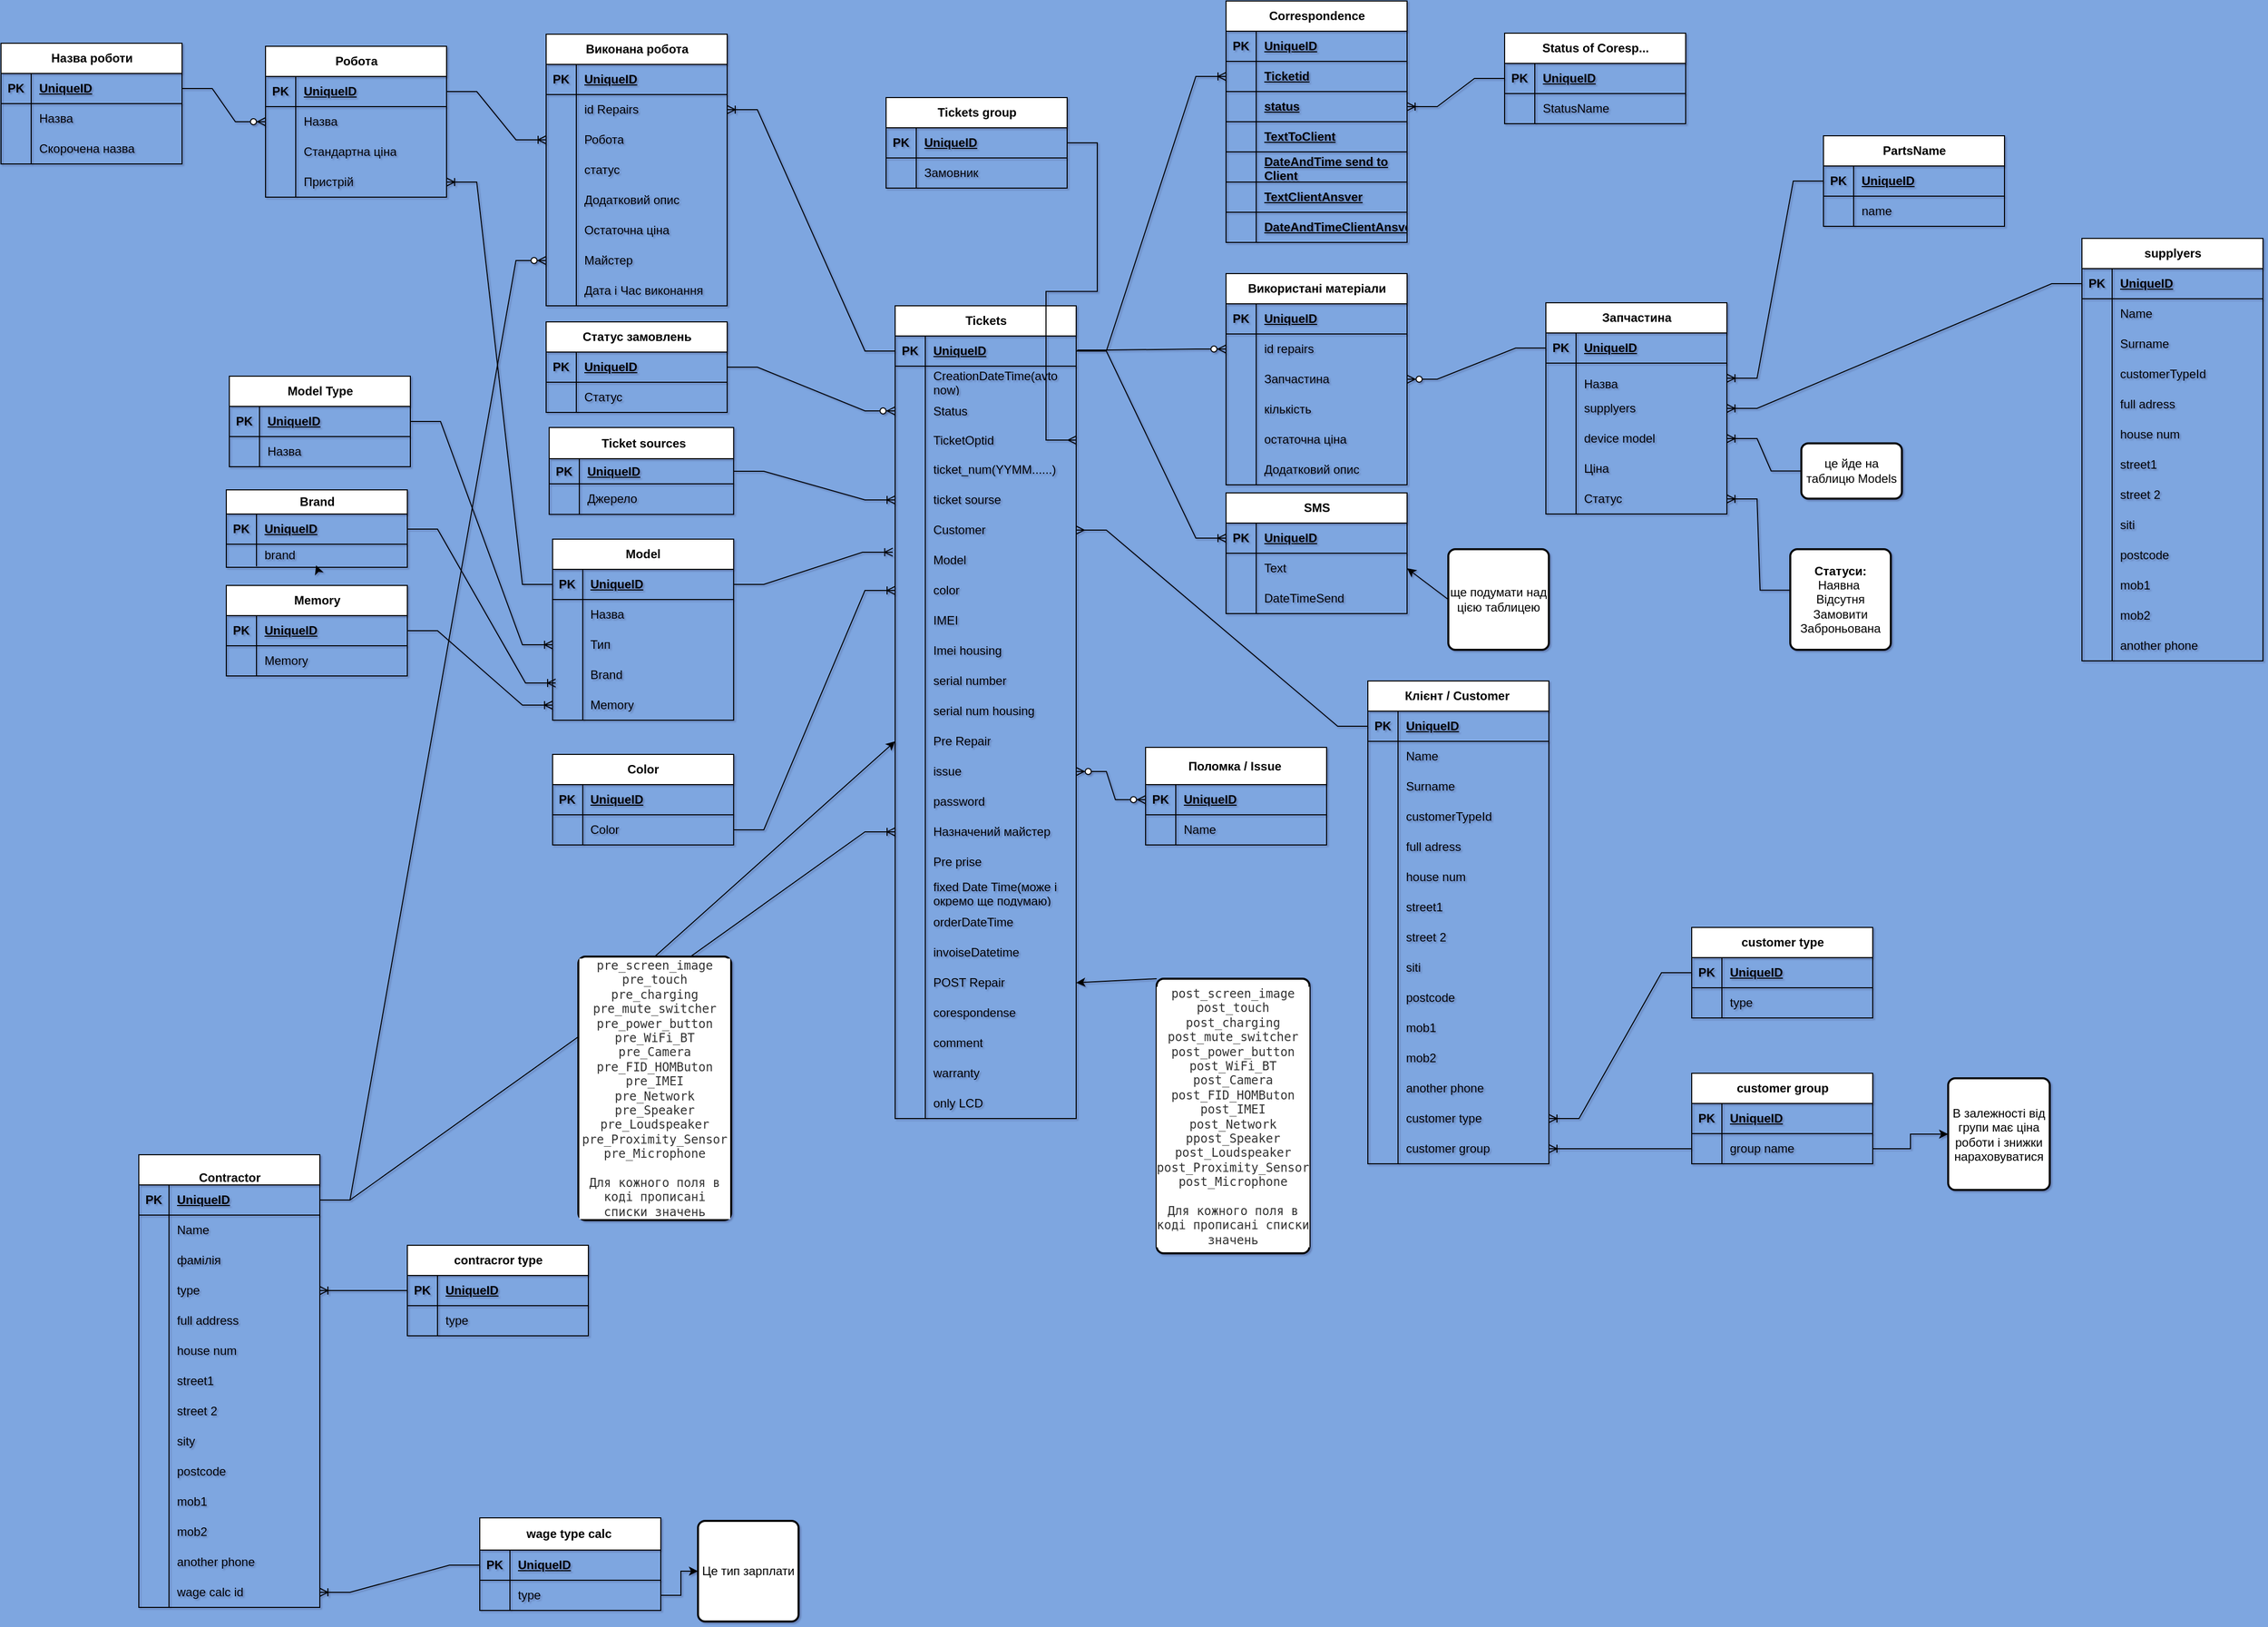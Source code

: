 <mxfile version="22.0.4" type="github">
  <diagram name="Page-1" id="e56a1550-8fbb-45ad-956c-1786394a9013">
    <mxGraphModel dx="2321" dy="1480" grid="0" gridSize="10" guides="1" tooltips="1" connect="1" arrows="1" fold="1" page="1" pageScale="1" pageWidth="1100" pageHeight="850" background="#7EA6E0" math="0" shadow="1">
      <root>
        <mxCell id="0" />
        <mxCell id="1" parent="0" />
        <mxCell id="2IEPPk8oCh3cQ-OusciL-1" value="Tickets" style="shape=table;startSize=30;container=1;collapsible=1;childLayout=tableLayout;fixedRows=1;rowLines=0;fontStyle=1;align=center;resizeLast=1;html=1;" parent="1" vertex="1">
          <mxGeometry x="384" y="73" width="180" height="808" as="geometry" />
        </mxCell>
        <mxCell id="2IEPPk8oCh3cQ-OusciL-2" value="" style="shape=tableRow;horizontal=0;startSize=0;swimlaneHead=0;swimlaneBody=0;fillColor=none;collapsible=0;dropTarget=0;points=[[0,0.5],[1,0.5]];portConstraint=eastwest;top=0;left=0;right=0;bottom=1;" parent="2IEPPk8oCh3cQ-OusciL-1" vertex="1">
          <mxGeometry y="30" width="180" height="30" as="geometry" />
        </mxCell>
        <mxCell id="2IEPPk8oCh3cQ-OusciL-3" value="PK" style="shape=partialRectangle;connectable=0;fillColor=none;top=0;left=0;bottom=0;right=0;fontStyle=1;overflow=hidden;whiteSpace=wrap;html=1;" parent="2IEPPk8oCh3cQ-OusciL-2" vertex="1">
          <mxGeometry width="30" height="30" as="geometry">
            <mxRectangle width="30" height="30" as="alternateBounds" />
          </mxGeometry>
        </mxCell>
        <mxCell id="2IEPPk8oCh3cQ-OusciL-4" value="UniqueID" style="shape=partialRectangle;connectable=0;fillColor=none;top=0;left=0;bottom=0;right=0;align=left;spacingLeft=6;fontStyle=5;overflow=hidden;whiteSpace=wrap;html=1;" parent="2IEPPk8oCh3cQ-OusciL-2" vertex="1">
          <mxGeometry x="30" width="150" height="30" as="geometry">
            <mxRectangle width="150" height="30" as="alternateBounds" />
          </mxGeometry>
        </mxCell>
        <mxCell id="SYdGTLHfsqDevWgXx4K--286" style="shape=tableRow;horizontal=0;startSize=0;swimlaneHead=0;swimlaneBody=0;fillColor=none;collapsible=0;dropTarget=0;points=[[0,0.5],[1,0.5]];portConstraint=eastwest;top=0;left=0;right=0;bottom=0;" parent="2IEPPk8oCh3cQ-OusciL-1" vertex="1">
          <mxGeometry y="60" width="180" height="30" as="geometry" />
        </mxCell>
        <mxCell id="SYdGTLHfsqDevWgXx4K--287" style="shape=partialRectangle;connectable=0;fillColor=none;top=0;left=0;bottom=0;right=0;editable=1;overflow=hidden;whiteSpace=wrap;html=1;" parent="SYdGTLHfsqDevWgXx4K--286" vertex="1">
          <mxGeometry width="30" height="30" as="geometry">
            <mxRectangle width="30" height="30" as="alternateBounds" />
          </mxGeometry>
        </mxCell>
        <mxCell id="SYdGTLHfsqDevWgXx4K--288" value="CreationDateTime(avto &lt;br&gt;now)" style="shape=partialRectangle;connectable=0;fillColor=none;top=0;left=0;bottom=0;right=0;align=left;spacingLeft=6;overflow=hidden;whiteSpace=wrap;html=1;" parent="SYdGTLHfsqDevWgXx4K--286" vertex="1">
          <mxGeometry x="30" width="150" height="30" as="geometry">
            <mxRectangle width="150" height="30" as="alternateBounds" />
          </mxGeometry>
        </mxCell>
        <mxCell id="2IEPPk8oCh3cQ-OusciL-5" value="" style="shape=tableRow;horizontal=0;startSize=0;swimlaneHead=0;swimlaneBody=0;fillColor=none;collapsible=0;dropTarget=0;points=[[0,0.5],[1,0.5]];portConstraint=eastwest;top=0;left=0;right=0;bottom=0;" parent="2IEPPk8oCh3cQ-OusciL-1" vertex="1">
          <mxGeometry y="90" width="180" height="29" as="geometry" />
        </mxCell>
        <mxCell id="2IEPPk8oCh3cQ-OusciL-6" value="" style="shape=partialRectangle;connectable=0;fillColor=none;top=0;left=0;bottom=0;right=0;editable=1;overflow=hidden;whiteSpace=wrap;html=1;" parent="2IEPPk8oCh3cQ-OusciL-5" vertex="1">
          <mxGeometry width="30" height="29" as="geometry">
            <mxRectangle width="30" height="29" as="alternateBounds" />
          </mxGeometry>
        </mxCell>
        <mxCell id="2IEPPk8oCh3cQ-OusciL-7" value="Status" style="shape=partialRectangle;connectable=0;fillColor=none;top=0;left=0;bottom=0;right=0;align=left;spacingLeft=6;overflow=hidden;whiteSpace=wrap;html=1;" parent="2IEPPk8oCh3cQ-OusciL-5" vertex="1">
          <mxGeometry x="30" width="150" height="29" as="geometry">
            <mxRectangle width="150" height="29" as="alternateBounds" />
          </mxGeometry>
        </mxCell>
        <mxCell id="SYdGTLHfsqDevWgXx4K--699" style="shape=tableRow;horizontal=0;startSize=0;swimlaneHead=0;swimlaneBody=0;fillColor=none;collapsible=0;dropTarget=0;points=[[0,0.5],[1,0.5]];portConstraint=eastwest;top=0;left=0;right=0;bottom=0;" parent="2IEPPk8oCh3cQ-OusciL-1" vertex="1">
          <mxGeometry y="119" width="180" height="29" as="geometry" />
        </mxCell>
        <mxCell id="SYdGTLHfsqDevWgXx4K--700" style="shape=partialRectangle;connectable=0;fillColor=none;top=0;left=0;bottom=0;right=0;editable=1;overflow=hidden;whiteSpace=wrap;html=1;" parent="SYdGTLHfsqDevWgXx4K--699" vertex="1">
          <mxGeometry width="30" height="29" as="geometry">
            <mxRectangle width="30" height="29" as="alternateBounds" />
          </mxGeometry>
        </mxCell>
        <mxCell id="SYdGTLHfsqDevWgXx4K--701" value="TicketOptid" style="shape=partialRectangle;connectable=0;fillColor=none;top=0;left=0;bottom=0;right=0;align=left;spacingLeft=6;overflow=hidden;whiteSpace=wrap;html=1;" parent="SYdGTLHfsqDevWgXx4K--699" vertex="1">
          <mxGeometry x="30" width="150" height="29" as="geometry">
            <mxRectangle width="150" height="29" as="alternateBounds" />
          </mxGeometry>
        </mxCell>
        <mxCell id="SYdGTLHfsqDevWgXx4K--289" style="shape=tableRow;horizontal=0;startSize=0;swimlaneHead=0;swimlaneBody=0;fillColor=none;collapsible=0;dropTarget=0;points=[[0,0.5],[1,0.5]];portConstraint=eastwest;top=0;left=0;right=0;bottom=0;" parent="2IEPPk8oCh3cQ-OusciL-1" vertex="1">
          <mxGeometry y="148" width="180" height="30" as="geometry" />
        </mxCell>
        <mxCell id="SYdGTLHfsqDevWgXx4K--290" style="shape=partialRectangle;connectable=0;fillColor=none;top=0;left=0;bottom=0;right=0;editable=1;overflow=hidden;whiteSpace=wrap;html=1;" parent="SYdGTLHfsqDevWgXx4K--289" vertex="1">
          <mxGeometry width="30" height="30" as="geometry">
            <mxRectangle width="30" height="30" as="alternateBounds" />
          </mxGeometry>
        </mxCell>
        <mxCell id="SYdGTLHfsqDevWgXx4K--291" value="ticket_num(YYMM......)" style="shape=partialRectangle;connectable=0;fillColor=none;top=0;left=0;bottom=0;right=0;align=left;spacingLeft=6;overflow=hidden;whiteSpace=wrap;html=1;" parent="SYdGTLHfsqDevWgXx4K--289" vertex="1">
          <mxGeometry x="30" width="150" height="30" as="geometry">
            <mxRectangle width="150" height="30" as="alternateBounds" />
          </mxGeometry>
        </mxCell>
        <mxCell id="SYdGTLHfsqDevWgXx4K--292" style="shape=tableRow;horizontal=0;startSize=0;swimlaneHead=0;swimlaneBody=0;fillColor=none;collapsible=0;dropTarget=0;points=[[0,0.5],[1,0.5]];portConstraint=eastwest;top=0;left=0;right=0;bottom=0;" parent="2IEPPk8oCh3cQ-OusciL-1" vertex="1">
          <mxGeometry y="178" width="180" height="30" as="geometry" />
        </mxCell>
        <mxCell id="SYdGTLHfsqDevWgXx4K--293" style="shape=partialRectangle;connectable=0;fillColor=none;top=0;left=0;bottom=0;right=0;editable=1;overflow=hidden;whiteSpace=wrap;html=1;" parent="SYdGTLHfsqDevWgXx4K--292" vertex="1">
          <mxGeometry width="30" height="30" as="geometry">
            <mxRectangle width="30" height="30" as="alternateBounds" />
          </mxGeometry>
        </mxCell>
        <mxCell id="SYdGTLHfsqDevWgXx4K--294" value="ticket sourse" style="shape=partialRectangle;connectable=0;fillColor=none;top=0;left=0;bottom=0;right=0;align=left;spacingLeft=6;overflow=hidden;whiteSpace=wrap;html=1;" parent="SYdGTLHfsqDevWgXx4K--292" vertex="1">
          <mxGeometry x="30" width="150" height="30" as="geometry">
            <mxRectangle width="150" height="30" as="alternateBounds" />
          </mxGeometry>
        </mxCell>
        <mxCell id="2IEPPk8oCh3cQ-OusciL-11" value="" style="shape=tableRow;horizontal=0;startSize=0;swimlaneHead=0;swimlaneBody=0;fillColor=none;collapsible=0;dropTarget=0;points=[[0,0.5],[1,0.5]];portConstraint=eastwest;top=0;left=0;right=0;bottom=0;" parent="2IEPPk8oCh3cQ-OusciL-1" vertex="1">
          <mxGeometry y="208" width="180" height="30" as="geometry" />
        </mxCell>
        <mxCell id="2IEPPk8oCh3cQ-OusciL-12" value="" style="shape=partialRectangle;connectable=0;fillColor=none;top=0;left=0;bottom=0;right=0;editable=1;overflow=hidden;whiteSpace=wrap;html=1;" parent="2IEPPk8oCh3cQ-OusciL-11" vertex="1">
          <mxGeometry width="30" height="30" as="geometry">
            <mxRectangle width="30" height="30" as="alternateBounds" />
          </mxGeometry>
        </mxCell>
        <mxCell id="2IEPPk8oCh3cQ-OusciL-13" value="Customer" style="shape=partialRectangle;connectable=0;fillColor=none;top=0;left=0;bottom=0;right=0;align=left;spacingLeft=6;overflow=hidden;whiteSpace=wrap;html=1;" parent="2IEPPk8oCh3cQ-OusciL-11" vertex="1">
          <mxGeometry x="30" width="150" height="30" as="geometry">
            <mxRectangle width="150" height="30" as="alternateBounds" />
          </mxGeometry>
        </mxCell>
        <mxCell id="2IEPPk8oCh3cQ-OusciL-8" value="" style="shape=tableRow;horizontal=0;startSize=0;swimlaneHead=0;swimlaneBody=0;fillColor=none;collapsible=0;dropTarget=0;points=[[0,0.5],[1,0.5]];portConstraint=eastwest;top=0;left=0;right=0;bottom=0;" parent="2IEPPk8oCh3cQ-OusciL-1" vertex="1">
          <mxGeometry y="238" width="180" height="30" as="geometry" />
        </mxCell>
        <mxCell id="2IEPPk8oCh3cQ-OusciL-9" value="" style="shape=partialRectangle;connectable=0;fillColor=none;top=0;left=0;bottom=0;right=0;editable=1;overflow=hidden;whiteSpace=wrap;html=1;" parent="2IEPPk8oCh3cQ-OusciL-8" vertex="1">
          <mxGeometry width="30" height="30" as="geometry">
            <mxRectangle width="30" height="30" as="alternateBounds" />
          </mxGeometry>
        </mxCell>
        <mxCell id="2IEPPk8oCh3cQ-OusciL-10" value="Model" style="shape=partialRectangle;connectable=0;fillColor=none;top=0;left=0;bottom=0;right=0;align=left;spacingLeft=6;overflow=hidden;whiteSpace=wrap;html=1;" parent="2IEPPk8oCh3cQ-OusciL-8" vertex="1">
          <mxGeometry x="30" width="150" height="30" as="geometry">
            <mxRectangle width="150" height="30" as="alternateBounds" />
          </mxGeometry>
        </mxCell>
        <mxCell id="Cijg6WPumVsSm2kmniyi-6" style="shape=tableRow;horizontal=0;startSize=0;swimlaneHead=0;swimlaneBody=0;fillColor=none;collapsible=0;dropTarget=0;points=[[0,0.5],[1,0.5]];portConstraint=eastwest;top=0;left=0;right=0;bottom=0;" vertex="1" parent="2IEPPk8oCh3cQ-OusciL-1">
          <mxGeometry y="268" width="180" height="30" as="geometry" />
        </mxCell>
        <mxCell id="Cijg6WPumVsSm2kmniyi-7" style="shape=partialRectangle;connectable=0;fillColor=none;top=0;left=0;bottom=0;right=0;editable=1;overflow=hidden;whiteSpace=wrap;html=1;" vertex="1" parent="Cijg6WPumVsSm2kmniyi-6">
          <mxGeometry width="30" height="30" as="geometry">
            <mxRectangle width="30" height="30" as="alternateBounds" />
          </mxGeometry>
        </mxCell>
        <mxCell id="Cijg6WPumVsSm2kmniyi-8" value="color" style="shape=partialRectangle;connectable=0;fillColor=none;top=0;left=0;bottom=0;right=0;align=left;spacingLeft=6;overflow=hidden;whiteSpace=wrap;html=1;" vertex="1" parent="Cijg6WPumVsSm2kmniyi-6">
          <mxGeometry x="30" width="150" height="30" as="geometry">
            <mxRectangle width="150" height="30" as="alternateBounds" />
          </mxGeometry>
        </mxCell>
        <mxCell id="SYdGTLHfsqDevWgXx4K--361" style="shape=tableRow;horizontal=0;startSize=0;swimlaneHead=0;swimlaneBody=0;fillColor=none;collapsible=0;dropTarget=0;points=[[0,0.5],[1,0.5]];portConstraint=eastwest;top=0;left=0;right=0;bottom=0;" parent="2IEPPk8oCh3cQ-OusciL-1" vertex="1">
          <mxGeometry y="298" width="180" height="30" as="geometry" />
        </mxCell>
        <mxCell id="SYdGTLHfsqDevWgXx4K--362" style="shape=partialRectangle;connectable=0;fillColor=none;top=0;left=0;bottom=0;right=0;editable=1;overflow=hidden;whiteSpace=wrap;html=1;" parent="SYdGTLHfsqDevWgXx4K--361" vertex="1">
          <mxGeometry width="30" height="30" as="geometry">
            <mxRectangle width="30" height="30" as="alternateBounds" />
          </mxGeometry>
        </mxCell>
        <mxCell id="SYdGTLHfsqDevWgXx4K--363" value="IMEI" style="shape=partialRectangle;connectable=0;fillColor=none;top=0;left=0;bottom=0;right=0;align=left;spacingLeft=6;overflow=hidden;whiteSpace=wrap;html=1;" parent="SYdGTLHfsqDevWgXx4K--361" vertex="1">
          <mxGeometry x="30" width="150" height="30" as="geometry">
            <mxRectangle width="150" height="30" as="alternateBounds" />
          </mxGeometry>
        </mxCell>
        <mxCell id="SYdGTLHfsqDevWgXx4K--364" style="shape=tableRow;horizontal=0;startSize=0;swimlaneHead=0;swimlaneBody=0;fillColor=none;collapsible=0;dropTarget=0;points=[[0,0.5],[1,0.5]];portConstraint=eastwest;top=0;left=0;right=0;bottom=0;" parent="2IEPPk8oCh3cQ-OusciL-1" vertex="1">
          <mxGeometry y="328" width="180" height="30" as="geometry" />
        </mxCell>
        <mxCell id="SYdGTLHfsqDevWgXx4K--365" style="shape=partialRectangle;connectable=0;fillColor=none;top=0;left=0;bottom=0;right=0;editable=1;overflow=hidden;whiteSpace=wrap;html=1;" parent="SYdGTLHfsqDevWgXx4K--364" vertex="1">
          <mxGeometry width="30" height="30" as="geometry">
            <mxRectangle width="30" height="30" as="alternateBounds" />
          </mxGeometry>
        </mxCell>
        <mxCell id="SYdGTLHfsqDevWgXx4K--366" value="Imei housing" style="shape=partialRectangle;connectable=0;fillColor=none;top=0;left=0;bottom=0;right=0;align=left;spacingLeft=6;overflow=hidden;whiteSpace=wrap;html=1;" parent="SYdGTLHfsqDevWgXx4K--364" vertex="1">
          <mxGeometry x="30" width="150" height="30" as="geometry">
            <mxRectangle width="150" height="30" as="alternateBounds" />
          </mxGeometry>
        </mxCell>
        <mxCell id="SYdGTLHfsqDevWgXx4K--367" style="shape=tableRow;horizontal=0;startSize=0;swimlaneHead=0;swimlaneBody=0;fillColor=none;collapsible=0;dropTarget=0;points=[[0,0.5],[1,0.5]];portConstraint=eastwest;top=0;left=0;right=0;bottom=0;" parent="2IEPPk8oCh3cQ-OusciL-1" vertex="1">
          <mxGeometry y="358" width="180" height="30" as="geometry" />
        </mxCell>
        <mxCell id="SYdGTLHfsqDevWgXx4K--368" style="shape=partialRectangle;connectable=0;fillColor=none;top=0;left=0;bottom=0;right=0;editable=1;overflow=hidden;whiteSpace=wrap;html=1;" parent="SYdGTLHfsqDevWgXx4K--367" vertex="1">
          <mxGeometry width="30" height="30" as="geometry">
            <mxRectangle width="30" height="30" as="alternateBounds" />
          </mxGeometry>
        </mxCell>
        <mxCell id="SYdGTLHfsqDevWgXx4K--369" value="serial number" style="shape=partialRectangle;connectable=0;fillColor=none;top=0;left=0;bottom=0;right=0;align=left;spacingLeft=6;overflow=hidden;whiteSpace=wrap;html=1;" parent="SYdGTLHfsqDevWgXx4K--367" vertex="1">
          <mxGeometry x="30" width="150" height="30" as="geometry">
            <mxRectangle width="150" height="30" as="alternateBounds" />
          </mxGeometry>
        </mxCell>
        <mxCell id="SYdGTLHfsqDevWgXx4K--370" style="shape=tableRow;horizontal=0;startSize=0;swimlaneHead=0;swimlaneBody=0;fillColor=none;collapsible=0;dropTarget=0;points=[[0,0.5],[1,0.5]];portConstraint=eastwest;top=0;left=0;right=0;bottom=0;" parent="2IEPPk8oCh3cQ-OusciL-1" vertex="1">
          <mxGeometry y="388" width="180" height="30" as="geometry" />
        </mxCell>
        <mxCell id="SYdGTLHfsqDevWgXx4K--371" style="shape=partialRectangle;connectable=0;fillColor=none;top=0;left=0;bottom=0;right=0;editable=1;overflow=hidden;whiteSpace=wrap;html=1;" parent="SYdGTLHfsqDevWgXx4K--370" vertex="1">
          <mxGeometry width="30" height="30" as="geometry">
            <mxRectangle width="30" height="30" as="alternateBounds" />
          </mxGeometry>
        </mxCell>
        <mxCell id="SYdGTLHfsqDevWgXx4K--372" value="serial num housing" style="shape=partialRectangle;connectable=0;fillColor=none;top=0;left=0;bottom=0;right=0;align=left;spacingLeft=6;overflow=hidden;whiteSpace=wrap;html=1;" parent="SYdGTLHfsqDevWgXx4K--370" vertex="1">
          <mxGeometry x="30" width="150" height="30" as="geometry">
            <mxRectangle width="150" height="30" as="alternateBounds" />
          </mxGeometry>
        </mxCell>
        <mxCell id="SYdGTLHfsqDevWgXx4K--93" style="shape=tableRow;horizontal=0;startSize=0;swimlaneHead=0;swimlaneBody=0;fillColor=none;collapsible=0;dropTarget=0;points=[[0,0.5],[1,0.5]];portConstraint=eastwest;top=0;left=0;right=0;bottom=0;" parent="2IEPPk8oCh3cQ-OusciL-1" vertex="1">
          <mxGeometry y="418" width="180" height="30" as="geometry" />
        </mxCell>
        <mxCell id="SYdGTLHfsqDevWgXx4K--94" style="shape=partialRectangle;connectable=0;fillColor=none;top=0;left=0;bottom=0;right=0;editable=1;overflow=hidden;whiteSpace=wrap;html=1;" parent="SYdGTLHfsqDevWgXx4K--93" vertex="1">
          <mxGeometry width="30" height="30" as="geometry">
            <mxRectangle width="30" height="30" as="alternateBounds" />
          </mxGeometry>
        </mxCell>
        <mxCell id="SYdGTLHfsqDevWgXx4K--95" value="Pre Repair" style="shape=partialRectangle;connectable=0;fillColor=none;top=0;left=0;bottom=0;right=0;align=left;spacingLeft=6;overflow=hidden;whiteSpace=wrap;html=1;" parent="SYdGTLHfsqDevWgXx4K--93" vertex="1">
          <mxGeometry x="30" width="150" height="30" as="geometry">
            <mxRectangle width="150" height="30" as="alternateBounds" />
          </mxGeometry>
        </mxCell>
        <mxCell id="SYdGTLHfsqDevWgXx4K--221" style="shape=tableRow;horizontal=0;startSize=0;swimlaneHead=0;swimlaneBody=0;fillColor=none;collapsible=0;dropTarget=0;points=[[0,0.5],[1,0.5]];portConstraint=eastwest;top=0;left=0;right=0;bottom=0;" parent="2IEPPk8oCh3cQ-OusciL-1" vertex="1">
          <mxGeometry y="448" width="180" height="30" as="geometry" />
        </mxCell>
        <mxCell id="SYdGTLHfsqDevWgXx4K--222" style="shape=partialRectangle;connectable=0;fillColor=none;top=0;left=0;bottom=0;right=0;editable=1;overflow=hidden;whiteSpace=wrap;html=1;" parent="SYdGTLHfsqDevWgXx4K--221" vertex="1">
          <mxGeometry width="30" height="30" as="geometry">
            <mxRectangle width="30" height="30" as="alternateBounds" />
          </mxGeometry>
        </mxCell>
        <mxCell id="SYdGTLHfsqDevWgXx4K--223" value="issue" style="shape=partialRectangle;connectable=0;fillColor=none;top=0;left=0;bottom=0;right=0;align=left;spacingLeft=6;overflow=hidden;whiteSpace=wrap;html=1;" parent="SYdGTLHfsqDevWgXx4K--221" vertex="1">
          <mxGeometry x="30" width="150" height="30" as="geometry">
            <mxRectangle width="150" height="30" as="alternateBounds" />
          </mxGeometry>
        </mxCell>
        <mxCell id="SYdGTLHfsqDevWgXx4K--373" style="shape=tableRow;horizontal=0;startSize=0;swimlaneHead=0;swimlaneBody=0;fillColor=none;collapsible=0;dropTarget=0;points=[[0,0.5],[1,0.5]];portConstraint=eastwest;top=0;left=0;right=0;bottom=0;" parent="2IEPPk8oCh3cQ-OusciL-1" vertex="1">
          <mxGeometry y="478" width="180" height="30" as="geometry" />
        </mxCell>
        <mxCell id="SYdGTLHfsqDevWgXx4K--374" style="shape=partialRectangle;connectable=0;fillColor=none;top=0;left=0;bottom=0;right=0;editable=1;overflow=hidden;whiteSpace=wrap;html=1;" parent="SYdGTLHfsqDevWgXx4K--373" vertex="1">
          <mxGeometry width="30" height="30" as="geometry">
            <mxRectangle width="30" height="30" as="alternateBounds" />
          </mxGeometry>
        </mxCell>
        <mxCell id="SYdGTLHfsqDevWgXx4K--375" value="password" style="shape=partialRectangle;connectable=0;fillColor=none;top=0;left=0;bottom=0;right=0;align=left;spacingLeft=6;overflow=hidden;whiteSpace=wrap;html=1;" parent="SYdGTLHfsqDevWgXx4K--373" vertex="1">
          <mxGeometry x="30" width="150" height="30" as="geometry">
            <mxRectangle width="150" height="30" as="alternateBounds" />
          </mxGeometry>
        </mxCell>
        <mxCell id="SYdGTLHfsqDevWgXx4K--376" style="shape=tableRow;horizontal=0;startSize=0;swimlaneHead=0;swimlaneBody=0;fillColor=none;collapsible=0;dropTarget=0;points=[[0,0.5],[1,0.5]];portConstraint=eastwest;top=0;left=0;right=0;bottom=0;" parent="2IEPPk8oCh3cQ-OusciL-1" vertex="1">
          <mxGeometry y="508" width="180" height="30" as="geometry" />
        </mxCell>
        <mxCell id="SYdGTLHfsqDevWgXx4K--377" style="shape=partialRectangle;connectable=0;fillColor=none;top=0;left=0;bottom=0;right=0;editable=1;overflow=hidden;whiteSpace=wrap;html=1;" parent="SYdGTLHfsqDevWgXx4K--376" vertex="1">
          <mxGeometry width="30" height="30" as="geometry">
            <mxRectangle width="30" height="30" as="alternateBounds" />
          </mxGeometry>
        </mxCell>
        <mxCell id="SYdGTLHfsqDevWgXx4K--378" value="Назначений майстер" style="shape=partialRectangle;connectable=0;fillColor=none;top=0;left=0;bottom=0;right=0;align=left;spacingLeft=6;overflow=hidden;whiteSpace=wrap;html=1;" parent="SYdGTLHfsqDevWgXx4K--376" vertex="1">
          <mxGeometry x="30" width="150" height="30" as="geometry">
            <mxRectangle width="150" height="30" as="alternateBounds" />
          </mxGeometry>
        </mxCell>
        <mxCell id="SYdGTLHfsqDevWgXx4K--77" style="shape=tableRow;horizontal=0;startSize=0;swimlaneHead=0;swimlaneBody=0;fillColor=none;collapsible=0;dropTarget=0;points=[[0,0.5],[1,0.5]];portConstraint=eastwest;top=0;left=0;right=0;bottom=0;" parent="2IEPPk8oCh3cQ-OusciL-1" vertex="1">
          <mxGeometry y="538" width="180" height="30" as="geometry" />
        </mxCell>
        <mxCell id="SYdGTLHfsqDevWgXx4K--78" style="shape=partialRectangle;connectable=0;fillColor=none;top=0;left=0;bottom=0;right=0;editable=1;overflow=hidden;whiteSpace=wrap;html=1;" parent="SYdGTLHfsqDevWgXx4K--77" vertex="1">
          <mxGeometry width="30" height="30" as="geometry">
            <mxRectangle width="30" height="30" as="alternateBounds" />
          </mxGeometry>
        </mxCell>
        <mxCell id="SYdGTLHfsqDevWgXx4K--79" value="Pre prise" style="shape=partialRectangle;connectable=0;fillColor=none;top=0;left=0;bottom=0;right=0;align=left;spacingLeft=6;overflow=hidden;whiteSpace=wrap;html=1;" parent="SYdGTLHfsqDevWgXx4K--77" vertex="1">
          <mxGeometry x="30" width="150" height="30" as="geometry">
            <mxRectangle width="150" height="30" as="alternateBounds" />
          </mxGeometry>
        </mxCell>
        <mxCell id="SYdGTLHfsqDevWgXx4K--71" style="shape=tableRow;horizontal=0;startSize=0;swimlaneHead=0;swimlaneBody=0;fillColor=none;collapsible=0;dropTarget=0;points=[[0,0.5],[1,0.5]];portConstraint=eastwest;top=0;left=0;right=0;bottom=0;" parent="2IEPPk8oCh3cQ-OusciL-1" vertex="1">
          <mxGeometry y="568" width="180" height="30" as="geometry" />
        </mxCell>
        <mxCell id="SYdGTLHfsqDevWgXx4K--72" style="shape=partialRectangle;connectable=0;fillColor=none;top=0;left=0;bottom=0;right=0;editable=1;overflow=hidden;whiteSpace=wrap;html=1;" parent="SYdGTLHfsqDevWgXx4K--71" vertex="1">
          <mxGeometry width="30" height="30" as="geometry">
            <mxRectangle width="30" height="30" as="alternateBounds" />
          </mxGeometry>
        </mxCell>
        <mxCell id="SYdGTLHfsqDevWgXx4K--73" value="fixed Date Time(може і окремо ще подумаю)" style="shape=partialRectangle;connectable=0;fillColor=none;top=0;left=0;bottom=0;right=0;align=left;spacingLeft=6;overflow=hidden;whiteSpace=wrap;html=1;" parent="SYdGTLHfsqDevWgXx4K--71" vertex="1">
          <mxGeometry x="30" width="150" height="30" as="geometry">
            <mxRectangle width="150" height="30" as="alternateBounds" />
          </mxGeometry>
        </mxCell>
        <mxCell id="SYdGTLHfsqDevWgXx4K--65" style="shape=tableRow;horizontal=0;startSize=0;swimlaneHead=0;swimlaneBody=0;fillColor=none;collapsible=0;dropTarget=0;points=[[0,0.5],[1,0.5]];portConstraint=eastwest;top=0;left=0;right=0;bottom=0;" parent="2IEPPk8oCh3cQ-OusciL-1" vertex="1">
          <mxGeometry y="598" width="180" height="30" as="geometry" />
        </mxCell>
        <mxCell id="SYdGTLHfsqDevWgXx4K--66" style="shape=partialRectangle;connectable=0;fillColor=none;top=0;left=0;bottom=0;right=0;editable=1;overflow=hidden;whiteSpace=wrap;html=1;" parent="SYdGTLHfsqDevWgXx4K--65" vertex="1">
          <mxGeometry width="30" height="30" as="geometry">
            <mxRectangle width="30" height="30" as="alternateBounds" />
          </mxGeometry>
        </mxCell>
        <mxCell id="SYdGTLHfsqDevWgXx4K--67" value="orderDateTime" style="shape=partialRectangle;connectable=0;fillColor=none;top=0;left=0;bottom=0;right=0;align=left;spacingLeft=6;overflow=hidden;whiteSpace=wrap;html=1;" parent="SYdGTLHfsqDevWgXx4K--65" vertex="1">
          <mxGeometry x="30" width="150" height="30" as="geometry">
            <mxRectangle width="150" height="30" as="alternateBounds" />
          </mxGeometry>
        </mxCell>
        <mxCell id="SYdGTLHfsqDevWgXx4K--68" style="shape=tableRow;horizontal=0;startSize=0;swimlaneHead=0;swimlaneBody=0;fillColor=none;collapsible=0;dropTarget=0;points=[[0,0.5],[1,0.5]];portConstraint=eastwest;top=0;left=0;right=0;bottom=0;" parent="2IEPPk8oCh3cQ-OusciL-1" vertex="1">
          <mxGeometry y="628" width="180" height="30" as="geometry" />
        </mxCell>
        <mxCell id="SYdGTLHfsqDevWgXx4K--69" style="shape=partialRectangle;connectable=0;fillColor=none;top=0;left=0;bottom=0;right=0;editable=1;overflow=hidden;whiteSpace=wrap;html=1;" parent="SYdGTLHfsqDevWgXx4K--68" vertex="1">
          <mxGeometry width="30" height="30" as="geometry">
            <mxRectangle width="30" height="30" as="alternateBounds" />
          </mxGeometry>
        </mxCell>
        <mxCell id="SYdGTLHfsqDevWgXx4K--70" value="invoiseDatetime" style="shape=partialRectangle;connectable=0;fillColor=none;top=0;left=0;bottom=0;right=0;align=left;spacingLeft=6;overflow=hidden;whiteSpace=wrap;html=1;" parent="SYdGTLHfsqDevWgXx4K--68" vertex="1">
          <mxGeometry x="30" width="150" height="30" as="geometry">
            <mxRectangle width="150" height="30" as="alternateBounds" />
          </mxGeometry>
        </mxCell>
        <mxCell id="SYdGTLHfsqDevWgXx4K--96" style="shape=tableRow;horizontal=0;startSize=0;swimlaneHead=0;swimlaneBody=0;fillColor=none;collapsible=0;dropTarget=0;points=[[0,0.5],[1,0.5]];portConstraint=eastwest;top=0;left=0;right=0;bottom=0;" parent="2IEPPk8oCh3cQ-OusciL-1" vertex="1">
          <mxGeometry y="658" width="180" height="30" as="geometry" />
        </mxCell>
        <mxCell id="SYdGTLHfsqDevWgXx4K--97" style="shape=partialRectangle;connectable=0;fillColor=none;top=0;left=0;bottom=0;right=0;editable=1;overflow=hidden;whiteSpace=wrap;html=1;" parent="SYdGTLHfsqDevWgXx4K--96" vertex="1">
          <mxGeometry width="30" height="30" as="geometry">
            <mxRectangle width="30" height="30" as="alternateBounds" />
          </mxGeometry>
        </mxCell>
        <mxCell id="SYdGTLHfsqDevWgXx4K--98" value="POST Repair" style="shape=partialRectangle;connectable=0;fillColor=none;top=0;left=0;bottom=0;right=0;align=left;spacingLeft=6;overflow=hidden;whiteSpace=wrap;html=1;" parent="SYdGTLHfsqDevWgXx4K--96" vertex="1">
          <mxGeometry x="30" width="150" height="30" as="geometry">
            <mxRectangle width="150" height="30" as="alternateBounds" />
          </mxGeometry>
        </mxCell>
        <mxCell id="SYdGTLHfsqDevWgXx4K--552" style="shape=tableRow;horizontal=0;startSize=0;swimlaneHead=0;swimlaneBody=0;fillColor=none;collapsible=0;dropTarget=0;points=[[0,0.5],[1,0.5]];portConstraint=eastwest;top=0;left=0;right=0;bottom=0;" parent="2IEPPk8oCh3cQ-OusciL-1" vertex="1">
          <mxGeometry y="688" width="180" height="30" as="geometry" />
        </mxCell>
        <mxCell id="SYdGTLHfsqDevWgXx4K--553" style="shape=partialRectangle;connectable=0;fillColor=none;top=0;left=0;bottom=0;right=0;editable=1;overflow=hidden;whiteSpace=wrap;html=1;" parent="SYdGTLHfsqDevWgXx4K--552" vertex="1">
          <mxGeometry width="30" height="30" as="geometry">
            <mxRectangle width="30" height="30" as="alternateBounds" />
          </mxGeometry>
        </mxCell>
        <mxCell id="SYdGTLHfsqDevWgXx4K--554" value="corespondense" style="shape=partialRectangle;connectable=0;fillColor=none;top=0;left=0;bottom=0;right=0;align=left;spacingLeft=6;overflow=hidden;whiteSpace=wrap;html=1;" parent="SYdGTLHfsqDevWgXx4K--552" vertex="1">
          <mxGeometry x="30" width="150" height="30" as="geometry">
            <mxRectangle width="150" height="30" as="alternateBounds" />
          </mxGeometry>
        </mxCell>
        <mxCell id="SYdGTLHfsqDevWgXx4K--629" style="shape=tableRow;horizontal=0;startSize=0;swimlaneHead=0;swimlaneBody=0;fillColor=none;collapsible=0;dropTarget=0;points=[[0,0.5],[1,0.5]];portConstraint=eastwest;top=0;left=0;right=0;bottom=0;" parent="2IEPPk8oCh3cQ-OusciL-1" vertex="1">
          <mxGeometry y="718" width="180" height="30" as="geometry" />
        </mxCell>
        <mxCell id="SYdGTLHfsqDevWgXx4K--630" style="shape=partialRectangle;connectable=0;fillColor=none;top=0;left=0;bottom=0;right=0;editable=1;overflow=hidden;whiteSpace=wrap;html=1;" parent="SYdGTLHfsqDevWgXx4K--629" vertex="1">
          <mxGeometry width="30" height="30" as="geometry">
            <mxRectangle width="30" height="30" as="alternateBounds" />
          </mxGeometry>
        </mxCell>
        <mxCell id="SYdGTLHfsqDevWgXx4K--631" value="comment" style="shape=partialRectangle;connectable=0;fillColor=none;top=0;left=0;bottom=0;right=0;align=left;spacingLeft=6;overflow=hidden;whiteSpace=wrap;html=1;" parent="SYdGTLHfsqDevWgXx4K--629" vertex="1">
          <mxGeometry x="30" width="150" height="30" as="geometry">
            <mxRectangle width="150" height="30" as="alternateBounds" />
          </mxGeometry>
        </mxCell>
        <mxCell id="SYdGTLHfsqDevWgXx4K--706" style="shape=tableRow;horizontal=0;startSize=0;swimlaneHead=0;swimlaneBody=0;fillColor=none;collapsible=0;dropTarget=0;points=[[0,0.5],[1,0.5]];portConstraint=eastwest;top=0;left=0;right=0;bottom=0;" parent="2IEPPk8oCh3cQ-OusciL-1" vertex="1">
          <mxGeometry y="748" width="180" height="30" as="geometry" />
        </mxCell>
        <mxCell id="SYdGTLHfsqDevWgXx4K--707" style="shape=partialRectangle;connectable=0;fillColor=none;top=0;left=0;bottom=0;right=0;editable=1;overflow=hidden;whiteSpace=wrap;html=1;" parent="SYdGTLHfsqDevWgXx4K--706" vertex="1">
          <mxGeometry width="30" height="30" as="geometry">
            <mxRectangle width="30" height="30" as="alternateBounds" />
          </mxGeometry>
        </mxCell>
        <mxCell id="SYdGTLHfsqDevWgXx4K--708" value="warranty" style="shape=partialRectangle;connectable=0;fillColor=none;top=0;left=0;bottom=0;right=0;align=left;spacingLeft=6;overflow=hidden;whiteSpace=wrap;html=1;" parent="SYdGTLHfsqDevWgXx4K--706" vertex="1">
          <mxGeometry x="30" width="150" height="30" as="geometry">
            <mxRectangle width="150" height="30" as="alternateBounds" />
          </mxGeometry>
        </mxCell>
        <mxCell id="SYdGTLHfsqDevWgXx4K--653" style="shape=tableRow;horizontal=0;startSize=0;swimlaneHead=0;swimlaneBody=0;fillColor=none;collapsible=0;dropTarget=0;points=[[0,0.5],[1,0.5]];portConstraint=eastwest;top=0;left=0;right=0;bottom=0;" parent="2IEPPk8oCh3cQ-OusciL-1" vertex="1">
          <mxGeometry y="778" width="180" height="30" as="geometry" />
        </mxCell>
        <mxCell id="SYdGTLHfsqDevWgXx4K--654" style="shape=partialRectangle;connectable=0;fillColor=none;top=0;left=0;bottom=0;right=0;editable=1;overflow=hidden;whiteSpace=wrap;html=1;" parent="SYdGTLHfsqDevWgXx4K--653" vertex="1">
          <mxGeometry width="30" height="30" as="geometry">
            <mxRectangle width="30" height="30" as="alternateBounds" />
          </mxGeometry>
        </mxCell>
        <mxCell id="SYdGTLHfsqDevWgXx4K--655" value="only LCD" style="shape=partialRectangle;connectable=0;fillColor=none;top=0;left=0;bottom=0;right=0;align=left;spacingLeft=6;overflow=hidden;whiteSpace=wrap;html=1;" parent="SYdGTLHfsqDevWgXx4K--653" vertex="1">
          <mxGeometry x="30" width="150" height="30" as="geometry">
            <mxRectangle width="150" height="30" as="alternateBounds" />
          </mxGeometry>
        </mxCell>
        <mxCell id="SYdGTLHfsqDevWgXx4K--1" value="Сorrespondence" style="shape=table;startSize=30;container=1;collapsible=1;childLayout=tableLayout;fixedRows=1;rowLines=0;fontStyle=1;align=center;resizeLast=1;html=1;" parent="1" vertex="1">
          <mxGeometry x="713" y="-230" width="180" height="240" as="geometry" />
        </mxCell>
        <mxCell id="SYdGTLHfsqDevWgXx4K--2" value="" style="shape=tableRow;horizontal=0;startSize=0;swimlaneHead=0;swimlaneBody=0;fillColor=none;collapsible=0;dropTarget=0;points=[[0,0.5],[1,0.5]];portConstraint=eastwest;top=0;left=0;right=0;bottom=1;" parent="SYdGTLHfsqDevWgXx4K--1" vertex="1">
          <mxGeometry y="30" width="180" height="30" as="geometry" />
        </mxCell>
        <mxCell id="SYdGTLHfsqDevWgXx4K--3" value="PK" style="shape=partialRectangle;connectable=0;fillColor=none;top=0;left=0;bottom=0;right=0;fontStyle=1;overflow=hidden;whiteSpace=wrap;html=1;" parent="SYdGTLHfsqDevWgXx4K--2" vertex="1">
          <mxGeometry width="30" height="30" as="geometry">
            <mxRectangle width="30" height="30" as="alternateBounds" />
          </mxGeometry>
        </mxCell>
        <mxCell id="SYdGTLHfsqDevWgXx4K--4" value="UniqueID" style="shape=partialRectangle;connectable=0;fillColor=none;top=0;left=0;bottom=0;right=0;align=left;spacingLeft=6;fontStyle=5;overflow=hidden;whiteSpace=wrap;html=1;" parent="SYdGTLHfsqDevWgXx4K--2" vertex="1">
          <mxGeometry x="30" width="150" height="30" as="geometry">
            <mxRectangle width="150" height="30" as="alternateBounds" />
          </mxGeometry>
        </mxCell>
        <mxCell id="SYdGTLHfsqDevWgXx4K--431" style="shape=tableRow;horizontal=0;startSize=0;swimlaneHead=0;swimlaneBody=0;fillColor=none;collapsible=0;dropTarget=0;points=[[0,0.5],[1,0.5]];portConstraint=eastwest;top=0;left=0;right=0;bottom=1;" parent="SYdGTLHfsqDevWgXx4K--1" vertex="1">
          <mxGeometry y="60" width="180" height="30" as="geometry" />
        </mxCell>
        <mxCell id="SYdGTLHfsqDevWgXx4K--432" style="shape=partialRectangle;connectable=0;fillColor=none;top=0;left=0;bottom=0;right=0;fontStyle=1;overflow=hidden;whiteSpace=wrap;html=1;" parent="SYdGTLHfsqDevWgXx4K--431" vertex="1">
          <mxGeometry width="30" height="30" as="geometry">
            <mxRectangle width="30" height="30" as="alternateBounds" />
          </mxGeometry>
        </mxCell>
        <mxCell id="SYdGTLHfsqDevWgXx4K--433" value="Ticketid" style="shape=partialRectangle;connectable=0;fillColor=none;top=0;left=0;bottom=0;right=0;align=left;spacingLeft=6;fontStyle=5;overflow=hidden;whiteSpace=wrap;html=1;" parent="SYdGTLHfsqDevWgXx4K--431" vertex="1">
          <mxGeometry x="30" width="150" height="30" as="geometry">
            <mxRectangle width="150" height="30" as="alternateBounds" />
          </mxGeometry>
        </mxCell>
        <mxCell id="SYdGTLHfsqDevWgXx4K--58" style="shape=tableRow;horizontal=0;startSize=0;swimlaneHead=0;swimlaneBody=0;fillColor=none;collapsible=0;dropTarget=0;points=[[0,0.5],[1,0.5]];portConstraint=eastwest;top=0;left=0;right=0;bottom=1;" parent="SYdGTLHfsqDevWgXx4K--1" vertex="1">
          <mxGeometry y="90" width="180" height="30" as="geometry" />
        </mxCell>
        <mxCell id="SYdGTLHfsqDevWgXx4K--59" style="shape=partialRectangle;connectable=0;fillColor=none;top=0;left=0;bottom=0;right=0;fontStyle=1;overflow=hidden;whiteSpace=wrap;html=1;" parent="SYdGTLHfsqDevWgXx4K--58" vertex="1">
          <mxGeometry width="30" height="30" as="geometry">
            <mxRectangle width="30" height="30" as="alternateBounds" />
          </mxGeometry>
        </mxCell>
        <mxCell id="SYdGTLHfsqDevWgXx4K--60" value="status" style="shape=partialRectangle;connectable=0;fillColor=none;top=0;left=0;bottom=0;right=0;align=left;spacingLeft=6;fontStyle=5;overflow=hidden;whiteSpace=wrap;html=1;" parent="SYdGTLHfsqDevWgXx4K--58" vertex="1">
          <mxGeometry x="30" width="150" height="30" as="geometry">
            <mxRectangle width="150" height="30" as="alternateBounds" />
          </mxGeometry>
        </mxCell>
        <mxCell id="SYdGTLHfsqDevWgXx4K--49" style="shape=tableRow;horizontal=0;startSize=0;swimlaneHead=0;swimlaneBody=0;fillColor=none;collapsible=0;dropTarget=0;points=[[0,0.5],[1,0.5]];portConstraint=eastwest;top=0;left=0;right=0;bottom=1;" parent="SYdGTLHfsqDevWgXx4K--1" vertex="1">
          <mxGeometry y="120" width="180" height="30" as="geometry" />
        </mxCell>
        <mxCell id="SYdGTLHfsqDevWgXx4K--50" style="shape=partialRectangle;connectable=0;fillColor=none;top=0;left=0;bottom=0;right=0;fontStyle=1;overflow=hidden;whiteSpace=wrap;html=1;" parent="SYdGTLHfsqDevWgXx4K--49" vertex="1">
          <mxGeometry width="30" height="30" as="geometry">
            <mxRectangle width="30" height="30" as="alternateBounds" />
          </mxGeometry>
        </mxCell>
        <mxCell id="SYdGTLHfsqDevWgXx4K--51" value="TextToClient" style="shape=partialRectangle;connectable=0;fillColor=none;top=0;left=0;bottom=0;right=0;align=left;spacingLeft=6;fontStyle=5;overflow=hidden;whiteSpace=wrap;html=1;" parent="SYdGTLHfsqDevWgXx4K--49" vertex="1">
          <mxGeometry x="30" width="150" height="30" as="geometry">
            <mxRectangle width="150" height="30" as="alternateBounds" />
          </mxGeometry>
        </mxCell>
        <mxCell id="SYdGTLHfsqDevWgXx4K--55" style="shape=tableRow;horizontal=0;startSize=0;swimlaneHead=0;swimlaneBody=0;fillColor=none;collapsible=0;dropTarget=0;points=[[0,0.5],[1,0.5]];portConstraint=eastwest;top=0;left=0;right=0;bottom=1;" parent="SYdGTLHfsqDevWgXx4K--1" vertex="1">
          <mxGeometry y="150" width="180" height="30" as="geometry" />
        </mxCell>
        <mxCell id="SYdGTLHfsqDevWgXx4K--56" style="shape=partialRectangle;connectable=0;fillColor=none;top=0;left=0;bottom=0;right=0;fontStyle=1;overflow=hidden;whiteSpace=wrap;html=1;" parent="SYdGTLHfsqDevWgXx4K--55" vertex="1">
          <mxGeometry width="30" height="30" as="geometry">
            <mxRectangle width="30" height="30" as="alternateBounds" />
          </mxGeometry>
        </mxCell>
        <mxCell id="SYdGTLHfsqDevWgXx4K--57" value="DateAndTime send to Client" style="shape=partialRectangle;connectable=0;fillColor=none;top=0;left=0;bottom=0;right=0;align=left;spacingLeft=6;fontStyle=5;overflow=hidden;whiteSpace=wrap;html=1;" parent="SYdGTLHfsqDevWgXx4K--55" vertex="1">
          <mxGeometry x="30" width="150" height="30" as="geometry">
            <mxRectangle width="150" height="30" as="alternateBounds" />
          </mxGeometry>
        </mxCell>
        <mxCell id="SYdGTLHfsqDevWgXx4K--61" style="shape=tableRow;horizontal=0;startSize=0;swimlaneHead=0;swimlaneBody=0;fillColor=none;collapsible=0;dropTarget=0;points=[[0,0.5],[1,0.5]];portConstraint=eastwest;top=0;left=0;right=0;bottom=1;" parent="SYdGTLHfsqDevWgXx4K--1" vertex="1">
          <mxGeometry y="180" width="180" height="30" as="geometry" />
        </mxCell>
        <mxCell id="SYdGTLHfsqDevWgXx4K--62" style="shape=partialRectangle;connectable=0;fillColor=none;top=0;left=0;bottom=0;right=0;fontStyle=1;overflow=hidden;whiteSpace=wrap;html=1;" parent="SYdGTLHfsqDevWgXx4K--61" vertex="1">
          <mxGeometry width="30" height="30" as="geometry">
            <mxRectangle width="30" height="30" as="alternateBounds" />
          </mxGeometry>
        </mxCell>
        <mxCell id="SYdGTLHfsqDevWgXx4K--63" value="TextClientAnsver" style="shape=partialRectangle;connectable=0;fillColor=none;top=0;left=0;bottom=0;right=0;align=left;spacingLeft=6;fontStyle=5;overflow=hidden;whiteSpace=wrap;html=1;" parent="SYdGTLHfsqDevWgXx4K--61" vertex="1">
          <mxGeometry x="30" width="150" height="30" as="geometry">
            <mxRectangle width="150" height="30" as="alternateBounds" />
          </mxGeometry>
        </mxCell>
        <mxCell id="SYdGTLHfsqDevWgXx4K--435" style="shape=tableRow;horizontal=0;startSize=0;swimlaneHead=0;swimlaneBody=0;fillColor=none;collapsible=0;dropTarget=0;points=[[0,0.5],[1,0.5]];portConstraint=eastwest;top=0;left=0;right=0;bottom=1;" parent="SYdGTLHfsqDevWgXx4K--1" vertex="1">
          <mxGeometry y="210" width="180" height="30" as="geometry" />
        </mxCell>
        <mxCell id="SYdGTLHfsqDevWgXx4K--436" style="shape=partialRectangle;connectable=0;fillColor=none;top=0;left=0;bottom=0;right=0;fontStyle=1;overflow=hidden;whiteSpace=wrap;html=1;" parent="SYdGTLHfsqDevWgXx4K--435" vertex="1">
          <mxGeometry width="30" height="30" as="geometry">
            <mxRectangle width="30" height="30" as="alternateBounds" />
          </mxGeometry>
        </mxCell>
        <mxCell id="SYdGTLHfsqDevWgXx4K--437" value="DateAndTimeClientAnsver" style="shape=partialRectangle;connectable=0;fillColor=none;top=0;left=0;bottom=0;right=0;align=left;spacingLeft=6;fontStyle=5;overflow=hidden;whiteSpace=wrap;html=1;" parent="SYdGTLHfsqDevWgXx4K--435" vertex="1">
          <mxGeometry x="30" width="150" height="30" as="geometry">
            <mxRectangle width="150" height="30" as="alternateBounds" />
          </mxGeometry>
        </mxCell>
        <mxCell id="SYdGTLHfsqDevWgXx4K--125" value="Статус замовлень" style="shape=table;startSize=30;container=1;collapsible=1;childLayout=tableLayout;fixedRows=1;rowLines=0;fontStyle=1;align=center;resizeLast=1;html=1;" parent="1" vertex="1">
          <mxGeometry x="37" y="89" width="180" height="90" as="geometry" />
        </mxCell>
        <mxCell id="SYdGTLHfsqDevWgXx4K--126" value="" style="shape=tableRow;horizontal=0;startSize=0;swimlaneHead=0;swimlaneBody=0;fillColor=none;collapsible=0;dropTarget=0;points=[[0,0.5],[1,0.5]];portConstraint=eastwest;top=0;left=0;right=0;bottom=1;" parent="SYdGTLHfsqDevWgXx4K--125" vertex="1">
          <mxGeometry y="30" width="180" height="30" as="geometry" />
        </mxCell>
        <mxCell id="SYdGTLHfsqDevWgXx4K--127" value="PK" style="shape=partialRectangle;connectable=0;fillColor=none;top=0;left=0;bottom=0;right=0;fontStyle=1;overflow=hidden;whiteSpace=wrap;html=1;" parent="SYdGTLHfsqDevWgXx4K--126" vertex="1">
          <mxGeometry width="30" height="30" as="geometry">
            <mxRectangle width="30" height="30" as="alternateBounds" />
          </mxGeometry>
        </mxCell>
        <mxCell id="SYdGTLHfsqDevWgXx4K--128" value="UniqueID" style="shape=partialRectangle;connectable=0;fillColor=none;top=0;left=0;bottom=0;right=0;align=left;spacingLeft=6;fontStyle=5;overflow=hidden;whiteSpace=wrap;html=1;" parent="SYdGTLHfsqDevWgXx4K--126" vertex="1">
          <mxGeometry x="30" width="150" height="30" as="geometry">
            <mxRectangle width="150" height="30" as="alternateBounds" />
          </mxGeometry>
        </mxCell>
        <mxCell id="SYdGTLHfsqDevWgXx4K--129" value="" style="shape=tableRow;horizontal=0;startSize=0;swimlaneHead=0;swimlaneBody=0;fillColor=none;collapsible=0;dropTarget=0;points=[[0,0.5],[1,0.5]];portConstraint=eastwest;top=0;left=0;right=0;bottom=0;" parent="SYdGTLHfsqDevWgXx4K--125" vertex="1">
          <mxGeometry y="60" width="180" height="30" as="geometry" />
        </mxCell>
        <mxCell id="SYdGTLHfsqDevWgXx4K--130" value="" style="shape=partialRectangle;connectable=0;fillColor=none;top=0;left=0;bottom=0;right=0;editable=1;overflow=hidden;whiteSpace=wrap;html=1;" parent="SYdGTLHfsqDevWgXx4K--129" vertex="1">
          <mxGeometry width="30" height="30" as="geometry">
            <mxRectangle width="30" height="30" as="alternateBounds" />
          </mxGeometry>
        </mxCell>
        <mxCell id="SYdGTLHfsqDevWgXx4K--131" value="Статус" style="shape=partialRectangle;connectable=0;fillColor=none;top=0;left=0;bottom=0;right=0;align=left;spacingLeft=6;overflow=hidden;whiteSpace=wrap;html=1;" parent="SYdGTLHfsqDevWgXx4K--129" vertex="1">
          <mxGeometry x="30" width="150" height="30" as="geometry">
            <mxRectangle width="150" height="30" as="alternateBounds" />
          </mxGeometry>
        </mxCell>
        <mxCell id="SYdGTLHfsqDevWgXx4K--138" value="&lt;b&gt;&amp;nbsp;Ticket sources&lt;/b&gt;" style="shape=table;startSize=31;container=1;collapsible=1;childLayout=tableLayout;fixedRows=1;rowLines=0;fontStyle=1;align=center;resizeLast=1;html=1;" parent="1" vertex="1">
          <mxGeometry x="40" y="194" width="183.417" height="86.417" as="geometry" />
        </mxCell>
        <mxCell id="SYdGTLHfsqDevWgXx4K--139" value="" style="shape=tableRow;horizontal=0;startSize=0;swimlaneHead=0;swimlaneBody=0;fillColor=none;collapsible=0;dropTarget=0;points=[[0,0.5],[1,0.5]];portConstraint=eastwest;top=0;left=0;right=0;bottom=1;" parent="SYdGTLHfsqDevWgXx4K--138" vertex="1">
          <mxGeometry y="31" width="183.417" height="25" as="geometry" />
        </mxCell>
        <mxCell id="SYdGTLHfsqDevWgXx4K--140" value="PK" style="shape=partialRectangle;connectable=0;fillColor=none;top=0;left=0;bottom=0;right=0;fontStyle=1;overflow=hidden;whiteSpace=wrap;html=1;" parent="SYdGTLHfsqDevWgXx4K--139" vertex="1">
          <mxGeometry width="30" height="25" as="geometry">
            <mxRectangle width="30" height="25" as="alternateBounds" />
          </mxGeometry>
        </mxCell>
        <mxCell id="SYdGTLHfsqDevWgXx4K--141" value="UniqueID" style="shape=partialRectangle;connectable=0;fillColor=none;top=0;left=0;bottom=0;right=0;align=left;spacingLeft=6;fontStyle=5;overflow=hidden;whiteSpace=wrap;html=1;" parent="SYdGTLHfsqDevWgXx4K--139" vertex="1">
          <mxGeometry x="30" width="153.417" height="25" as="geometry">
            <mxRectangle width="153.417" height="25" as="alternateBounds" />
          </mxGeometry>
        </mxCell>
        <mxCell id="SYdGTLHfsqDevWgXx4K--142" value="" style="shape=tableRow;horizontal=0;startSize=0;swimlaneHead=0;swimlaneBody=0;fillColor=none;collapsible=0;dropTarget=0;points=[[0,0.5],[1,0.5]];portConstraint=eastwest;top=0;left=0;right=0;bottom=0;" parent="SYdGTLHfsqDevWgXx4K--138" vertex="1">
          <mxGeometry y="56" width="183.417" height="30" as="geometry" />
        </mxCell>
        <mxCell id="SYdGTLHfsqDevWgXx4K--143" value="" style="shape=partialRectangle;connectable=0;fillColor=none;top=0;left=0;bottom=0;right=0;editable=1;overflow=hidden;whiteSpace=wrap;html=1;" parent="SYdGTLHfsqDevWgXx4K--142" vertex="1">
          <mxGeometry width="30" height="30" as="geometry">
            <mxRectangle width="30" height="30" as="alternateBounds" />
          </mxGeometry>
        </mxCell>
        <mxCell id="SYdGTLHfsqDevWgXx4K--144" value="Джерело" style="shape=partialRectangle;connectable=0;fillColor=none;top=0;left=0;bottom=0;right=0;align=left;spacingLeft=6;overflow=hidden;whiteSpace=wrap;html=1;" parent="SYdGTLHfsqDevWgXx4K--142" vertex="1">
          <mxGeometry x="30" width="153.417" height="30" as="geometry">
            <mxRectangle width="153.417" height="30" as="alternateBounds" />
          </mxGeometry>
        </mxCell>
        <mxCell id="SYdGTLHfsqDevWgXx4K--151" value="&lt;p style=&quot;margin-bottom:0cm;margin-bottom:.0001pt;line-height:&lt;br/&gt;normal&quot; class=&quot;MsoNormal&quot;&gt;&lt;b&gt;Соntractor&lt;/b&gt;&lt;span style=&quot;font-size:12.0pt;font-family:&amp;quot;Times New Roman&amp;quot;,&amp;quot;serif&amp;quot;;mso-fareast-font-family:&lt;br/&gt;&amp;quot;Times New Roman&amp;quot;;mso-fareast-language:RU&quot;&gt;&lt;/span&gt;&lt;/p&gt;" style="shape=table;startSize=30;container=1;collapsible=1;childLayout=tableLayout;fixedRows=1;rowLines=0;fontStyle=1;align=center;resizeLast=1;html=1;" parent="1" vertex="1">
          <mxGeometry x="-368" y="917" width="180" height="450" as="geometry" />
        </mxCell>
        <mxCell id="SYdGTLHfsqDevWgXx4K--152" value="" style="shape=tableRow;horizontal=0;startSize=0;swimlaneHead=0;swimlaneBody=0;fillColor=none;collapsible=0;dropTarget=0;points=[[0,0.5],[1,0.5]];portConstraint=eastwest;top=0;left=0;right=0;bottom=1;" parent="SYdGTLHfsqDevWgXx4K--151" vertex="1">
          <mxGeometry y="30" width="180" height="30" as="geometry" />
        </mxCell>
        <mxCell id="SYdGTLHfsqDevWgXx4K--153" value="PK" style="shape=partialRectangle;connectable=0;fillColor=none;top=0;left=0;bottom=0;right=0;fontStyle=1;overflow=hidden;whiteSpace=wrap;html=1;" parent="SYdGTLHfsqDevWgXx4K--152" vertex="1">
          <mxGeometry width="30" height="30" as="geometry">
            <mxRectangle width="30" height="30" as="alternateBounds" />
          </mxGeometry>
        </mxCell>
        <mxCell id="SYdGTLHfsqDevWgXx4K--154" value="UniqueID" style="shape=partialRectangle;connectable=0;fillColor=none;top=0;left=0;bottom=0;right=0;align=left;spacingLeft=6;fontStyle=5;overflow=hidden;whiteSpace=wrap;html=1;" parent="SYdGTLHfsqDevWgXx4K--152" vertex="1">
          <mxGeometry x="30" width="150" height="30" as="geometry">
            <mxRectangle width="150" height="30" as="alternateBounds" />
          </mxGeometry>
        </mxCell>
        <mxCell id="SYdGTLHfsqDevWgXx4K--155" value="" style="shape=tableRow;horizontal=0;startSize=0;swimlaneHead=0;swimlaneBody=0;fillColor=none;collapsible=0;dropTarget=0;points=[[0,0.5],[1,0.5]];portConstraint=eastwest;top=0;left=0;right=0;bottom=0;" parent="SYdGTLHfsqDevWgXx4K--151" vertex="1">
          <mxGeometry y="60" width="180" height="30" as="geometry" />
        </mxCell>
        <mxCell id="SYdGTLHfsqDevWgXx4K--156" value="" style="shape=partialRectangle;connectable=0;fillColor=none;top=0;left=0;bottom=0;right=0;editable=1;overflow=hidden;whiteSpace=wrap;html=1;" parent="SYdGTLHfsqDevWgXx4K--155" vertex="1">
          <mxGeometry width="30" height="30" as="geometry">
            <mxRectangle width="30" height="30" as="alternateBounds" />
          </mxGeometry>
        </mxCell>
        <mxCell id="SYdGTLHfsqDevWgXx4K--157" value="Name" style="shape=partialRectangle;connectable=0;fillColor=none;top=0;left=0;bottom=0;right=0;align=left;spacingLeft=6;overflow=hidden;whiteSpace=wrap;html=1;" parent="SYdGTLHfsqDevWgXx4K--155" vertex="1">
          <mxGeometry x="30" width="150" height="30" as="geometry">
            <mxRectangle width="150" height="30" as="alternateBounds" />
          </mxGeometry>
        </mxCell>
        <mxCell id="SYdGTLHfsqDevWgXx4K--158" value="" style="shape=tableRow;horizontal=0;startSize=0;swimlaneHead=0;swimlaneBody=0;fillColor=none;collapsible=0;dropTarget=0;points=[[0,0.5],[1,0.5]];portConstraint=eastwest;top=0;left=0;right=0;bottom=0;" parent="SYdGTLHfsqDevWgXx4K--151" vertex="1">
          <mxGeometry y="90" width="180" height="30" as="geometry" />
        </mxCell>
        <mxCell id="SYdGTLHfsqDevWgXx4K--159" value="" style="shape=partialRectangle;connectable=0;fillColor=none;top=0;left=0;bottom=0;right=0;editable=1;overflow=hidden;whiteSpace=wrap;html=1;" parent="SYdGTLHfsqDevWgXx4K--158" vertex="1">
          <mxGeometry width="30" height="30" as="geometry">
            <mxRectangle width="30" height="30" as="alternateBounds" />
          </mxGeometry>
        </mxCell>
        <mxCell id="SYdGTLHfsqDevWgXx4K--160" value="фамілія" style="shape=partialRectangle;connectable=0;fillColor=none;top=0;left=0;bottom=0;right=0;align=left;spacingLeft=6;overflow=hidden;whiteSpace=wrap;html=1;" parent="SYdGTLHfsqDevWgXx4K--158" vertex="1">
          <mxGeometry x="30" width="150" height="30" as="geometry">
            <mxRectangle width="150" height="30" as="alternateBounds" />
          </mxGeometry>
        </mxCell>
        <mxCell id="SYdGTLHfsqDevWgXx4K--660" style="shape=tableRow;horizontal=0;startSize=0;swimlaneHead=0;swimlaneBody=0;fillColor=none;collapsible=0;dropTarget=0;points=[[0,0.5],[1,0.5]];portConstraint=eastwest;top=0;left=0;right=0;bottom=0;" parent="SYdGTLHfsqDevWgXx4K--151" vertex="1">
          <mxGeometry y="120" width="180" height="30" as="geometry" />
        </mxCell>
        <mxCell id="SYdGTLHfsqDevWgXx4K--661" style="shape=partialRectangle;connectable=0;fillColor=none;top=0;left=0;bottom=0;right=0;editable=1;overflow=hidden;whiteSpace=wrap;html=1;" parent="SYdGTLHfsqDevWgXx4K--660" vertex="1">
          <mxGeometry width="30" height="30" as="geometry">
            <mxRectangle width="30" height="30" as="alternateBounds" />
          </mxGeometry>
        </mxCell>
        <mxCell id="SYdGTLHfsqDevWgXx4K--662" value="type" style="shape=partialRectangle;connectable=0;fillColor=none;top=0;left=0;bottom=0;right=0;align=left;spacingLeft=6;overflow=hidden;whiteSpace=wrap;html=1;" parent="SYdGTLHfsqDevWgXx4K--660" vertex="1">
          <mxGeometry x="30" width="150" height="30" as="geometry">
            <mxRectangle width="150" height="30" as="alternateBounds" />
          </mxGeometry>
        </mxCell>
        <mxCell id="SYdGTLHfsqDevWgXx4K--161" value="" style="shape=tableRow;horizontal=0;startSize=0;swimlaneHead=0;swimlaneBody=0;fillColor=none;collapsible=0;dropTarget=0;points=[[0,0.5],[1,0.5]];portConstraint=eastwest;top=0;left=0;right=0;bottom=0;" parent="SYdGTLHfsqDevWgXx4K--151" vertex="1">
          <mxGeometry y="150" width="180" height="30" as="geometry" />
        </mxCell>
        <mxCell id="SYdGTLHfsqDevWgXx4K--162" value="" style="shape=partialRectangle;connectable=0;fillColor=none;top=0;left=0;bottom=0;right=0;editable=1;overflow=hidden;whiteSpace=wrap;html=1;" parent="SYdGTLHfsqDevWgXx4K--161" vertex="1">
          <mxGeometry width="30" height="30" as="geometry">
            <mxRectangle width="30" height="30" as="alternateBounds" />
          </mxGeometry>
        </mxCell>
        <mxCell id="SYdGTLHfsqDevWgXx4K--163" value="full address" style="shape=partialRectangle;connectable=0;fillColor=none;top=0;left=0;bottom=0;right=0;align=left;spacingLeft=6;overflow=hidden;whiteSpace=wrap;html=1;" parent="SYdGTLHfsqDevWgXx4K--161" vertex="1">
          <mxGeometry x="30" width="150" height="30" as="geometry">
            <mxRectangle width="150" height="30" as="alternateBounds" />
          </mxGeometry>
        </mxCell>
        <mxCell id="SYdGTLHfsqDevWgXx4K--499" style="shape=tableRow;horizontal=0;startSize=0;swimlaneHead=0;swimlaneBody=0;fillColor=none;collapsible=0;dropTarget=0;points=[[0,0.5],[1,0.5]];portConstraint=eastwest;top=0;left=0;right=0;bottom=0;" parent="SYdGTLHfsqDevWgXx4K--151" vertex="1">
          <mxGeometry y="180" width="180" height="30" as="geometry" />
        </mxCell>
        <mxCell id="SYdGTLHfsqDevWgXx4K--500" style="shape=partialRectangle;connectable=0;fillColor=none;top=0;left=0;bottom=0;right=0;editable=1;overflow=hidden;whiteSpace=wrap;html=1;" parent="SYdGTLHfsqDevWgXx4K--499" vertex="1">
          <mxGeometry width="30" height="30" as="geometry">
            <mxRectangle width="30" height="30" as="alternateBounds" />
          </mxGeometry>
        </mxCell>
        <mxCell id="SYdGTLHfsqDevWgXx4K--501" value="house num" style="shape=partialRectangle;connectable=0;fillColor=none;top=0;left=0;bottom=0;right=0;align=left;spacingLeft=6;overflow=hidden;whiteSpace=wrap;html=1;" parent="SYdGTLHfsqDevWgXx4K--499" vertex="1">
          <mxGeometry x="30" width="150" height="30" as="geometry">
            <mxRectangle width="150" height="30" as="alternateBounds" />
          </mxGeometry>
        </mxCell>
        <mxCell id="SYdGTLHfsqDevWgXx4K--502" style="shape=tableRow;horizontal=0;startSize=0;swimlaneHead=0;swimlaneBody=0;fillColor=none;collapsible=0;dropTarget=0;points=[[0,0.5],[1,0.5]];portConstraint=eastwest;top=0;left=0;right=0;bottom=0;" parent="SYdGTLHfsqDevWgXx4K--151" vertex="1">
          <mxGeometry y="210" width="180" height="30" as="geometry" />
        </mxCell>
        <mxCell id="SYdGTLHfsqDevWgXx4K--503" style="shape=partialRectangle;connectable=0;fillColor=none;top=0;left=0;bottom=0;right=0;editable=1;overflow=hidden;whiteSpace=wrap;html=1;" parent="SYdGTLHfsqDevWgXx4K--502" vertex="1">
          <mxGeometry width="30" height="30" as="geometry">
            <mxRectangle width="30" height="30" as="alternateBounds" />
          </mxGeometry>
        </mxCell>
        <mxCell id="SYdGTLHfsqDevWgXx4K--504" value="street1" style="shape=partialRectangle;connectable=0;fillColor=none;top=0;left=0;bottom=0;right=0;align=left;spacingLeft=6;overflow=hidden;whiteSpace=wrap;html=1;" parent="SYdGTLHfsqDevWgXx4K--502" vertex="1">
          <mxGeometry x="30" width="150" height="30" as="geometry">
            <mxRectangle width="150" height="30" as="alternateBounds" />
          </mxGeometry>
        </mxCell>
        <mxCell id="SYdGTLHfsqDevWgXx4K--505" style="shape=tableRow;horizontal=0;startSize=0;swimlaneHead=0;swimlaneBody=0;fillColor=none;collapsible=0;dropTarget=0;points=[[0,0.5],[1,0.5]];portConstraint=eastwest;top=0;left=0;right=0;bottom=0;" parent="SYdGTLHfsqDevWgXx4K--151" vertex="1">
          <mxGeometry y="240" width="180" height="30" as="geometry" />
        </mxCell>
        <mxCell id="SYdGTLHfsqDevWgXx4K--506" style="shape=partialRectangle;connectable=0;fillColor=none;top=0;left=0;bottom=0;right=0;editable=1;overflow=hidden;whiteSpace=wrap;html=1;" parent="SYdGTLHfsqDevWgXx4K--505" vertex="1">
          <mxGeometry width="30" height="30" as="geometry">
            <mxRectangle width="30" height="30" as="alternateBounds" />
          </mxGeometry>
        </mxCell>
        <mxCell id="SYdGTLHfsqDevWgXx4K--507" value="street 2" style="shape=partialRectangle;connectable=0;fillColor=none;top=0;left=0;bottom=0;right=0;align=left;spacingLeft=6;overflow=hidden;whiteSpace=wrap;html=1;" parent="SYdGTLHfsqDevWgXx4K--505" vertex="1">
          <mxGeometry x="30" width="150" height="30" as="geometry">
            <mxRectangle width="150" height="30" as="alternateBounds" />
          </mxGeometry>
        </mxCell>
        <mxCell id="SYdGTLHfsqDevWgXx4K--508" style="shape=tableRow;horizontal=0;startSize=0;swimlaneHead=0;swimlaneBody=0;fillColor=none;collapsible=0;dropTarget=0;points=[[0,0.5],[1,0.5]];portConstraint=eastwest;top=0;left=0;right=0;bottom=0;" parent="SYdGTLHfsqDevWgXx4K--151" vertex="1">
          <mxGeometry y="270" width="180" height="30" as="geometry" />
        </mxCell>
        <mxCell id="SYdGTLHfsqDevWgXx4K--509" style="shape=partialRectangle;connectable=0;fillColor=none;top=0;left=0;bottom=0;right=0;editable=1;overflow=hidden;whiteSpace=wrap;html=1;" parent="SYdGTLHfsqDevWgXx4K--508" vertex="1">
          <mxGeometry width="30" height="30" as="geometry">
            <mxRectangle width="30" height="30" as="alternateBounds" />
          </mxGeometry>
        </mxCell>
        <mxCell id="SYdGTLHfsqDevWgXx4K--510" value="sity" style="shape=partialRectangle;connectable=0;fillColor=none;top=0;left=0;bottom=0;right=0;align=left;spacingLeft=6;overflow=hidden;whiteSpace=wrap;html=1;" parent="SYdGTLHfsqDevWgXx4K--508" vertex="1">
          <mxGeometry x="30" width="150" height="30" as="geometry">
            <mxRectangle width="150" height="30" as="alternateBounds" />
          </mxGeometry>
        </mxCell>
        <mxCell id="SYdGTLHfsqDevWgXx4K--511" style="shape=tableRow;horizontal=0;startSize=0;swimlaneHead=0;swimlaneBody=0;fillColor=none;collapsible=0;dropTarget=0;points=[[0,0.5],[1,0.5]];portConstraint=eastwest;top=0;left=0;right=0;bottom=0;" parent="SYdGTLHfsqDevWgXx4K--151" vertex="1">
          <mxGeometry y="300" width="180" height="30" as="geometry" />
        </mxCell>
        <mxCell id="SYdGTLHfsqDevWgXx4K--512" style="shape=partialRectangle;connectable=0;fillColor=none;top=0;left=0;bottom=0;right=0;editable=1;overflow=hidden;whiteSpace=wrap;html=1;" parent="SYdGTLHfsqDevWgXx4K--511" vertex="1">
          <mxGeometry width="30" height="30" as="geometry">
            <mxRectangle width="30" height="30" as="alternateBounds" />
          </mxGeometry>
        </mxCell>
        <mxCell id="SYdGTLHfsqDevWgXx4K--513" value="postcode" style="shape=partialRectangle;connectable=0;fillColor=none;top=0;left=0;bottom=0;right=0;align=left;spacingLeft=6;overflow=hidden;whiteSpace=wrap;html=1;" parent="SYdGTLHfsqDevWgXx4K--511" vertex="1">
          <mxGeometry x="30" width="150" height="30" as="geometry">
            <mxRectangle width="150" height="30" as="alternateBounds" />
          </mxGeometry>
        </mxCell>
        <mxCell id="SYdGTLHfsqDevWgXx4K--514" style="shape=tableRow;horizontal=0;startSize=0;swimlaneHead=0;swimlaneBody=0;fillColor=none;collapsible=0;dropTarget=0;points=[[0,0.5],[1,0.5]];portConstraint=eastwest;top=0;left=0;right=0;bottom=0;" parent="SYdGTLHfsqDevWgXx4K--151" vertex="1">
          <mxGeometry y="330" width="180" height="30" as="geometry" />
        </mxCell>
        <mxCell id="SYdGTLHfsqDevWgXx4K--515" style="shape=partialRectangle;connectable=0;fillColor=none;top=0;left=0;bottom=0;right=0;editable=1;overflow=hidden;whiteSpace=wrap;html=1;" parent="SYdGTLHfsqDevWgXx4K--514" vertex="1">
          <mxGeometry width="30" height="30" as="geometry">
            <mxRectangle width="30" height="30" as="alternateBounds" />
          </mxGeometry>
        </mxCell>
        <mxCell id="SYdGTLHfsqDevWgXx4K--516" value="mob1" style="shape=partialRectangle;connectable=0;fillColor=none;top=0;left=0;bottom=0;right=0;align=left;spacingLeft=6;overflow=hidden;whiteSpace=wrap;html=1;" parent="SYdGTLHfsqDevWgXx4K--514" vertex="1">
          <mxGeometry x="30" width="150" height="30" as="geometry">
            <mxRectangle width="150" height="30" as="alternateBounds" />
          </mxGeometry>
        </mxCell>
        <mxCell id="SYdGTLHfsqDevWgXx4K--380" style="shape=tableRow;horizontal=0;startSize=0;swimlaneHead=0;swimlaneBody=0;fillColor=none;collapsible=0;dropTarget=0;points=[[0,0.5],[1,0.5]];portConstraint=eastwest;top=0;left=0;right=0;bottom=0;" parent="SYdGTLHfsqDevWgXx4K--151" vertex="1">
          <mxGeometry y="360" width="180" height="30" as="geometry" />
        </mxCell>
        <mxCell id="SYdGTLHfsqDevWgXx4K--381" style="shape=partialRectangle;connectable=0;fillColor=none;top=0;left=0;bottom=0;right=0;editable=1;overflow=hidden;whiteSpace=wrap;html=1;" parent="SYdGTLHfsqDevWgXx4K--380" vertex="1">
          <mxGeometry width="30" height="30" as="geometry">
            <mxRectangle width="30" height="30" as="alternateBounds" />
          </mxGeometry>
        </mxCell>
        <mxCell id="SYdGTLHfsqDevWgXx4K--382" value="mob2" style="shape=partialRectangle;connectable=0;fillColor=none;top=0;left=0;bottom=0;right=0;align=left;spacingLeft=6;overflow=hidden;whiteSpace=wrap;html=1;" parent="SYdGTLHfsqDevWgXx4K--380" vertex="1">
          <mxGeometry x="30" width="150" height="30" as="geometry">
            <mxRectangle width="150" height="30" as="alternateBounds" />
          </mxGeometry>
        </mxCell>
        <mxCell id="SYdGTLHfsqDevWgXx4K--517" style="shape=tableRow;horizontal=0;startSize=0;swimlaneHead=0;swimlaneBody=0;fillColor=none;collapsible=0;dropTarget=0;points=[[0,0.5],[1,0.5]];portConstraint=eastwest;top=0;left=0;right=0;bottom=0;" parent="SYdGTLHfsqDevWgXx4K--151" vertex="1">
          <mxGeometry y="390" width="180" height="30" as="geometry" />
        </mxCell>
        <mxCell id="SYdGTLHfsqDevWgXx4K--518" style="shape=partialRectangle;connectable=0;fillColor=none;top=0;left=0;bottom=0;right=0;editable=1;overflow=hidden;whiteSpace=wrap;html=1;" parent="SYdGTLHfsqDevWgXx4K--517" vertex="1">
          <mxGeometry width="30" height="30" as="geometry">
            <mxRectangle width="30" height="30" as="alternateBounds" />
          </mxGeometry>
        </mxCell>
        <mxCell id="SYdGTLHfsqDevWgXx4K--519" value="another phone" style="shape=partialRectangle;connectable=0;fillColor=none;top=0;left=0;bottom=0;right=0;align=left;spacingLeft=6;overflow=hidden;whiteSpace=wrap;html=1;" parent="SYdGTLHfsqDevWgXx4K--517" vertex="1">
          <mxGeometry x="30" width="150" height="30" as="geometry">
            <mxRectangle width="150" height="30" as="alternateBounds" />
          </mxGeometry>
        </mxCell>
        <mxCell id="SYdGTLHfsqDevWgXx4K--520" style="shape=tableRow;horizontal=0;startSize=0;swimlaneHead=0;swimlaneBody=0;fillColor=none;collapsible=0;dropTarget=0;points=[[0,0.5],[1,0.5]];portConstraint=eastwest;top=0;left=0;right=0;bottom=0;" parent="SYdGTLHfsqDevWgXx4K--151" vertex="1">
          <mxGeometry y="420" width="180" height="30" as="geometry" />
        </mxCell>
        <mxCell id="SYdGTLHfsqDevWgXx4K--521" style="shape=partialRectangle;connectable=0;fillColor=none;top=0;left=0;bottom=0;right=0;editable=1;overflow=hidden;whiteSpace=wrap;html=1;" parent="SYdGTLHfsqDevWgXx4K--520" vertex="1">
          <mxGeometry width="30" height="30" as="geometry">
            <mxRectangle width="30" height="30" as="alternateBounds" />
          </mxGeometry>
        </mxCell>
        <mxCell id="SYdGTLHfsqDevWgXx4K--522" value="wage calc id" style="shape=partialRectangle;connectable=0;fillColor=none;top=0;left=0;bottom=0;right=0;align=left;spacingLeft=6;overflow=hidden;whiteSpace=wrap;html=1;" parent="SYdGTLHfsqDevWgXx4K--520" vertex="1">
          <mxGeometry x="30" width="150" height="30" as="geometry">
            <mxRectangle width="150" height="30" as="alternateBounds" />
          </mxGeometry>
        </mxCell>
        <mxCell id="SYdGTLHfsqDevWgXx4K--164" value="Клієнт / Customer&amp;nbsp;" style="shape=table;startSize=30;container=1;collapsible=1;childLayout=tableLayout;fixedRows=1;rowLines=0;fontStyle=1;align=center;resizeLast=1;html=1;" parent="1" vertex="1">
          <mxGeometry x="854" y="446" width="180" height="480" as="geometry" />
        </mxCell>
        <mxCell id="SYdGTLHfsqDevWgXx4K--165" value="" style="shape=tableRow;horizontal=0;startSize=0;swimlaneHead=0;swimlaneBody=0;fillColor=none;collapsible=0;dropTarget=0;points=[[0,0.5],[1,0.5]];portConstraint=eastwest;top=0;left=0;right=0;bottom=1;" parent="SYdGTLHfsqDevWgXx4K--164" vertex="1">
          <mxGeometry y="30" width="180" height="30" as="geometry" />
        </mxCell>
        <mxCell id="SYdGTLHfsqDevWgXx4K--166" value="PK" style="shape=partialRectangle;connectable=0;fillColor=none;top=0;left=0;bottom=0;right=0;fontStyle=1;overflow=hidden;whiteSpace=wrap;html=1;" parent="SYdGTLHfsqDevWgXx4K--165" vertex="1">
          <mxGeometry width="30" height="30" as="geometry">
            <mxRectangle width="30" height="30" as="alternateBounds" />
          </mxGeometry>
        </mxCell>
        <mxCell id="SYdGTLHfsqDevWgXx4K--167" value="UniqueID" style="shape=partialRectangle;connectable=0;fillColor=none;top=0;left=0;bottom=0;right=0;align=left;spacingLeft=6;fontStyle=5;overflow=hidden;whiteSpace=wrap;html=1;" parent="SYdGTLHfsqDevWgXx4K--165" vertex="1">
          <mxGeometry x="30" width="150" height="30" as="geometry">
            <mxRectangle width="150" height="30" as="alternateBounds" />
          </mxGeometry>
        </mxCell>
        <mxCell id="SYdGTLHfsqDevWgXx4K--168" value="" style="shape=tableRow;horizontal=0;startSize=0;swimlaneHead=0;swimlaneBody=0;fillColor=none;collapsible=0;dropTarget=0;points=[[0,0.5],[1,0.5]];portConstraint=eastwest;top=0;left=0;right=0;bottom=0;" parent="SYdGTLHfsqDevWgXx4K--164" vertex="1">
          <mxGeometry y="60" width="180" height="30" as="geometry" />
        </mxCell>
        <mxCell id="SYdGTLHfsqDevWgXx4K--169" value="" style="shape=partialRectangle;connectable=0;fillColor=none;top=0;left=0;bottom=0;right=0;editable=1;overflow=hidden;whiteSpace=wrap;html=1;" parent="SYdGTLHfsqDevWgXx4K--168" vertex="1">
          <mxGeometry width="30" height="30" as="geometry">
            <mxRectangle width="30" height="30" as="alternateBounds" />
          </mxGeometry>
        </mxCell>
        <mxCell id="SYdGTLHfsqDevWgXx4K--170" value="Name" style="shape=partialRectangle;connectable=0;fillColor=none;top=0;left=0;bottom=0;right=0;align=left;spacingLeft=6;overflow=hidden;whiteSpace=wrap;html=1;" parent="SYdGTLHfsqDevWgXx4K--168" vertex="1">
          <mxGeometry x="30" width="150" height="30" as="geometry">
            <mxRectangle width="150" height="30" as="alternateBounds" />
          </mxGeometry>
        </mxCell>
        <mxCell id="SYdGTLHfsqDevWgXx4K--171" value="" style="shape=tableRow;horizontal=0;startSize=0;swimlaneHead=0;swimlaneBody=0;fillColor=none;collapsible=0;dropTarget=0;points=[[0,0.5],[1,0.5]];portConstraint=eastwest;top=0;left=0;right=0;bottom=0;" parent="SYdGTLHfsqDevWgXx4K--164" vertex="1">
          <mxGeometry y="90" width="180" height="30" as="geometry" />
        </mxCell>
        <mxCell id="SYdGTLHfsqDevWgXx4K--172" value="" style="shape=partialRectangle;connectable=0;fillColor=none;top=0;left=0;bottom=0;right=0;editable=1;overflow=hidden;whiteSpace=wrap;html=1;" parent="SYdGTLHfsqDevWgXx4K--171" vertex="1">
          <mxGeometry width="30" height="30" as="geometry">
            <mxRectangle width="30" height="30" as="alternateBounds" />
          </mxGeometry>
        </mxCell>
        <mxCell id="SYdGTLHfsqDevWgXx4K--173" value="Surname" style="shape=partialRectangle;connectable=0;fillColor=none;top=0;left=0;bottom=0;right=0;align=left;spacingLeft=6;overflow=hidden;whiteSpace=wrap;html=1;" parent="SYdGTLHfsqDevWgXx4K--171" vertex="1">
          <mxGeometry x="30" width="150" height="30" as="geometry">
            <mxRectangle width="150" height="30" as="alternateBounds" />
          </mxGeometry>
        </mxCell>
        <mxCell id="SYdGTLHfsqDevWgXx4K--174" value="" style="shape=tableRow;horizontal=0;startSize=0;swimlaneHead=0;swimlaneBody=0;fillColor=none;collapsible=0;dropTarget=0;points=[[0,0.5],[1,0.5]];portConstraint=eastwest;top=0;left=0;right=0;bottom=0;" parent="SYdGTLHfsqDevWgXx4K--164" vertex="1">
          <mxGeometry y="120" width="180" height="30" as="geometry" />
        </mxCell>
        <mxCell id="SYdGTLHfsqDevWgXx4K--175" value="" style="shape=partialRectangle;connectable=0;fillColor=none;top=0;left=0;bottom=0;right=0;editable=1;overflow=hidden;whiteSpace=wrap;html=1;" parent="SYdGTLHfsqDevWgXx4K--174" vertex="1">
          <mxGeometry width="30" height="30" as="geometry">
            <mxRectangle width="30" height="30" as="alternateBounds" />
          </mxGeometry>
        </mxCell>
        <mxCell id="SYdGTLHfsqDevWgXx4K--176" value="customerTypeId" style="shape=partialRectangle;connectable=0;fillColor=none;top=0;left=0;bottom=0;right=0;align=left;spacingLeft=6;overflow=hidden;whiteSpace=wrap;html=1;" parent="SYdGTLHfsqDevWgXx4K--174" vertex="1">
          <mxGeometry x="30" width="150" height="30" as="geometry">
            <mxRectangle width="150" height="30" as="alternateBounds" />
          </mxGeometry>
        </mxCell>
        <mxCell id="SYdGTLHfsqDevWgXx4K--438" style="shape=tableRow;horizontal=0;startSize=0;swimlaneHead=0;swimlaneBody=0;fillColor=none;collapsible=0;dropTarget=0;points=[[0,0.5],[1,0.5]];portConstraint=eastwest;top=0;left=0;right=0;bottom=0;" parent="SYdGTLHfsqDevWgXx4K--164" vertex="1">
          <mxGeometry y="150" width="180" height="30" as="geometry" />
        </mxCell>
        <mxCell id="SYdGTLHfsqDevWgXx4K--439" style="shape=partialRectangle;connectable=0;fillColor=none;top=0;left=0;bottom=0;right=0;editable=1;overflow=hidden;whiteSpace=wrap;html=1;" parent="SYdGTLHfsqDevWgXx4K--438" vertex="1">
          <mxGeometry width="30" height="30" as="geometry">
            <mxRectangle width="30" height="30" as="alternateBounds" />
          </mxGeometry>
        </mxCell>
        <mxCell id="SYdGTLHfsqDevWgXx4K--440" value="full adress" style="shape=partialRectangle;connectable=0;fillColor=none;top=0;left=0;bottom=0;right=0;align=left;spacingLeft=6;overflow=hidden;whiteSpace=wrap;html=1;" parent="SYdGTLHfsqDevWgXx4K--438" vertex="1">
          <mxGeometry x="30" width="150" height="30" as="geometry">
            <mxRectangle width="150" height="30" as="alternateBounds" />
          </mxGeometry>
        </mxCell>
        <mxCell id="SYdGTLHfsqDevWgXx4K--441" style="shape=tableRow;horizontal=0;startSize=0;swimlaneHead=0;swimlaneBody=0;fillColor=none;collapsible=0;dropTarget=0;points=[[0,0.5],[1,0.5]];portConstraint=eastwest;top=0;left=0;right=0;bottom=0;" parent="SYdGTLHfsqDevWgXx4K--164" vertex="1">
          <mxGeometry y="180" width="180" height="30" as="geometry" />
        </mxCell>
        <mxCell id="SYdGTLHfsqDevWgXx4K--442" style="shape=partialRectangle;connectable=0;fillColor=none;top=0;left=0;bottom=0;right=0;editable=1;overflow=hidden;whiteSpace=wrap;html=1;" parent="SYdGTLHfsqDevWgXx4K--441" vertex="1">
          <mxGeometry width="30" height="30" as="geometry">
            <mxRectangle width="30" height="30" as="alternateBounds" />
          </mxGeometry>
        </mxCell>
        <mxCell id="SYdGTLHfsqDevWgXx4K--443" value="house num" style="shape=partialRectangle;connectable=0;fillColor=none;top=0;left=0;bottom=0;right=0;align=left;spacingLeft=6;overflow=hidden;whiteSpace=wrap;html=1;" parent="SYdGTLHfsqDevWgXx4K--441" vertex="1">
          <mxGeometry x="30" width="150" height="30" as="geometry">
            <mxRectangle width="150" height="30" as="alternateBounds" />
          </mxGeometry>
        </mxCell>
        <mxCell id="SYdGTLHfsqDevWgXx4K--444" style="shape=tableRow;horizontal=0;startSize=0;swimlaneHead=0;swimlaneBody=0;fillColor=none;collapsible=0;dropTarget=0;points=[[0,0.5],[1,0.5]];portConstraint=eastwest;top=0;left=0;right=0;bottom=0;" parent="SYdGTLHfsqDevWgXx4K--164" vertex="1">
          <mxGeometry y="210" width="180" height="30" as="geometry" />
        </mxCell>
        <mxCell id="SYdGTLHfsqDevWgXx4K--445" style="shape=partialRectangle;connectable=0;fillColor=none;top=0;left=0;bottom=0;right=0;editable=1;overflow=hidden;whiteSpace=wrap;html=1;" parent="SYdGTLHfsqDevWgXx4K--444" vertex="1">
          <mxGeometry width="30" height="30" as="geometry">
            <mxRectangle width="30" height="30" as="alternateBounds" />
          </mxGeometry>
        </mxCell>
        <mxCell id="SYdGTLHfsqDevWgXx4K--446" value="street1" style="shape=partialRectangle;connectable=0;fillColor=none;top=0;left=0;bottom=0;right=0;align=left;spacingLeft=6;overflow=hidden;whiteSpace=wrap;html=1;" parent="SYdGTLHfsqDevWgXx4K--444" vertex="1">
          <mxGeometry x="30" width="150" height="30" as="geometry">
            <mxRectangle width="150" height="30" as="alternateBounds" />
          </mxGeometry>
        </mxCell>
        <mxCell id="SYdGTLHfsqDevWgXx4K--447" style="shape=tableRow;horizontal=0;startSize=0;swimlaneHead=0;swimlaneBody=0;fillColor=none;collapsible=0;dropTarget=0;points=[[0,0.5],[1,0.5]];portConstraint=eastwest;top=0;left=0;right=0;bottom=0;" parent="SYdGTLHfsqDevWgXx4K--164" vertex="1">
          <mxGeometry y="240" width="180" height="30" as="geometry" />
        </mxCell>
        <mxCell id="SYdGTLHfsqDevWgXx4K--448" style="shape=partialRectangle;connectable=0;fillColor=none;top=0;left=0;bottom=0;right=0;editable=1;overflow=hidden;whiteSpace=wrap;html=1;" parent="SYdGTLHfsqDevWgXx4K--447" vertex="1">
          <mxGeometry width="30" height="30" as="geometry">
            <mxRectangle width="30" height="30" as="alternateBounds" />
          </mxGeometry>
        </mxCell>
        <mxCell id="SYdGTLHfsqDevWgXx4K--449" value="street 2" style="shape=partialRectangle;connectable=0;fillColor=none;top=0;left=0;bottom=0;right=0;align=left;spacingLeft=6;overflow=hidden;whiteSpace=wrap;html=1;" parent="SYdGTLHfsqDevWgXx4K--447" vertex="1">
          <mxGeometry x="30" width="150" height="30" as="geometry">
            <mxRectangle width="150" height="30" as="alternateBounds" />
          </mxGeometry>
        </mxCell>
        <mxCell id="SYdGTLHfsqDevWgXx4K--450" style="shape=tableRow;horizontal=0;startSize=0;swimlaneHead=0;swimlaneBody=0;fillColor=none;collapsible=0;dropTarget=0;points=[[0,0.5],[1,0.5]];portConstraint=eastwest;top=0;left=0;right=0;bottom=0;" parent="SYdGTLHfsqDevWgXx4K--164" vertex="1">
          <mxGeometry y="270" width="180" height="30" as="geometry" />
        </mxCell>
        <mxCell id="SYdGTLHfsqDevWgXx4K--451" style="shape=partialRectangle;connectable=0;fillColor=none;top=0;left=0;bottom=0;right=0;editable=1;overflow=hidden;whiteSpace=wrap;html=1;" parent="SYdGTLHfsqDevWgXx4K--450" vertex="1">
          <mxGeometry width="30" height="30" as="geometry">
            <mxRectangle width="30" height="30" as="alternateBounds" />
          </mxGeometry>
        </mxCell>
        <mxCell id="SYdGTLHfsqDevWgXx4K--452" value="siti&lt;span id=&quot;docs-internal-guid-da9072d7-7fff-3905-9053-4cab4c7a3229&quot;&gt;&lt;/span&gt;" style="shape=partialRectangle;connectable=0;fillColor=none;top=0;left=0;bottom=0;right=0;align=left;spacingLeft=6;overflow=hidden;whiteSpace=wrap;html=1;" parent="SYdGTLHfsqDevWgXx4K--450" vertex="1">
          <mxGeometry x="30" width="150" height="30" as="geometry">
            <mxRectangle width="150" height="30" as="alternateBounds" />
          </mxGeometry>
        </mxCell>
        <mxCell id="SYdGTLHfsqDevWgXx4K--453" style="shape=tableRow;horizontal=0;startSize=0;swimlaneHead=0;swimlaneBody=0;fillColor=none;collapsible=0;dropTarget=0;points=[[0,0.5],[1,0.5]];portConstraint=eastwest;top=0;left=0;right=0;bottom=0;" parent="SYdGTLHfsqDevWgXx4K--164" vertex="1">
          <mxGeometry y="300" width="180" height="30" as="geometry" />
        </mxCell>
        <mxCell id="SYdGTLHfsqDevWgXx4K--454" style="shape=partialRectangle;connectable=0;fillColor=none;top=0;left=0;bottom=0;right=0;editable=1;overflow=hidden;whiteSpace=wrap;html=1;" parent="SYdGTLHfsqDevWgXx4K--453" vertex="1">
          <mxGeometry width="30" height="30" as="geometry">
            <mxRectangle width="30" height="30" as="alternateBounds" />
          </mxGeometry>
        </mxCell>
        <mxCell id="SYdGTLHfsqDevWgXx4K--455" value="postcode" style="shape=partialRectangle;connectable=0;fillColor=none;top=0;left=0;bottom=0;right=0;align=left;spacingLeft=6;overflow=hidden;whiteSpace=wrap;html=1;" parent="SYdGTLHfsqDevWgXx4K--453" vertex="1">
          <mxGeometry x="30" width="150" height="30" as="geometry">
            <mxRectangle width="150" height="30" as="alternateBounds" />
          </mxGeometry>
        </mxCell>
        <mxCell id="SYdGTLHfsqDevWgXx4K--456" style="shape=tableRow;horizontal=0;startSize=0;swimlaneHead=0;swimlaneBody=0;fillColor=none;collapsible=0;dropTarget=0;points=[[0,0.5],[1,0.5]];portConstraint=eastwest;top=0;left=0;right=0;bottom=0;" parent="SYdGTLHfsqDevWgXx4K--164" vertex="1">
          <mxGeometry y="330" width="180" height="30" as="geometry" />
        </mxCell>
        <mxCell id="SYdGTLHfsqDevWgXx4K--457" style="shape=partialRectangle;connectable=0;fillColor=none;top=0;left=0;bottom=0;right=0;editable=1;overflow=hidden;whiteSpace=wrap;html=1;" parent="SYdGTLHfsqDevWgXx4K--456" vertex="1">
          <mxGeometry width="30" height="30" as="geometry">
            <mxRectangle width="30" height="30" as="alternateBounds" />
          </mxGeometry>
        </mxCell>
        <mxCell id="SYdGTLHfsqDevWgXx4K--458" value="mob1" style="shape=partialRectangle;connectable=0;fillColor=none;top=0;left=0;bottom=0;right=0;align=left;spacingLeft=6;overflow=hidden;whiteSpace=wrap;html=1;" parent="SYdGTLHfsqDevWgXx4K--456" vertex="1">
          <mxGeometry x="30" width="150" height="30" as="geometry">
            <mxRectangle width="150" height="30" as="alternateBounds" />
          </mxGeometry>
        </mxCell>
        <mxCell id="SYdGTLHfsqDevWgXx4K--459" style="shape=tableRow;horizontal=0;startSize=0;swimlaneHead=0;swimlaneBody=0;fillColor=none;collapsible=0;dropTarget=0;points=[[0,0.5],[1,0.5]];portConstraint=eastwest;top=0;left=0;right=0;bottom=0;" parent="SYdGTLHfsqDevWgXx4K--164" vertex="1">
          <mxGeometry y="360" width="180" height="30" as="geometry" />
        </mxCell>
        <mxCell id="SYdGTLHfsqDevWgXx4K--460" style="shape=partialRectangle;connectable=0;fillColor=none;top=0;left=0;bottom=0;right=0;editable=1;overflow=hidden;whiteSpace=wrap;html=1;" parent="SYdGTLHfsqDevWgXx4K--459" vertex="1">
          <mxGeometry width="30" height="30" as="geometry">
            <mxRectangle width="30" height="30" as="alternateBounds" />
          </mxGeometry>
        </mxCell>
        <mxCell id="SYdGTLHfsqDevWgXx4K--461" value="mob2" style="shape=partialRectangle;connectable=0;fillColor=none;top=0;left=0;bottom=0;right=0;align=left;spacingLeft=6;overflow=hidden;whiteSpace=wrap;html=1;" parent="SYdGTLHfsqDevWgXx4K--459" vertex="1">
          <mxGeometry x="30" width="150" height="30" as="geometry">
            <mxRectangle width="150" height="30" as="alternateBounds" />
          </mxGeometry>
        </mxCell>
        <mxCell id="SYdGTLHfsqDevWgXx4K--462" style="shape=tableRow;horizontal=0;startSize=0;swimlaneHead=0;swimlaneBody=0;fillColor=none;collapsible=0;dropTarget=0;points=[[0,0.5],[1,0.5]];portConstraint=eastwest;top=0;left=0;right=0;bottom=0;" parent="SYdGTLHfsqDevWgXx4K--164" vertex="1">
          <mxGeometry y="390" width="180" height="30" as="geometry" />
        </mxCell>
        <mxCell id="SYdGTLHfsqDevWgXx4K--463" style="shape=partialRectangle;connectable=0;fillColor=none;top=0;left=0;bottom=0;right=0;editable=1;overflow=hidden;whiteSpace=wrap;html=1;" parent="SYdGTLHfsqDevWgXx4K--462" vertex="1">
          <mxGeometry width="30" height="30" as="geometry">
            <mxRectangle width="30" height="30" as="alternateBounds" />
          </mxGeometry>
        </mxCell>
        <mxCell id="SYdGTLHfsqDevWgXx4K--464" value="another phone" style="shape=partialRectangle;connectable=0;fillColor=none;top=0;left=0;bottom=0;right=0;align=left;spacingLeft=6;overflow=hidden;whiteSpace=wrap;html=1;" parent="SYdGTLHfsqDevWgXx4K--462" vertex="1">
          <mxGeometry x="30" width="150" height="30" as="geometry">
            <mxRectangle width="150" height="30" as="alternateBounds" />
          </mxGeometry>
        </mxCell>
        <mxCell id="SYdGTLHfsqDevWgXx4K--465" style="shape=tableRow;horizontal=0;startSize=0;swimlaneHead=0;swimlaneBody=0;fillColor=none;collapsible=0;dropTarget=0;points=[[0,0.5],[1,0.5]];portConstraint=eastwest;top=0;left=0;right=0;bottom=0;" parent="SYdGTLHfsqDevWgXx4K--164" vertex="1">
          <mxGeometry y="420" width="180" height="30" as="geometry" />
        </mxCell>
        <mxCell id="SYdGTLHfsqDevWgXx4K--466" style="shape=partialRectangle;connectable=0;fillColor=none;top=0;left=0;bottom=0;right=0;editable=1;overflow=hidden;whiteSpace=wrap;html=1;" parent="SYdGTLHfsqDevWgXx4K--465" vertex="1">
          <mxGeometry width="30" height="30" as="geometry">
            <mxRectangle width="30" height="30" as="alternateBounds" />
          </mxGeometry>
        </mxCell>
        <mxCell id="SYdGTLHfsqDevWgXx4K--467" value="customer type" style="shape=partialRectangle;connectable=0;fillColor=none;top=0;left=0;bottom=0;right=0;align=left;spacingLeft=6;overflow=hidden;whiteSpace=wrap;html=1;" parent="SYdGTLHfsqDevWgXx4K--465" vertex="1">
          <mxGeometry x="30" width="150" height="30" as="geometry">
            <mxRectangle width="150" height="30" as="alternateBounds" />
          </mxGeometry>
        </mxCell>
        <mxCell id="SYdGTLHfsqDevWgXx4K--468" style="shape=tableRow;horizontal=0;startSize=0;swimlaneHead=0;swimlaneBody=0;fillColor=none;collapsible=0;dropTarget=0;points=[[0,0.5],[1,0.5]];portConstraint=eastwest;top=0;left=0;right=0;bottom=0;" parent="SYdGTLHfsqDevWgXx4K--164" vertex="1">
          <mxGeometry y="450" width="180" height="30" as="geometry" />
        </mxCell>
        <mxCell id="SYdGTLHfsqDevWgXx4K--469" style="shape=partialRectangle;connectable=0;fillColor=none;top=0;left=0;bottom=0;right=0;editable=1;overflow=hidden;whiteSpace=wrap;html=1;" parent="SYdGTLHfsqDevWgXx4K--468" vertex="1">
          <mxGeometry width="30" height="30" as="geometry">
            <mxRectangle width="30" height="30" as="alternateBounds" />
          </mxGeometry>
        </mxCell>
        <mxCell id="SYdGTLHfsqDevWgXx4K--470" value="customer group" style="shape=partialRectangle;connectable=0;fillColor=none;top=0;left=0;bottom=0;right=0;align=left;spacingLeft=6;overflow=hidden;whiteSpace=wrap;html=1;" parent="SYdGTLHfsqDevWgXx4K--468" vertex="1">
          <mxGeometry x="30" width="150" height="30" as="geometry">
            <mxRectangle width="150" height="30" as="alternateBounds" />
          </mxGeometry>
        </mxCell>
        <mxCell id="SYdGTLHfsqDevWgXx4K--190" value="Поломка / Issue&amp;nbsp;" style="shape=table;startSize=37;container=1;collapsible=1;childLayout=tableLayout;fixedRows=1;rowLines=0;fontStyle=1;align=center;resizeLast=1;html=1;" parent="1" vertex="1">
          <mxGeometry x="633" y="512" width="180" height="97" as="geometry" />
        </mxCell>
        <mxCell id="SYdGTLHfsqDevWgXx4K--191" value="" style="shape=tableRow;horizontal=0;startSize=0;swimlaneHead=0;swimlaneBody=0;fillColor=none;collapsible=0;dropTarget=0;points=[[0,0.5],[1,0.5]];portConstraint=eastwest;top=0;left=0;right=0;bottom=1;" parent="SYdGTLHfsqDevWgXx4K--190" vertex="1">
          <mxGeometry y="37" width="180" height="30" as="geometry" />
        </mxCell>
        <mxCell id="SYdGTLHfsqDevWgXx4K--192" value="PK" style="shape=partialRectangle;connectable=0;fillColor=none;top=0;left=0;bottom=0;right=0;fontStyle=1;overflow=hidden;whiteSpace=wrap;html=1;" parent="SYdGTLHfsqDevWgXx4K--191" vertex="1">
          <mxGeometry width="30" height="30" as="geometry">
            <mxRectangle width="30" height="30" as="alternateBounds" />
          </mxGeometry>
        </mxCell>
        <mxCell id="SYdGTLHfsqDevWgXx4K--193" value="UniqueID" style="shape=partialRectangle;connectable=0;fillColor=none;top=0;left=0;bottom=0;right=0;align=left;spacingLeft=6;fontStyle=5;overflow=hidden;whiteSpace=wrap;html=1;" parent="SYdGTLHfsqDevWgXx4K--191" vertex="1">
          <mxGeometry x="30" width="150" height="30" as="geometry">
            <mxRectangle width="150" height="30" as="alternateBounds" />
          </mxGeometry>
        </mxCell>
        <mxCell id="SYdGTLHfsqDevWgXx4K--194" value="" style="shape=tableRow;horizontal=0;startSize=0;swimlaneHead=0;swimlaneBody=0;fillColor=none;collapsible=0;dropTarget=0;points=[[0,0.5],[1,0.5]];portConstraint=eastwest;top=0;left=0;right=0;bottom=0;" parent="SYdGTLHfsqDevWgXx4K--190" vertex="1">
          <mxGeometry y="67" width="180" height="30" as="geometry" />
        </mxCell>
        <mxCell id="SYdGTLHfsqDevWgXx4K--195" value="" style="shape=partialRectangle;connectable=0;fillColor=none;top=0;left=0;bottom=0;right=0;editable=1;overflow=hidden;whiteSpace=wrap;html=1;" parent="SYdGTLHfsqDevWgXx4K--194" vertex="1">
          <mxGeometry width="30" height="30" as="geometry">
            <mxRectangle width="30" height="30" as="alternateBounds" />
          </mxGeometry>
        </mxCell>
        <mxCell id="SYdGTLHfsqDevWgXx4K--196" value="Name" style="shape=partialRectangle;connectable=0;fillColor=none;top=0;left=0;bottom=0;right=0;align=left;spacingLeft=6;overflow=hidden;whiteSpace=wrap;html=1;" parent="SYdGTLHfsqDevWgXx4K--194" vertex="1">
          <mxGeometry x="30" width="150" height="30" as="geometry">
            <mxRectangle width="150" height="30" as="alternateBounds" />
          </mxGeometry>
        </mxCell>
        <mxCell id="SYdGTLHfsqDevWgXx4K--203" value="Виконанa робота" style="shape=table;startSize=30;container=1;collapsible=1;childLayout=tableLayout;fixedRows=1;rowLines=0;fontStyle=1;align=center;resizeLast=1;html=1;" parent="1" vertex="1">
          <mxGeometry x="37" y="-197" width="180" height="270" as="geometry" />
        </mxCell>
        <mxCell id="SYdGTLHfsqDevWgXx4K--204" value="" style="shape=tableRow;horizontal=0;startSize=0;swimlaneHead=0;swimlaneBody=0;fillColor=none;collapsible=0;dropTarget=0;points=[[0,0.5],[1,0.5]];portConstraint=eastwest;top=0;left=0;right=0;bottom=1;" parent="SYdGTLHfsqDevWgXx4K--203" vertex="1">
          <mxGeometry y="30" width="180" height="30" as="geometry" />
        </mxCell>
        <mxCell id="SYdGTLHfsqDevWgXx4K--205" value="PK" style="shape=partialRectangle;connectable=0;fillColor=none;top=0;left=0;bottom=0;right=0;fontStyle=1;overflow=hidden;whiteSpace=wrap;html=1;" parent="SYdGTLHfsqDevWgXx4K--204" vertex="1">
          <mxGeometry width="30" height="30" as="geometry">
            <mxRectangle width="30" height="30" as="alternateBounds" />
          </mxGeometry>
        </mxCell>
        <mxCell id="SYdGTLHfsqDevWgXx4K--206" value="UniqueID" style="shape=partialRectangle;connectable=0;fillColor=none;top=0;left=0;bottom=0;right=0;align=left;spacingLeft=6;fontStyle=5;overflow=hidden;whiteSpace=wrap;html=1;" parent="SYdGTLHfsqDevWgXx4K--204" vertex="1">
          <mxGeometry x="30" width="150" height="30" as="geometry">
            <mxRectangle width="150" height="30" as="alternateBounds" />
          </mxGeometry>
        </mxCell>
        <mxCell id="SYdGTLHfsqDevWgXx4K--239" style="shape=tableRow;horizontal=0;startSize=0;swimlaneHead=0;swimlaneBody=0;fillColor=none;collapsible=0;dropTarget=0;points=[[0,0.5],[1,0.5]];portConstraint=eastwest;top=0;left=0;right=0;bottom=0;" parent="SYdGTLHfsqDevWgXx4K--203" vertex="1">
          <mxGeometry y="60" width="180" height="30" as="geometry" />
        </mxCell>
        <mxCell id="SYdGTLHfsqDevWgXx4K--240" style="shape=partialRectangle;connectable=0;fillColor=none;top=0;left=0;bottom=0;right=0;editable=1;overflow=hidden;whiteSpace=wrap;html=1;" parent="SYdGTLHfsqDevWgXx4K--239" vertex="1">
          <mxGeometry width="30" height="30" as="geometry">
            <mxRectangle width="30" height="30" as="alternateBounds" />
          </mxGeometry>
        </mxCell>
        <mxCell id="SYdGTLHfsqDevWgXx4K--241" value="id Repairs" style="shape=partialRectangle;connectable=0;fillColor=none;top=0;left=0;bottom=0;right=0;align=left;spacingLeft=6;overflow=hidden;whiteSpace=wrap;html=1;" parent="SYdGTLHfsqDevWgXx4K--239" vertex="1">
          <mxGeometry x="30" width="150" height="30" as="geometry">
            <mxRectangle width="150" height="30" as="alternateBounds" />
          </mxGeometry>
        </mxCell>
        <mxCell id="SYdGTLHfsqDevWgXx4K--246" style="shape=tableRow;horizontal=0;startSize=0;swimlaneHead=0;swimlaneBody=0;fillColor=none;collapsible=0;dropTarget=0;points=[[0,0.5],[1,0.5]];portConstraint=eastwest;top=0;left=0;right=0;bottom=0;" parent="SYdGTLHfsqDevWgXx4K--203" vertex="1">
          <mxGeometry y="90" width="180" height="30" as="geometry" />
        </mxCell>
        <mxCell id="SYdGTLHfsqDevWgXx4K--247" style="shape=partialRectangle;connectable=0;fillColor=none;top=0;left=0;bottom=0;right=0;editable=1;overflow=hidden;whiteSpace=wrap;html=1;" parent="SYdGTLHfsqDevWgXx4K--246" vertex="1">
          <mxGeometry width="30" height="30" as="geometry">
            <mxRectangle width="30" height="30" as="alternateBounds" />
          </mxGeometry>
        </mxCell>
        <mxCell id="SYdGTLHfsqDevWgXx4K--248" value="Робота" style="shape=partialRectangle;connectable=0;fillColor=none;top=0;left=0;bottom=0;right=0;align=left;spacingLeft=6;overflow=hidden;whiteSpace=wrap;html=1;" parent="SYdGTLHfsqDevWgXx4K--246" vertex="1">
          <mxGeometry x="30" width="150" height="30" as="geometry">
            <mxRectangle width="150" height="30" as="alternateBounds" />
          </mxGeometry>
        </mxCell>
        <mxCell id="SYdGTLHfsqDevWgXx4K--677" style="shape=tableRow;horizontal=0;startSize=0;swimlaneHead=0;swimlaneBody=0;fillColor=none;collapsible=0;dropTarget=0;points=[[0,0.5],[1,0.5]];portConstraint=eastwest;top=0;left=0;right=0;bottom=0;" parent="SYdGTLHfsqDevWgXx4K--203" vertex="1">
          <mxGeometry y="120" width="180" height="30" as="geometry" />
        </mxCell>
        <mxCell id="SYdGTLHfsqDevWgXx4K--678" style="shape=partialRectangle;connectable=0;fillColor=none;top=0;left=0;bottom=0;right=0;editable=1;overflow=hidden;whiteSpace=wrap;html=1;" parent="SYdGTLHfsqDevWgXx4K--677" vertex="1">
          <mxGeometry width="30" height="30" as="geometry">
            <mxRectangle width="30" height="30" as="alternateBounds" />
          </mxGeometry>
        </mxCell>
        <mxCell id="SYdGTLHfsqDevWgXx4K--679" value="статус" style="shape=partialRectangle;connectable=0;fillColor=none;top=0;left=0;bottom=0;right=0;align=left;spacingLeft=6;overflow=hidden;whiteSpace=wrap;html=1;" parent="SYdGTLHfsqDevWgXx4K--677" vertex="1">
          <mxGeometry x="30" width="150" height="30" as="geometry">
            <mxRectangle width="150" height="30" as="alternateBounds" />
          </mxGeometry>
        </mxCell>
        <mxCell id="SYdGTLHfsqDevWgXx4K--207" value="" style="shape=tableRow;horizontal=0;startSize=0;swimlaneHead=0;swimlaneBody=0;fillColor=none;collapsible=0;dropTarget=0;points=[[0,0.5],[1,0.5]];portConstraint=eastwest;top=0;left=0;right=0;bottom=0;" parent="SYdGTLHfsqDevWgXx4K--203" vertex="1">
          <mxGeometry y="150" width="180" height="30" as="geometry" />
        </mxCell>
        <mxCell id="SYdGTLHfsqDevWgXx4K--208" value="" style="shape=partialRectangle;connectable=0;fillColor=none;top=0;left=0;bottom=0;right=0;editable=1;overflow=hidden;whiteSpace=wrap;html=1;" parent="SYdGTLHfsqDevWgXx4K--207" vertex="1">
          <mxGeometry width="30" height="30" as="geometry">
            <mxRectangle width="30" height="30" as="alternateBounds" />
          </mxGeometry>
        </mxCell>
        <mxCell id="SYdGTLHfsqDevWgXx4K--209" value="Додатковий опис" style="shape=partialRectangle;connectable=0;fillColor=none;top=0;left=0;bottom=0;right=0;align=left;spacingLeft=6;overflow=hidden;whiteSpace=wrap;html=1;" parent="SYdGTLHfsqDevWgXx4K--207" vertex="1">
          <mxGeometry x="30" width="150" height="30" as="geometry">
            <mxRectangle width="150" height="30" as="alternateBounds" />
          </mxGeometry>
        </mxCell>
        <mxCell id="SYdGTLHfsqDevWgXx4K--210" value="" style="shape=tableRow;horizontal=0;startSize=0;swimlaneHead=0;swimlaneBody=0;fillColor=none;collapsible=0;dropTarget=0;points=[[0,0.5],[1,0.5]];portConstraint=eastwest;top=0;left=0;right=0;bottom=0;" parent="SYdGTLHfsqDevWgXx4K--203" vertex="1">
          <mxGeometry y="180" width="180" height="30" as="geometry" />
        </mxCell>
        <mxCell id="SYdGTLHfsqDevWgXx4K--211" value="" style="shape=partialRectangle;connectable=0;fillColor=none;top=0;left=0;bottom=0;right=0;editable=1;overflow=hidden;whiteSpace=wrap;html=1;" parent="SYdGTLHfsqDevWgXx4K--210" vertex="1">
          <mxGeometry width="30" height="30" as="geometry">
            <mxRectangle width="30" height="30" as="alternateBounds" />
          </mxGeometry>
        </mxCell>
        <mxCell id="SYdGTLHfsqDevWgXx4K--212" value="Остаточна ціна" style="shape=partialRectangle;connectable=0;fillColor=none;top=0;left=0;bottom=0;right=0;align=left;spacingLeft=6;overflow=hidden;whiteSpace=wrap;html=1;" parent="SYdGTLHfsqDevWgXx4K--210" vertex="1">
          <mxGeometry x="30" width="150" height="30" as="geometry">
            <mxRectangle width="150" height="30" as="alternateBounds" />
          </mxGeometry>
        </mxCell>
        <mxCell id="SYdGTLHfsqDevWgXx4K--213" value="" style="shape=tableRow;horizontal=0;startSize=0;swimlaneHead=0;swimlaneBody=0;fillColor=none;collapsible=0;dropTarget=0;points=[[0,0.5],[1,0.5]];portConstraint=eastwest;top=0;left=0;right=0;bottom=0;" parent="SYdGTLHfsqDevWgXx4K--203" vertex="1">
          <mxGeometry y="210" width="180" height="30" as="geometry" />
        </mxCell>
        <mxCell id="SYdGTLHfsqDevWgXx4K--214" value="" style="shape=partialRectangle;connectable=0;fillColor=none;top=0;left=0;bottom=0;right=0;editable=1;overflow=hidden;whiteSpace=wrap;html=1;" parent="SYdGTLHfsqDevWgXx4K--213" vertex="1">
          <mxGeometry width="30" height="30" as="geometry">
            <mxRectangle width="30" height="30" as="alternateBounds" />
          </mxGeometry>
        </mxCell>
        <mxCell id="SYdGTLHfsqDevWgXx4K--215" value="Майстер" style="shape=partialRectangle;connectable=0;fillColor=none;top=0;left=0;bottom=0;right=0;align=left;spacingLeft=6;overflow=hidden;whiteSpace=wrap;html=1;" parent="SYdGTLHfsqDevWgXx4K--213" vertex="1">
          <mxGeometry x="30" width="150" height="30" as="geometry">
            <mxRectangle width="150" height="30" as="alternateBounds" />
          </mxGeometry>
        </mxCell>
        <mxCell id="SYdGTLHfsqDevWgXx4K--243" style="shape=tableRow;horizontal=0;startSize=0;swimlaneHead=0;swimlaneBody=0;fillColor=none;collapsible=0;dropTarget=0;points=[[0,0.5],[1,0.5]];portConstraint=eastwest;top=0;left=0;right=0;bottom=0;" parent="SYdGTLHfsqDevWgXx4K--203" vertex="1">
          <mxGeometry y="240" width="180" height="30" as="geometry" />
        </mxCell>
        <mxCell id="SYdGTLHfsqDevWgXx4K--244" style="shape=partialRectangle;connectable=0;fillColor=none;top=0;left=0;bottom=0;right=0;editable=1;overflow=hidden;whiteSpace=wrap;html=1;" parent="SYdGTLHfsqDevWgXx4K--243" vertex="1">
          <mxGeometry width="30" height="30" as="geometry">
            <mxRectangle width="30" height="30" as="alternateBounds" />
          </mxGeometry>
        </mxCell>
        <mxCell id="SYdGTLHfsqDevWgXx4K--245" value="Дата і Час виконання" style="shape=partialRectangle;connectable=0;fillColor=none;top=0;left=0;bottom=0;right=0;align=left;spacingLeft=6;overflow=hidden;whiteSpace=wrap;html=1;" parent="SYdGTLHfsqDevWgXx4K--243" vertex="1">
          <mxGeometry x="30" width="150" height="30" as="geometry">
            <mxRectangle width="150" height="30" as="alternateBounds" />
          </mxGeometry>
        </mxCell>
        <mxCell id="SYdGTLHfsqDevWgXx4K--220" value="" style="edgeStyle=entityRelationEdgeStyle;fontSize=12;html=1;endArrow=ERmany;rounded=0;exitX=0;exitY=0.5;exitDx=0;exitDy=0;entryX=1;entryY=0.5;entryDx=0;entryDy=0;" parent="1" source="SYdGTLHfsqDevWgXx4K--165" target="2IEPPk8oCh3cQ-OusciL-11" edge="1">
          <mxGeometry width="100" height="100" relative="1" as="geometry">
            <mxPoint x="1193" y="483" as="sourcePoint" />
            <mxPoint x="653" y="444" as="targetPoint" />
          </mxGeometry>
        </mxCell>
        <mxCell id="SYdGTLHfsqDevWgXx4K--224" value="" style="edgeStyle=entityRelationEdgeStyle;fontSize=12;html=1;endArrow=ERzeroToMany;endFill=1;startArrow=ERzeroToMany;rounded=0;exitX=0;exitY=0.5;exitDx=0;exitDy=0;entryX=1;entryY=0.5;entryDx=0;entryDy=0;" parent="1" source="SYdGTLHfsqDevWgXx4K--191" target="SYdGTLHfsqDevWgXx4K--221" edge="1">
          <mxGeometry width="100" height="100" relative="1" as="geometry">
            <mxPoint x="731" y="721" as="sourcePoint" />
            <mxPoint x="613" y="832" as="targetPoint" />
            <Array as="points">
              <mxPoint x="610.38" y="74" />
              <mxPoint x="599.38" y="105" />
              <mxPoint x="625" y="860" />
              <mxPoint x="615.38" y="268" />
              <mxPoint x="618" y="834" />
              <mxPoint x="615.38" y="232" />
            </Array>
          </mxGeometry>
        </mxCell>
        <mxCell id="SYdGTLHfsqDevWgXx4K--226" value="Назва роботи" style="shape=table;startSize=30;container=1;collapsible=1;childLayout=tableLayout;fixedRows=1;rowLines=0;fontStyle=1;align=center;resizeLast=1;html=1;" parent="1" vertex="1">
          <mxGeometry x="-505" y="-188" width="180" height="120" as="geometry" />
        </mxCell>
        <mxCell id="SYdGTLHfsqDevWgXx4K--227" value="" style="shape=tableRow;horizontal=0;startSize=0;swimlaneHead=0;swimlaneBody=0;fillColor=none;collapsible=0;dropTarget=0;points=[[0,0.5],[1,0.5]];portConstraint=eastwest;top=0;left=0;right=0;bottom=1;" parent="SYdGTLHfsqDevWgXx4K--226" vertex="1">
          <mxGeometry y="30" width="180" height="30" as="geometry" />
        </mxCell>
        <mxCell id="SYdGTLHfsqDevWgXx4K--228" value="PK" style="shape=partialRectangle;connectable=0;fillColor=none;top=0;left=0;bottom=0;right=0;fontStyle=1;overflow=hidden;whiteSpace=wrap;html=1;" parent="SYdGTLHfsqDevWgXx4K--227" vertex="1">
          <mxGeometry width="30" height="30" as="geometry">
            <mxRectangle width="30" height="30" as="alternateBounds" />
          </mxGeometry>
        </mxCell>
        <mxCell id="SYdGTLHfsqDevWgXx4K--229" value="UniqueID" style="shape=partialRectangle;connectable=0;fillColor=none;top=0;left=0;bottom=0;right=0;align=left;spacingLeft=6;fontStyle=5;overflow=hidden;whiteSpace=wrap;html=1;" parent="SYdGTLHfsqDevWgXx4K--227" vertex="1">
          <mxGeometry x="30" width="150" height="30" as="geometry">
            <mxRectangle width="150" height="30" as="alternateBounds" />
          </mxGeometry>
        </mxCell>
        <mxCell id="SYdGTLHfsqDevWgXx4K--230" value="" style="shape=tableRow;horizontal=0;startSize=0;swimlaneHead=0;swimlaneBody=0;fillColor=none;collapsible=0;dropTarget=0;points=[[0,0.5],[1,0.5]];portConstraint=eastwest;top=0;left=0;right=0;bottom=0;" parent="SYdGTLHfsqDevWgXx4K--226" vertex="1">
          <mxGeometry y="60" width="180" height="30" as="geometry" />
        </mxCell>
        <mxCell id="SYdGTLHfsqDevWgXx4K--231" value="" style="shape=partialRectangle;connectable=0;fillColor=none;top=0;left=0;bottom=0;right=0;editable=1;overflow=hidden;whiteSpace=wrap;html=1;" parent="SYdGTLHfsqDevWgXx4K--230" vertex="1">
          <mxGeometry width="30" height="30" as="geometry">
            <mxRectangle width="30" height="30" as="alternateBounds" />
          </mxGeometry>
        </mxCell>
        <mxCell id="SYdGTLHfsqDevWgXx4K--232" value="Назва" style="shape=partialRectangle;connectable=0;fillColor=none;top=0;left=0;bottom=0;right=0;align=left;spacingLeft=6;overflow=hidden;whiteSpace=wrap;html=1;" parent="SYdGTLHfsqDevWgXx4K--230" vertex="1">
          <mxGeometry x="30" width="150" height="30" as="geometry">
            <mxRectangle width="150" height="30" as="alternateBounds" />
          </mxGeometry>
        </mxCell>
        <mxCell id="SYdGTLHfsqDevWgXx4K--236" value="" style="shape=tableRow;horizontal=0;startSize=0;swimlaneHead=0;swimlaneBody=0;fillColor=none;collapsible=0;dropTarget=0;points=[[0,0.5],[1,0.5]];portConstraint=eastwest;top=0;left=0;right=0;bottom=0;" parent="SYdGTLHfsqDevWgXx4K--226" vertex="1">
          <mxGeometry y="90" width="180" height="30" as="geometry" />
        </mxCell>
        <mxCell id="SYdGTLHfsqDevWgXx4K--237" value="" style="shape=partialRectangle;connectable=0;fillColor=none;top=0;left=0;bottom=0;right=0;editable=1;overflow=hidden;whiteSpace=wrap;html=1;" parent="SYdGTLHfsqDevWgXx4K--236" vertex="1">
          <mxGeometry width="30" height="30" as="geometry">
            <mxRectangle width="30" height="30" as="alternateBounds" />
          </mxGeometry>
        </mxCell>
        <mxCell id="SYdGTLHfsqDevWgXx4K--238" value="Скорочена назва" style="shape=partialRectangle;connectable=0;fillColor=none;top=0;left=0;bottom=0;right=0;align=left;spacingLeft=6;overflow=hidden;whiteSpace=wrap;html=1;" parent="SYdGTLHfsqDevWgXx4K--236" vertex="1">
          <mxGeometry x="30" width="150" height="30" as="geometry">
            <mxRectangle width="150" height="30" as="alternateBounds" />
          </mxGeometry>
        </mxCell>
        <mxCell id="SYdGTLHfsqDevWgXx4K--249" value="" style="edgeStyle=entityRelationEdgeStyle;fontSize=12;html=1;endArrow=ERzeroToMany;endFill=1;rounded=0;exitX=1;exitY=0.5;exitDx=0;exitDy=0;entryX=0;entryY=0.5;entryDx=0;entryDy=0;" parent="1" source="SYdGTLHfsqDevWgXx4K--227" target="SYdGTLHfsqDevWgXx4K--636" edge="1">
          <mxGeometry width="100" height="100" relative="1" as="geometry">
            <mxPoint x="-617" y="-134" as="sourcePoint" />
            <mxPoint x="-266" y="-74" as="targetPoint" />
          </mxGeometry>
        </mxCell>
        <mxCell id="SYdGTLHfsqDevWgXx4K--250" value="" style="edgeStyle=entityRelationEdgeStyle;fontSize=12;html=1;endArrow=ERzeroToMany;endFill=1;rounded=0;entryX=0;entryY=0.5;entryDx=0;entryDy=0;exitX=1;exitY=0.5;exitDx=0;exitDy=0;" parent="1" source="SYdGTLHfsqDevWgXx4K--126" target="2IEPPk8oCh3cQ-OusciL-5" edge="1">
          <mxGeometry width="100" height="100" relative="1" as="geometry">
            <mxPoint x="152" y="166" as="sourcePoint" />
            <mxPoint x="252" y="66" as="targetPoint" />
            <Array as="points">
              <mxPoint x="352" y="29" />
              <mxPoint x="340" y="37" />
              <mxPoint x="350" y="43" />
            </Array>
          </mxGeometry>
        </mxCell>
        <mxCell id="SYdGTLHfsqDevWgXx4K--251" value="" style="edgeStyle=entityRelationEdgeStyle;fontSize=12;html=1;endArrow=ERzeroToMany;endFill=1;rounded=0;exitX=1;exitY=0.5;exitDx=0;exitDy=0;entryX=0;entryY=0.5;entryDx=0;entryDy=0;" parent="1" source="SYdGTLHfsqDevWgXx4K--152" target="SYdGTLHfsqDevWgXx4K--213" edge="1">
          <mxGeometry width="100" height="100" relative="1" as="geometry">
            <mxPoint x="152" y="566" as="sourcePoint" />
            <mxPoint x="252" y="466" as="targetPoint" />
          </mxGeometry>
        </mxCell>
        <mxCell id="SYdGTLHfsqDevWgXx4K--252" value="Використані матеріали" style="shape=table;startSize=30;container=1;collapsible=1;childLayout=tableLayout;fixedRows=1;rowLines=0;fontStyle=1;align=center;resizeLast=1;html=1;" parent="1" vertex="1">
          <mxGeometry x="713" y="41" width="180" height="210" as="geometry" />
        </mxCell>
        <mxCell id="SYdGTLHfsqDevWgXx4K--253" value="" style="shape=tableRow;horizontal=0;startSize=0;swimlaneHead=0;swimlaneBody=0;fillColor=none;collapsible=0;dropTarget=0;points=[[0,0.5],[1,0.5]];portConstraint=eastwest;top=0;left=0;right=0;bottom=1;" parent="SYdGTLHfsqDevWgXx4K--252" vertex="1">
          <mxGeometry y="30" width="180" height="30" as="geometry" />
        </mxCell>
        <mxCell id="SYdGTLHfsqDevWgXx4K--254" value="PK" style="shape=partialRectangle;connectable=0;fillColor=none;top=0;left=0;bottom=0;right=0;fontStyle=1;overflow=hidden;whiteSpace=wrap;html=1;" parent="SYdGTLHfsqDevWgXx4K--253" vertex="1">
          <mxGeometry width="30" height="30" as="geometry">
            <mxRectangle width="30" height="30" as="alternateBounds" />
          </mxGeometry>
        </mxCell>
        <mxCell id="SYdGTLHfsqDevWgXx4K--255" value="UniqueID" style="shape=partialRectangle;connectable=0;fillColor=none;top=0;left=0;bottom=0;right=0;align=left;spacingLeft=6;fontStyle=5;overflow=hidden;whiteSpace=wrap;html=1;" parent="SYdGTLHfsqDevWgXx4K--253" vertex="1">
          <mxGeometry x="30" width="150" height="30" as="geometry">
            <mxRectangle width="150" height="30" as="alternateBounds" />
          </mxGeometry>
        </mxCell>
        <mxCell id="SYdGTLHfsqDevWgXx4K--256" value="" style="shape=tableRow;horizontal=0;startSize=0;swimlaneHead=0;swimlaneBody=0;fillColor=none;collapsible=0;dropTarget=0;points=[[0,0.5],[1,0.5]];portConstraint=eastwest;top=0;left=0;right=0;bottom=0;" parent="SYdGTLHfsqDevWgXx4K--252" vertex="1">
          <mxGeometry y="60" width="180" height="30" as="geometry" />
        </mxCell>
        <mxCell id="SYdGTLHfsqDevWgXx4K--257" value="" style="shape=partialRectangle;connectable=0;fillColor=none;top=0;left=0;bottom=0;right=0;editable=1;overflow=hidden;whiteSpace=wrap;html=1;" parent="SYdGTLHfsqDevWgXx4K--256" vertex="1">
          <mxGeometry width="30" height="30" as="geometry">
            <mxRectangle width="30" height="30" as="alternateBounds" />
          </mxGeometry>
        </mxCell>
        <mxCell id="SYdGTLHfsqDevWgXx4K--258" value="id repairs" style="shape=partialRectangle;connectable=0;fillColor=none;top=0;left=0;bottom=0;right=0;align=left;spacingLeft=6;overflow=hidden;whiteSpace=wrap;html=1;" parent="SYdGTLHfsqDevWgXx4K--256" vertex="1">
          <mxGeometry x="30" width="150" height="30" as="geometry">
            <mxRectangle width="150" height="30" as="alternateBounds" />
          </mxGeometry>
        </mxCell>
        <mxCell id="SYdGTLHfsqDevWgXx4K--259" value="" style="shape=tableRow;horizontal=0;startSize=0;swimlaneHead=0;swimlaneBody=0;fillColor=none;collapsible=0;dropTarget=0;points=[[0,0.5],[1,0.5]];portConstraint=eastwest;top=0;left=0;right=0;bottom=0;" parent="SYdGTLHfsqDevWgXx4K--252" vertex="1">
          <mxGeometry y="90" width="180" height="30" as="geometry" />
        </mxCell>
        <mxCell id="SYdGTLHfsqDevWgXx4K--260" value="" style="shape=partialRectangle;connectable=0;fillColor=none;top=0;left=0;bottom=0;right=0;editable=1;overflow=hidden;whiteSpace=wrap;html=1;" parent="SYdGTLHfsqDevWgXx4K--259" vertex="1">
          <mxGeometry width="30" height="30" as="geometry">
            <mxRectangle width="30" height="30" as="alternateBounds" />
          </mxGeometry>
        </mxCell>
        <mxCell id="SYdGTLHfsqDevWgXx4K--261" value="Запчастина" style="shape=partialRectangle;connectable=0;fillColor=none;top=0;left=0;bottom=0;right=0;align=left;spacingLeft=6;overflow=hidden;whiteSpace=wrap;html=1;" parent="SYdGTLHfsqDevWgXx4K--259" vertex="1">
          <mxGeometry x="30" width="150" height="30" as="geometry">
            <mxRectangle width="150" height="30" as="alternateBounds" />
          </mxGeometry>
        </mxCell>
        <mxCell id="hqhGaV8ouefWND-f8oxT-23" style="shape=tableRow;horizontal=0;startSize=0;swimlaneHead=0;swimlaneBody=0;fillColor=none;collapsible=0;dropTarget=0;points=[[0,0.5],[1,0.5]];portConstraint=eastwest;top=0;left=0;right=0;bottom=0;" parent="SYdGTLHfsqDevWgXx4K--252" vertex="1">
          <mxGeometry y="120" width="180" height="30" as="geometry" />
        </mxCell>
        <mxCell id="hqhGaV8ouefWND-f8oxT-24" style="shape=partialRectangle;connectable=0;fillColor=none;top=0;left=0;bottom=0;right=0;editable=1;overflow=hidden;whiteSpace=wrap;html=1;" parent="hqhGaV8ouefWND-f8oxT-23" vertex="1">
          <mxGeometry width="30" height="30" as="geometry">
            <mxRectangle width="30" height="30" as="alternateBounds" />
          </mxGeometry>
        </mxCell>
        <mxCell id="hqhGaV8ouefWND-f8oxT-25" value="кількість" style="shape=partialRectangle;connectable=0;fillColor=none;top=0;left=0;bottom=0;right=0;align=left;spacingLeft=6;overflow=hidden;whiteSpace=wrap;html=1;" parent="hqhGaV8ouefWND-f8oxT-23" vertex="1">
          <mxGeometry x="30" width="150" height="30" as="geometry">
            <mxRectangle width="150" height="30" as="alternateBounds" />
          </mxGeometry>
        </mxCell>
        <mxCell id="hqhGaV8ouefWND-f8oxT-86" style="shape=tableRow;horizontal=0;startSize=0;swimlaneHead=0;swimlaneBody=0;fillColor=none;collapsible=0;dropTarget=0;points=[[0,0.5],[1,0.5]];portConstraint=eastwest;top=0;left=0;right=0;bottom=0;" parent="SYdGTLHfsqDevWgXx4K--252" vertex="1">
          <mxGeometry y="150" width="180" height="30" as="geometry" />
        </mxCell>
        <mxCell id="hqhGaV8ouefWND-f8oxT-87" style="shape=partialRectangle;connectable=0;fillColor=none;top=0;left=0;bottom=0;right=0;editable=1;overflow=hidden;whiteSpace=wrap;html=1;" parent="hqhGaV8ouefWND-f8oxT-86" vertex="1">
          <mxGeometry width="30" height="30" as="geometry">
            <mxRectangle width="30" height="30" as="alternateBounds" />
          </mxGeometry>
        </mxCell>
        <mxCell id="hqhGaV8ouefWND-f8oxT-88" value="остаточна ціна" style="shape=partialRectangle;connectable=0;fillColor=none;top=0;left=0;bottom=0;right=0;align=left;spacingLeft=6;overflow=hidden;whiteSpace=wrap;html=1;" parent="hqhGaV8ouefWND-f8oxT-86" vertex="1">
          <mxGeometry x="30" width="150" height="30" as="geometry">
            <mxRectangle width="150" height="30" as="alternateBounds" />
          </mxGeometry>
        </mxCell>
        <mxCell id="SYdGTLHfsqDevWgXx4K--262" value="" style="shape=tableRow;horizontal=0;startSize=0;swimlaneHead=0;swimlaneBody=0;fillColor=none;collapsible=0;dropTarget=0;points=[[0,0.5],[1,0.5]];portConstraint=eastwest;top=0;left=0;right=0;bottom=0;" parent="SYdGTLHfsqDevWgXx4K--252" vertex="1">
          <mxGeometry y="180" width="180" height="30" as="geometry" />
        </mxCell>
        <mxCell id="SYdGTLHfsqDevWgXx4K--263" value="" style="shape=partialRectangle;connectable=0;fillColor=none;top=0;left=0;bottom=0;right=0;editable=1;overflow=hidden;whiteSpace=wrap;html=1;" parent="SYdGTLHfsqDevWgXx4K--262" vertex="1">
          <mxGeometry width="30" height="30" as="geometry">
            <mxRectangle width="30" height="30" as="alternateBounds" />
          </mxGeometry>
        </mxCell>
        <mxCell id="SYdGTLHfsqDevWgXx4K--264" value="Додатковий опис" style="shape=partialRectangle;connectable=0;fillColor=none;top=0;left=0;bottom=0;right=0;align=left;spacingLeft=6;overflow=hidden;whiteSpace=wrap;html=1;" parent="SYdGTLHfsqDevWgXx4K--262" vertex="1">
          <mxGeometry x="30" width="150" height="30" as="geometry">
            <mxRectangle width="150" height="30" as="alternateBounds" />
          </mxGeometry>
        </mxCell>
        <mxCell id="SYdGTLHfsqDevWgXx4K--265" value="" style="edgeStyle=entityRelationEdgeStyle;fontSize=12;html=1;endArrow=ERzeroToMany;endFill=1;rounded=0;entryX=0;entryY=0.5;entryDx=0;entryDy=0;" parent="1" target="SYdGTLHfsqDevWgXx4K--256" edge="1">
          <mxGeometry width="100" height="100" relative="1" as="geometry">
            <mxPoint x="565" y="117" as="sourcePoint" />
            <mxPoint x="817" y="162" as="targetPoint" />
          </mxGeometry>
        </mxCell>
        <mxCell id="SYdGTLHfsqDevWgXx4K--266" value="Запчастина" style="shape=table;startSize=30;container=1;collapsible=1;childLayout=tableLayout;fixedRows=1;rowLines=0;fontStyle=1;align=center;resizeLast=1;html=1;" parent="1" vertex="1">
          <mxGeometry x="1031" y="70" width="180" height="210" as="geometry" />
        </mxCell>
        <mxCell id="SYdGTLHfsqDevWgXx4K--267" value="" style="shape=tableRow;horizontal=0;startSize=0;swimlaneHead=0;swimlaneBody=0;fillColor=none;collapsible=0;dropTarget=0;points=[[0,0.5],[1,0.5]];portConstraint=eastwest;top=0;left=0;right=0;bottom=1;" parent="SYdGTLHfsqDevWgXx4K--266" vertex="1">
          <mxGeometry y="30" width="180" height="30" as="geometry" />
        </mxCell>
        <mxCell id="SYdGTLHfsqDevWgXx4K--268" value="PK" style="shape=partialRectangle;connectable=0;fillColor=none;top=0;left=0;bottom=0;right=0;fontStyle=1;overflow=hidden;whiteSpace=wrap;html=1;" parent="SYdGTLHfsqDevWgXx4K--267" vertex="1">
          <mxGeometry width="30" height="30" as="geometry">
            <mxRectangle width="30" height="30" as="alternateBounds" />
          </mxGeometry>
        </mxCell>
        <mxCell id="SYdGTLHfsqDevWgXx4K--269" value="UniqueID" style="shape=partialRectangle;connectable=0;fillColor=none;top=0;left=0;bottom=0;right=0;align=left;spacingLeft=6;fontStyle=5;overflow=hidden;whiteSpace=wrap;html=1;" parent="SYdGTLHfsqDevWgXx4K--267" vertex="1">
          <mxGeometry x="30" width="150" height="30" as="geometry">
            <mxRectangle width="150" height="30" as="alternateBounds" />
          </mxGeometry>
        </mxCell>
        <mxCell id="SYdGTLHfsqDevWgXx4K--270" value="" style="shape=tableRow;horizontal=0;startSize=0;swimlaneHead=0;swimlaneBody=0;fillColor=none;collapsible=0;dropTarget=0;points=[[0,0.5],[1,0.5]];portConstraint=eastwest;top=0;left=0;right=0;bottom=0;" parent="SYdGTLHfsqDevWgXx4K--266" vertex="1">
          <mxGeometry y="60" width="180" height="30" as="geometry" />
        </mxCell>
        <mxCell id="SYdGTLHfsqDevWgXx4K--271" value="" style="shape=partialRectangle;connectable=0;fillColor=none;top=0;left=0;bottom=0;right=0;editable=1;overflow=hidden;whiteSpace=wrap;html=1;" parent="SYdGTLHfsqDevWgXx4K--270" vertex="1">
          <mxGeometry width="30" height="30" as="geometry">
            <mxRectangle width="30" height="30" as="alternateBounds" />
          </mxGeometry>
        </mxCell>
        <mxCell id="SYdGTLHfsqDevWgXx4K--272" value="Назва" style="shape=partialRectangle;connectable=0;fillColor=none;top=0;left=0;bottom=0;right=0;align=left;spacingLeft=6;overflow=hidden;whiteSpace=wrap;html=1;horizontal=1;verticalAlign=bottom;" parent="SYdGTLHfsqDevWgXx4K--270" vertex="1">
          <mxGeometry x="30" width="150" height="30" as="geometry">
            <mxRectangle width="150" height="30" as="alternateBounds" />
          </mxGeometry>
        </mxCell>
        <mxCell id="hqhGaV8ouefWND-f8oxT-77" style="shape=tableRow;horizontal=0;startSize=0;swimlaneHead=0;swimlaneBody=0;fillColor=none;collapsible=0;dropTarget=0;points=[[0,0.5],[1,0.5]];portConstraint=eastwest;top=0;left=0;right=0;bottom=0;" parent="SYdGTLHfsqDevWgXx4K--266" vertex="1">
          <mxGeometry y="90" width="180" height="30" as="geometry" />
        </mxCell>
        <mxCell id="hqhGaV8ouefWND-f8oxT-78" style="shape=partialRectangle;connectable=0;fillColor=none;top=0;left=0;bottom=0;right=0;editable=1;overflow=hidden;whiteSpace=wrap;html=1;" parent="hqhGaV8ouefWND-f8oxT-77" vertex="1">
          <mxGeometry width="30" height="30" as="geometry">
            <mxRectangle width="30" height="30" as="alternateBounds" />
          </mxGeometry>
        </mxCell>
        <mxCell id="hqhGaV8ouefWND-f8oxT-79" value="supplyers" style="shape=partialRectangle;connectable=0;fillColor=none;top=0;left=0;bottom=0;right=0;align=left;spacingLeft=6;overflow=hidden;whiteSpace=wrap;html=1;" parent="hqhGaV8ouefWND-f8oxT-77" vertex="1">
          <mxGeometry x="30" width="150" height="30" as="geometry">
            <mxRectangle width="150" height="30" as="alternateBounds" />
          </mxGeometry>
        </mxCell>
        <mxCell id="hqhGaV8ouefWND-f8oxT-16" style="shape=tableRow;horizontal=0;startSize=0;swimlaneHead=0;swimlaneBody=0;fillColor=none;collapsible=0;dropTarget=0;points=[[0,0.5],[1,0.5]];portConstraint=eastwest;top=0;left=0;right=0;bottom=0;" parent="SYdGTLHfsqDevWgXx4K--266" vertex="1">
          <mxGeometry y="120" width="180" height="30" as="geometry" />
        </mxCell>
        <mxCell id="hqhGaV8ouefWND-f8oxT-17" style="shape=partialRectangle;connectable=0;fillColor=none;top=0;left=0;bottom=0;right=0;editable=1;overflow=hidden;whiteSpace=wrap;html=1;" parent="hqhGaV8ouefWND-f8oxT-16" vertex="1">
          <mxGeometry width="30" height="30" as="geometry">
            <mxRectangle width="30" height="30" as="alternateBounds" />
          </mxGeometry>
        </mxCell>
        <mxCell id="hqhGaV8ouefWND-f8oxT-18" value="device model" style="shape=partialRectangle;connectable=0;fillColor=none;top=0;left=0;bottom=0;right=0;align=left;spacingLeft=6;overflow=hidden;whiteSpace=wrap;html=1;" parent="hqhGaV8ouefWND-f8oxT-16" vertex="1">
          <mxGeometry x="30" width="150" height="30" as="geometry">
            <mxRectangle width="150" height="30" as="alternateBounds" />
          </mxGeometry>
        </mxCell>
        <mxCell id="SYdGTLHfsqDevWgXx4K--273" value="" style="shape=tableRow;horizontal=0;startSize=0;swimlaneHead=0;swimlaneBody=0;fillColor=none;collapsible=0;dropTarget=0;points=[[0,0.5],[1,0.5]];portConstraint=eastwest;top=0;left=0;right=0;bottom=0;" parent="SYdGTLHfsqDevWgXx4K--266" vertex="1">
          <mxGeometry y="150" width="180" height="30" as="geometry" />
        </mxCell>
        <mxCell id="SYdGTLHfsqDevWgXx4K--274" value="" style="shape=partialRectangle;connectable=0;fillColor=none;top=0;left=0;bottom=0;right=0;editable=1;overflow=hidden;whiteSpace=wrap;html=1;" parent="SYdGTLHfsqDevWgXx4K--273" vertex="1">
          <mxGeometry width="30" height="30" as="geometry">
            <mxRectangle width="30" height="30" as="alternateBounds" />
          </mxGeometry>
        </mxCell>
        <mxCell id="SYdGTLHfsqDevWgXx4K--275" value="Ціна" style="shape=partialRectangle;connectable=0;fillColor=none;top=0;left=0;bottom=0;right=0;align=left;spacingLeft=6;overflow=hidden;whiteSpace=wrap;html=1;" parent="SYdGTLHfsqDevWgXx4K--273" vertex="1">
          <mxGeometry x="30" width="150" height="30" as="geometry">
            <mxRectangle width="150" height="30" as="alternateBounds" />
          </mxGeometry>
        </mxCell>
        <mxCell id="SYdGTLHfsqDevWgXx4K--276" value="" style="shape=tableRow;horizontal=0;startSize=0;swimlaneHead=0;swimlaneBody=0;fillColor=none;collapsible=0;dropTarget=0;points=[[0,0.5],[1,0.5]];portConstraint=eastwest;top=0;left=0;right=0;bottom=0;" parent="SYdGTLHfsqDevWgXx4K--266" vertex="1">
          <mxGeometry y="180" width="180" height="30" as="geometry" />
        </mxCell>
        <mxCell id="SYdGTLHfsqDevWgXx4K--277" value="" style="shape=partialRectangle;connectable=0;fillColor=none;top=0;left=0;bottom=0;right=0;editable=1;overflow=hidden;whiteSpace=wrap;html=1;" parent="SYdGTLHfsqDevWgXx4K--276" vertex="1">
          <mxGeometry width="30" height="30" as="geometry">
            <mxRectangle width="30" height="30" as="alternateBounds" />
          </mxGeometry>
        </mxCell>
        <mxCell id="SYdGTLHfsqDevWgXx4K--278" value="Статус" style="shape=partialRectangle;connectable=0;fillColor=none;top=0;left=0;bottom=0;right=0;align=left;spacingLeft=6;overflow=hidden;whiteSpace=wrap;html=1;" parent="SYdGTLHfsqDevWgXx4K--276" vertex="1">
          <mxGeometry x="30" width="150" height="30" as="geometry">
            <mxRectangle width="150" height="30" as="alternateBounds" />
          </mxGeometry>
        </mxCell>
        <mxCell id="SYdGTLHfsqDevWgXx4K--279" value="" style="edgeStyle=entityRelationEdgeStyle;fontSize=12;html=1;endArrow=ERzeroToMany;endFill=1;rounded=0;entryX=1;entryY=0.5;entryDx=0;entryDy=0;exitX=0;exitY=0.5;exitDx=0;exitDy=0;" parent="1" source="SYdGTLHfsqDevWgXx4K--267" target="SYdGTLHfsqDevWgXx4K--259" edge="1">
          <mxGeometry width="100" height="100" relative="1" as="geometry">
            <mxPoint x="736" y="386" as="sourcePoint" />
            <mxPoint x="836" y="286" as="targetPoint" />
          </mxGeometry>
        </mxCell>
        <mxCell id="SYdGTLHfsqDevWgXx4K--295" value="" style="edgeStyle=entityRelationEdgeStyle;fontSize=12;html=1;endArrow=ERoneToMany;rounded=0;entryX=0;entryY=0.5;entryDx=0;entryDy=0;exitX=1;exitY=0.5;exitDx=0;exitDy=0;" parent="1" source="SYdGTLHfsqDevWgXx4K--139" target="SYdGTLHfsqDevWgXx4K--292" edge="1">
          <mxGeometry width="100" height="100" relative="1" as="geometry">
            <mxPoint x="298" y="324" as="sourcePoint" />
            <mxPoint x="398" y="224" as="targetPoint" />
          </mxGeometry>
        </mxCell>
        <mxCell id="SYdGTLHfsqDevWgXx4K--296" value="Model" style="shape=table;startSize=30;container=1;collapsible=1;childLayout=tableLayout;fixedRows=1;rowLines=0;fontStyle=1;align=center;resizeLast=1;html=1;" parent="1" vertex="1">
          <mxGeometry x="43.42" y="305" width="180" height="180" as="geometry" />
        </mxCell>
        <mxCell id="SYdGTLHfsqDevWgXx4K--297" value="" style="shape=tableRow;horizontal=0;startSize=0;swimlaneHead=0;swimlaneBody=0;fillColor=none;collapsible=0;dropTarget=0;points=[[0,0.5],[1,0.5]];portConstraint=eastwest;top=0;left=0;right=0;bottom=1;" parent="SYdGTLHfsqDevWgXx4K--296" vertex="1">
          <mxGeometry y="30" width="180" height="30" as="geometry" />
        </mxCell>
        <mxCell id="SYdGTLHfsqDevWgXx4K--298" value="PK" style="shape=partialRectangle;connectable=0;fillColor=none;top=0;left=0;bottom=0;right=0;fontStyle=1;overflow=hidden;whiteSpace=wrap;html=1;" parent="SYdGTLHfsqDevWgXx4K--297" vertex="1">
          <mxGeometry width="30" height="30" as="geometry">
            <mxRectangle width="30" height="30" as="alternateBounds" />
          </mxGeometry>
        </mxCell>
        <mxCell id="SYdGTLHfsqDevWgXx4K--299" value="UniqueID" style="shape=partialRectangle;connectable=0;fillColor=none;top=0;left=0;bottom=0;right=0;align=left;spacingLeft=6;fontStyle=5;overflow=hidden;whiteSpace=wrap;html=1;" parent="SYdGTLHfsqDevWgXx4K--297" vertex="1">
          <mxGeometry x="30" width="150" height="30" as="geometry">
            <mxRectangle width="150" height="30" as="alternateBounds" />
          </mxGeometry>
        </mxCell>
        <mxCell id="SYdGTLHfsqDevWgXx4K--337" style="shape=tableRow;horizontal=0;startSize=0;swimlaneHead=0;swimlaneBody=0;fillColor=none;collapsible=0;dropTarget=0;points=[[0,0.5],[1,0.5]];portConstraint=eastwest;top=0;left=0;right=0;bottom=0;" parent="SYdGTLHfsqDevWgXx4K--296" vertex="1">
          <mxGeometry y="60" width="180" height="30" as="geometry" />
        </mxCell>
        <mxCell id="SYdGTLHfsqDevWgXx4K--338" style="shape=partialRectangle;connectable=0;fillColor=none;top=0;left=0;bottom=0;right=0;editable=1;overflow=hidden;whiteSpace=wrap;html=1;" parent="SYdGTLHfsqDevWgXx4K--337" vertex="1">
          <mxGeometry width="30" height="30" as="geometry">
            <mxRectangle width="30" height="30" as="alternateBounds" />
          </mxGeometry>
        </mxCell>
        <mxCell id="SYdGTLHfsqDevWgXx4K--339" value="Назва" style="shape=partialRectangle;connectable=0;fillColor=none;top=0;left=0;bottom=0;right=0;align=left;spacingLeft=6;overflow=hidden;whiteSpace=wrap;html=1;" parent="SYdGTLHfsqDevWgXx4K--337" vertex="1">
          <mxGeometry x="30" width="150" height="30" as="geometry">
            <mxRectangle width="150" height="30" as="alternateBounds" />
          </mxGeometry>
        </mxCell>
        <mxCell id="SYdGTLHfsqDevWgXx4K--300" value="" style="shape=tableRow;horizontal=0;startSize=0;swimlaneHead=0;swimlaneBody=0;fillColor=none;collapsible=0;dropTarget=0;points=[[0,0.5],[1,0.5]];portConstraint=eastwest;top=0;left=0;right=0;bottom=0;" parent="SYdGTLHfsqDevWgXx4K--296" vertex="1">
          <mxGeometry y="90" width="180" height="30" as="geometry" />
        </mxCell>
        <mxCell id="SYdGTLHfsqDevWgXx4K--301" value="" style="shape=partialRectangle;connectable=0;fillColor=none;top=0;left=0;bottom=0;right=0;editable=1;overflow=hidden;whiteSpace=wrap;html=1;" parent="SYdGTLHfsqDevWgXx4K--300" vertex="1">
          <mxGeometry width="30" height="30" as="geometry">
            <mxRectangle width="30" height="30" as="alternateBounds" />
          </mxGeometry>
        </mxCell>
        <mxCell id="SYdGTLHfsqDevWgXx4K--302" value="Тип" style="shape=partialRectangle;connectable=0;fillColor=none;top=0;left=0;bottom=0;right=0;align=left;spacingLeft=6;overflow=hidden;whiteSpace=wrap;html=1;" parent="SYdGTLHfsqDevWgXx4K--300" vertex="1">
          <mxGeometry x="30" width="150" height="30" as="geometry">
            <mxRectangle width="150" height="30" as="alternateBounds" />
          </mxGeometry>
        </mxCell>
        <mxCell id="SYdGTLHfsqDevWgXx4K--303" value="" style="shape=tableRow;horizontal=0;startSize=0;swimlaneHead=0;swimlaneBody=0;fillColor=none;collapsible=0;dropTarget=0;points=[[0,0.5],[1,0.5]];portConstraint=eastwest;top=0;left=0;right=0;bottom=0;" parent="SYdGTLHfsqDevWgXx4K--296" vertex="1">
          <mxGeometry y="120" width="180" height="30" as="geometry" />
        </mxCell>
        <mxCell id="SYdGTLHfsqDevWgXx4K--304" value="" style="shape=partialRectangle;connectable=0;fillColor=none;top=0;left=0;bottom=0;right=0;editable=1;overflow=hidden;whiteSpace=wrap;html=1;" parent="SYdGTLHfsqDevWgXx4K--303" vertex="1">
          <mxGeometry width="30" height="30" as="geometry">
            <mxRectangle width="30" height="30" as="alternateBounds" />
          </mxGeometry>
        </mxCell>
        <mxCell id="SYdGTLHfsqDevWgXx4K--305" value="Brand" style="shape=partialRectangle;connectable=0;fillColor=none;top=0;left=0;bottom=0;right=0;align=left;spacingLeft=6;overflow=hidden;whiteSpace=wrap;html=1;" parent="SYdGTLHfsqDevWgXx4K--303" vertex="1">
          <mxGeometry x="30" width="150" height="30" as="geometry">
            <mxRectangle width="150" height="30" as="alternateBounds" />
          </mxGeometry>
        </mxCell>
        <mxCell id="SYdGTLHfsqDevWgXx4K--306" value="" style="shape=tableRow;horizontal=0;startSize=0;swimlaneHead=0;swimlaneBody=0;fillColor=none;collapsible=0;dropTarget=0;points=[[0,0.5],[1,0.5]];portConstraint=eastwest;top=0;left=0;right=0;bottom=0;" parent="SYdGTLHfsqDevWgXx4K--296" vertex="1">
          <mxGeometry y="150" width="180" height="30" as="geometry" />
        </mxCell>
        <mxCell id="SYdGTLHfsqDevWgXx4K--307" value="" style="shape=partialRectangle;connectable=0;fillColor=none;top=0;left=0;bottom=0;right=0;editable=1;overflow=hidden;whiteSpace=wrap;html=1;" parent="SYdGTLHfsqDevWgXx4K--306" vertex="1">
          <mxGeometry width="30" height="30" as="geometry">
            <mxRectangle width="30" height="30" as="alternateBounds" />
          </mxGeometry>
        </mxCell>
        <mxCell id="SYdGTLHfsqDevWgXx4K--308" value="Memory" style="shape=partialRectangle;connectable=0;fillColor=none;top=0;left=0;bottom=0;right=0;align=left;spacingLeft=6;overflow=hidden;whiteSpace=wrap;html=1;" parent="SYdGTLHfsqDevWgXx4K--306" vertex="1">
          <mxGeometry x="30" width="150" height="30" as="geometry">
            <mxRectangle width="150" height="30" as="alternateBounds" />
          </mxGeometry>
        </mxCell>
        <mxCell id="SYdGTLHfsqDevWgXx4K--309" value="Model Type" style="shape=table;startSize=30;container=1;collapsible=1;childLayout=tableLayout;fixedRows=1;rowLines=0;fontStyle=1;align=center;resizeLast=1;html=1;" parent="1" vertex="1">
          <mxGeometry x="-278" y="143" width="180" height="90" as="geometry" />
        </mxCell>
        <mxCell id="SYdGTLHfsqDevWgXx4K--310" value="" style="shape=tableRow;horizontal=0;startSize=0;swimlaneHead=0;swimlaneBody=0;fillColor=none;collapsible=0;dropTarget=0;points=[[0,0.5],[1,0.5]];portConstraint=eastwest;top=0;left=0;right=0;bottom=1;" parent="SYdGTLHfsqDevWgXx4K--309" vertex="1">
          <mxGeometry y="30" width="180" height="30" as="geometry" />
        </mxCell>
        <mxCell id="SYdGTLHfsqDevWgXx4K--311" value="PK" style="shape=partialRectangle;connectable=0;fillColor=none;top=0;left=0;bottom=0;right=0;fontStyle=1;overflow=hidden;whiteSpace=wrap;html=1;" parent="SYdGTLHfsqDevWgXx4K--310" vertex="1">
          <mxGeometry width="30" height="30" as="geometry">
            <mxRectangle width="30" height="30" as="alternateBounds" />
          </mxGeometry>
        </mxCell>
        <mxCell id="SYdGTLHfsqDevWgXx4K--312" value="UniqueID" style="shape=partialRectangle;connectable=0;fillColor=none;top=0;left=0;bottom=0;right=0;align=left;spacingLeft=6;fontStyle=5;overflow=hidden;whiteSpace=wrap;html=1;" parent="SYdGTLHfsqDevWgXx4K--310" vertex="1">
          <mxGeometry x="30" width="150" height="30" as="geometry">
            <mxRectangle width="150" height="30" as="alternateBounds" />
          </mxGeometry>
        </mxCell>
        <mxCell id="SYdGTLHfsqDevWgXx4K--313" value="" style="shape=tableRow;horizontal=0;startSize=0;swimlaneHead=0;swimlaneBody=0;fillColor=none;collapsible=0;dropTarget=0;points=[[0,0.5],[1,0.5]];portConstraint=eastwest;top=0;left=0;right=0;bottom=0;" parent="SYdGTLHfsqDevWgXx4K--309" vertex="1">
          <mxGeometry y="60" width="180" height="30" as="geometry" />
        </mxCell>
        <mxCell id="SYdGTLHfsqDevWgXx4K--314" value="" style="shape=partialRectangle;connectable=0;fillColor=none;top=0;left=0;bottom=0;right=0;editable=1;overflow=hidden;whiteSpace=wrap;html=1;" parent="SYdGTLHfsqDevWgXx4K--313" vertex="1">
          <mxGeometry width="30" height="30" as="geometry">
            <mxRectangle width="30" height="30" as="alternateBounds" />
          </mxGeometry>
        </mxCell>
        <mxCell id="SYdGTLHfsqDevWgXx4K--315" value="Назва" style="shape=partialRectangle;connectable=0;fillColor=none;top=0;left=0;bottom=0;right=0;align=left;spacingLeft=6;overflow=hidden;whiteSpace=wrap;html=1;" parent="SYdGTLHfsqDevWgXx4K--313" vertex="1">
          <mxGeometry x="30" width="150" height="30" as="geometry">
            <mxRectangle width="150" height="30" as="alternateBounds" />
          </mxGeometry>
        </mxCell>
        <mxCell id="SYdGTLHfsqDevWgXx4K--322" value="" style="edgeStyle=entityRelationEdgeStyle;fontSize=12;html=1;endArrow=ERoneToMany;rounded=0;exitX=1;exitY=0.5;exitDx=0;exitDy=0;entryX=0;entryY=0.5;entryDx=0;entryDy=0;" parent="1" source="SYdGTLHfsqDevWgXx4K--310" target="SYdGTLHfsqDevWgXx4K--300" edge="1">
          <mxGeometry width="100" height="100" relative="1" as="geometry">
            <mxPoint x="179" y="502" as="sourcePoint" />
            <mxPoint x="279" y="402" as="targetPoint" />
          </mxGeometry>
        </mxCell>
        <mxCell id="SYdGTLHfsqDevWgXx4K--323" value="" style="edgeStyle=entityRelationEdgeStyle;fontSize=12;html=1;endArrow=ERoneToMany;rounded=0;entryX=-0.013;entryY=0.233;entryDx=0;entryDy=0;entryPerimeter=0;exitX=1;exitY=0.5;exitDx=0;exitDy=0;" parent="1" source="SYdGTLHfsqDevWgXx4K--297" target="2IEPPk8oCh3cQ-OusciL-8" edge="1">
          <mxGeometry width="100" height="100" relative="1" as="geometry">
            <mxPoint x="250" y="395" as="sourcePoint" />
            <mxPoint x="279" y="402" as="targetPoint" />
          </mxGeometry>
        </mxCell>
        <mxCell id="SYdGTLHfsqDevWgXx4K--324" value="Color" style="shape=table;startSize=30;container=1;collapsible=1;childLayout=tableLayout;fixedRows=1;rowLines=0;fontStyle=1;align=center;resizeLast=1;html=1;" parent="1" vertex="1">
          <mxGeometry x="43.42" y="519" width="180" height="90" as="geometry" />
        </mxCell>
        <mxCell id="SYdGTLHfsqDevWgXx4K--325" value="" style="shape=tableRow;horizontal=0;startSize=0;swimlaneHead=0;swimlaneBody=0;fillColor=none;collapsible=0;dropTarget=0;points=[[0,0.5],[1,0.5]];portConstraint=eastwest;top=0;left=0;right=0;bottom=1;" parent="SYdGTLHfsqDevWgXx4K--324" vertex="1">
          <mxGeometry y="30" width="180" height="30" as="geometry" />
        </mxCell>
        <mxCell id="SYdGTLHfsqDevWgXx4K--326" value="PK" style="shape=partialRectangle;connectable=0;fillColor=none;top=0;left=0;bottom=0;right=0;fontStyle=1;overflow=hidden;whiteSpace=wrap;html=1;" parent="SYdGTLHfsqDevWgXx4K--325" vertex="1">
          <mxGeometry width="30" height="30" as="geometry">
            <mxRectangle width="30" height="30" as="alternateBounds" />
          </mxGeometry>
        </mxCell>
        <mxCell id="SYdGTLHfsqDevWgXx4K--327" value="UniqueID" style="shape=partialRectangle;connectable=0;fillColor=none;top=0;left=0;bottom=0;right=0;align=left;spacingLeft=6;fontStyle=5;overflow=hidden;whiteSpace=wrap;html=1;" parent="SYdGTLHfsqDevWgXx4K--325" vertex="1">
          <mxGeometry x="30" width="150" height="30" as="geometry">
            <mxRectangle width="150" height="30" as="alternateBounds" />
          </mxGeometry>
        </mxCell>
        <mxCell id="SYdGTLHfsqDevWgXx4K--328" value="" style="shape=tableRow;horizontal=0;startSize=0;swimlaneHead=0;swimlaneBody=0;fillColor=none;collapsible=0;dropTarget=0;points=[[0,0.5],[1,0.5]];portConstraint=eastwest;top=0;left=0;right=0;bottom=0;" parent="SYdGTLHfsqDevWgXx4K--324" vertex="1">
          <mxGeometry y="60" width="180" height="30" as="geometry" />
        </mxCell>
        <mxCell id="SYdGTLHfsqDevWgXx4K--329" value="" style="shape=partialRectangle;connectable=0;fillColor=none;top=0;left=0;bottom=0;right=0;editable=1;overflow=hidden;whiteSpace=wrap;html=1;" parent="SYdGTLHfsqDevWgXx4K--328" vertex="1">
          <mxGeometry width="30" height="30" as="geometry">
            <mxRectangle width="30" height="30" as="alternateBounds" />
          </mxGeometry>
        </mxCell>
        <mxCell id="SYdGTLHfsqDevWgXx4K--330" value="Color" style="shape=partialRectangle;connectable=0;fillColor=none;top=0;left=0;bottom=0;right=0;align=left;spacingLeft=6;overflow=hidden;whiteSpace=wrap;html=1;" parent="SYdGTLHfsqDevWgXx4K--328" vertex="1">
          <mxGeometry x="30" width="150" height="30" as="geometry">
            <mxRectangle width="150" height="30" as="alternateBounds" />
          </mxGeometry>
        </mxCell>
        <mxCell id="SYdGTLHfsqDevWgXx4K--341" value="Memory" style="shape=table;startSize=30;container=1;collapsible=1;childLayout=tableLayout;fixedRows=1;rowLines=0;fontStyle=1;align=center;resizeLast=1;html=1;" parent="1" vertex="1">
          <mxGeometry x="-281" y="351" width="180" height="90" as="geometry" />
        </mxCell>
        <mxCell id="SYdGTLHfsqDevWgXx4K--342" value="" style="shape=tableRow;horizontal=0;startSize=0;swimlaneHead=0;swimlaneBody=0;fillColor=none;collapsible=0;dropTarget=0;points=[[0,0.5],[1,0.5]];portConstraint=eastwest;top=0;left=0;right=0;bottom=1;" parent="SYdGTLHfsqDevWgXx4K--341" vertex="1">
          <mxGeometry y="30" width="180" height="30" as="geometry" />
        </mxCell>
        <mxCell id="SYdGTLHfsqDevWgXx4K--343" value="PK" style="shape=partialRectangle;connectable=0;fillColor=none;top=0;left=0;bottom=0;right=0;fontStyle=1;overflow=hidden;whiteSpace=wrap;html=1;" parent="SYdGTLHfsqDevWgXx4K--342" vertex="1">
          <mxGeometry width="30" height="30" as="geometry">
            <mxRectangle width="30" height="30" as="alternateBounds" />
          </mxGeometry>
        </mxCell>
        <mxCell id="SYdGTLHfsqDevWgXx4K--344" value="UniqueID" style="shape=partialRectangle;connectable=0;fillColor=none;top=0;left=0;bottom=0;right=0;align=left;spacingLeft=6;fontStyle=5;overflow=hidden;whiteSpace=wrap;html=1;" parent="SYdGTLHfsqDevWgXx4K--342" vertex="1">
          <mxGeometry x="30" width="150" height="30" as="geometry">
            <mxRectangle width="150" height="30" as="alternateBounds" />
          </mxGeometry>
        </mxCell>
        <mxCell id="SYdGTLHfsqDevWgXx4K--345" value="" style="shape=tableRow;horizontal=0;startSize=0;swimlaneHead=0;swimlaneBody=0;fillColor=none;collapsible=0;dropTarget=0;points=[[0,0.5],[1,0.5]];portConstraint=eastwest;top=0;left=0;right=0;bottom=0;" parent="SYdGTLHfsqDevWgXx4K--341" vertex="1">
          <mxGeometry y="60" width="180" height="30" as="geometry" />
        </mxCell>
        <mxCell id="SYdGTLHfsqDevWgXx4K--346" value="" style="shape=partialRectangle;connectable=0;fillColor=none;top=0;left=0;bottom=0;right=0;editable=1;overflow=hidden;whiteSpace=wrap;html=1;" parent="SYdGTLHfsqDevWgXx4K--345" vertex="1">
          <mxGeometry width="30" height="30" as="geometry">
            <mxRectangle width="30" height="30" as="alternateBounds" />
          </mxGeometry>
        </mxCell>
        <mxCell id="SYdGTLHfsqDevWgXx4K--347" value="Memory" style="shape=partialRectangle;connectable=0;fillColor=none;top=0;left=0;bottom=0;right=0;align=left;spacingLeft=6;overflow=hidden;whiteSpace=wrap;html=1;" parent="SYdGTLHfsqDevWgXx4K--345" vertex="1">
          <mxGeometry x="30" width="150" height="30" as="geometry">
            <mxRectangle width="150" height="30" as="alternateBounds" />
          </mxGeometry>
        </mxCell>
        <mxCell id="SYdGTLHfsqDevWgXx4K--354" value="" style="edgeStyle=entityRelationEdgeStyle;fontSize=12;html=1;endArrow=ERoneToMany;rounded=0;exitX=1;exitY=0.5;exitDx=0;exitDy=0;entryX=0;entryY=0.5;entryDx=0;entryDy=0;" parent="1" source="SYdGTLHfsqDevWgXx4K--342" target="SYdGTLHfsqDevWgXx4K--306" edge="1">
          <mxGeometry width="100" height="100" relative="1" as="geometry">
            <mxPoint x="1" y="502" as="sourcePoint" />
            <mxPoint x="101" y="402" as="targetPoint" />
          </mxGeometry>
        </mxCell>
        <mxCell id="SYdGTLHfsqDevWgXx4K--379" value="" style="edgeStyle=entityRelationEdgeStyle;fontSize=12;html=1;endArrow=ERoneToMany;rounded=0;entryX=0;entryY=0.5;entryDx=0;entryDy=0;exitX=1;exitY=0.5;exitDx=0;exitDy=0;" parent="1" source="SYdGTLHfsqDevWgXx4K--152" target="SYdGTLHfsqDevWgXx4K--376" edge="1">
          <mxGeometry width="100" height="100" relative="1" as="geometry">
            <mxPoint x="72" y="696" as="sourcePoint" />
            <mxPoint x="172" y="596" as="targetPoint" />
            <Array as="points">
              <mxPoint x="-58" y="715" />
            </Array>
          </mxGeometry>
        </mxCell>
        <mxCell id="SYdGTLHfsqDevWgXx4K--434" value="" style="edgeStyle=entityRelationEdgeStyle;fontSize=12;html=1;endArrow=ERoneToMany;rounded=0;exitX=1;exitY=0.5;exitDx=0;exitDy=0;" parent="1" source="2IEPPk8oCh3cQ-OusciL-2" target="SYdGTLHfsqDevWgXx4K--431" edge="1">
          <mxGeometry width="100" height="100" relative="1" as="geometry">
            <mxPoint x="815" y="100" as="sourcePoint" />
            <mxPoint x="915" as="targetPoint" />
          </mxGeometry>
        </mxCell>
        <mxCell id="SYdGTLHfsqDevWgXx4K--471" value="customer type" style="shape=table;startSize=30;container=1;collapsible=1;childLayout=tableLayout;fixedRows=1;rowLines=0;fontStyle=1;align=center;resizeLast=1;html=1;" parent="1" vertex="1">
          <mxGeometry x="1176" y="691" width="180" height="90" as="geometry" />
        </mxCell>
        <mxCell id="SYdGTLHfsqDevWgXx4K--472" value="" style="shape=tableRow;horizontal=0;startSize=0;swimlaneHead=0;swimlaneBody=0;fillColor=none;collapsible=0;dropTarget=0;points=[[0,0.5],[1,0.5]];portConstraint=eastwest;top=0;left=0;right=0;bottom=1;" parent="SYdGTLHfsqDevWgXx4K--471" vertex="1">
          <mxGeometry y="30" width="180" height="30" as="geometry" />
        </mxCell>
        <mxCell id="SYdGTLHfsqDevWgXx4K--473" value="PK" style="shape=partialRectangle;connectable=0;fillColor=none;top=0;left=0;bottom=0;right=0;fontStyle=1;overflow=hidden;whiteSpace=wrap;html=1;" parent="SYdGTLHfsqDevWgXx4K--472" vertex="1">
          <mxGeometry width="30" height="30" as="geometry">
            <mxRectangle width="30" height="30" as="alternateBounds" />
          </mxGeometry>
        </mxCell>
        <mxCell id="SYdGTLHfsqDevWgXx4K--474" value="UniqueID" style="shape=partialRectangle;connectable=0;fillColor=none;top=0;left=0;bottom=0;right=0;align=left;spacingLeft=6;fontStyle=5;overflow=hidden;whiteSpace=wrap;html=1;" parent="SYdGTLHfsqDevWgXx4K--472" vertex="1">
          <mxGeometry x="30" width="150" height="30" as="geometry">
            <mxRectangle width="150" height="30" as="alternateBounds" />
          </mxGeometry>
        </mxCell>
        <mxCell id="SYdGTLHfsqDevWgXx4K--475" value="" style="shape=tableRow;horizontal=0;startSize=0;swimlaneHead=0;swimlaneBody=0;fillColor=none;collapsible=0;dropTarget=0;points=[[0,0.5],[1,0.5]];portConstraint=eastwest;top=0;left=0;right=0;bottom=0;" parent="SYdGTLHfsqDevWgXx4K--471" vertex="1">
          <mxGeometry y="60" width="180" height="30" as="geometry" />
        </mxCell>
        <mxCell id="SYdGTLHfsqDevWgXx4K--476" value="" style="shape=partialRectangle;connectable=0;fillColor=none;top=0;left=0;bottom=0;right=0;editable=1;overflow=hidden;whiteSpace=wrap;html=1;" parent="SYdGTLHfsqDevWgXx4K--475" vertex="1">
          <mxGeometry width="30" height="30" as="geometry">
            <mxRectangle width="30" height="30" as="alternateBounds" />
          </mxGeometry>
        </mxCell>
        <mxCell id="SYdGTLHfsqDevWgXx4K--477" value="type" style="shape=partialRectangle;connectable=0;fillColor=none;top=0;left=0;bottom=0;right=0;align=left;spacingLeft=6;overflow=hidden;whiteSpace=wrap;html=1;" parent="SYdGTLHfsqDevWgXx4K--475" vertex="1">
          <mxGeometry x="30" width="150" height="30" as="geometry">
            <mxRectangle width="150" height="30" as="alternateBounds" />
          </mxGeometry>
        </mxCell>
        <mxCell id="SYdGTLHfsqDevWgXx4K--484" value="" style="edgeStyle=entityRelationEdgeStyle;fontSize=12;html=1;endArrow=ERoneToMany;rounded=0;entryX=1;entryY=0.5;entryDx=0;entryDy=0;exitX=0;exitY=0.5;exitDx=0;exitDy=0;" parent="1" source="SYdGTLHfsqDevWgXx4K--472" target="SYdGTLHfsqDevWgXx4K--465" edge="1">
          <mxGeometry width="100" height="100" relative="1" as="geometry">
            <mxPoint x="1134" y="918" as="sourcePoint" />
            <mxPoint x="1234" y="818" as="targetPoint" />
          </mxGeometry>
        </mxCell>
        <mxCell id="SYdGTLHfsqDevWgXx4K--485" value="customer group" style="shape=table;startSize=30;container=1;collapsible=1;childLayout=tableLayout;fixedRows=1;rowLines=0;fontStyle=1;align=center;resizeLast=1;html=1;" parent="1" vertex="1">
          <mxGeometry x="1176" y="836" width="180" height="90" as="geometry" />
        </mxCell>
        <mxCell id="SYdGTLHfsqDevWgXx4K--486" value="" style="shape=tableRow;horizontal=0;startSize=0;swimlaneHead=0;swimlaneBody=0;fillColor=none;collapsible=0;dropTarget=0;points=[[0,0.5],[1,0.5]];portConstraint=eastwest;top=0;left=0;right=0;bottom=1;" parent="SYdGTLHfsqDevWgXx4K--485" vertex="1">
          <mxGeometry y="30" width="180" height="30" as="geometry" />
        </mxCell>
        <mxCell id="SYdGTLHfsqDevWgXx4K--487" value="PK" style="shape=partialRectangle;connectable=0;fillColor=none;top=0;left=0;bottom=0;right=0;fontStyle=1;overflow=hidden;whiteSpace=wrap;html=1;" parent="SYdGTLHfsqDevWgXx4K--486" vertex="1">
          <mxGeometry width="30" height="30" as="geometry">
            <mxRectangle width="30" height="30" as="alternateBounds" />
          </mxGeometry>
        </mxCell>
        <mxCell id="SYdGTLHfsqDevWgXx4K--488" value="UniqueID" style="shape=partialRectangle;connectable=0;fillColor=none;top=0;left=0;bottom=0;right=0;align=left;spacingLeft=6;fontStyle=5;overflow=hidden;whiteSpace=wrap;html=1;" parent="SYdGTLHfsqDevWgXx4K--486" vertex="1">
          <mxGeometry x="30" width="150" height="30" as="geometry">
            <mxRectangle width="150" height="30" as="alternateBounds" />
          </mxGeometry>
        </mxCell>
        <mxCell id="SYdGTLHfsqDevWgXx4K--489" value="" style="shape=tableRow;horizontal=0;startSize=0;swimlaneHead=0;swimlaneBody=0;fillColor=none;collapsible=0;dropTarget=0;points=[[0,0.5],[1,0.5]];portConstraint=eastwest;top=0;left=0;right=0;bottom=0;" parent="SYdGTLHfsqDevWgXx4K--485" vertex="1">
          <mxGeometry y="60" width="180" height="30" as="geometry" />
        </mxCell>
        <mxCell id="SYdGTLHfsqDevWgXx4K--490" value="" style="shape=partialRectangle;connectable=0;fillColor=none;top=0;left=0;bottom=0;right=0;editable=1;overflow=hidden;whiteSpace=wrap;html=1;" parent="SYdGTLHfsqDevWgXx4K--489" vertex="1">
          <mxGeometry width="30" height="30" as="geometry">
            <mxRectangle width="30" height="30" as="alternateBounds" />
          </mxGeometry>
        </mxCell>
        <mxCell id="SYdGTLHfsqDevWgXx4K--491" value="group name" style="shape=partialRectangle;connectable=0;fillColor=none;top=0;left=0;bottom=0;right=0;align=left;spacingLeft=6;overflow=hidden;whiteSpace=wrap;html=1;" parent="SYdGTLHfsqDevWgXx4K--489" vertex="1">
          <mxGeometry x="30" width="150" height="30" as="geometry">
            <mxRectangle width="150" height="30" as="alternateBounds" />
          </mxGeometry>
        </mxCell>
        <mxCell id="SYdGTLHfsqDevWgXx4K--498" value="" style="edgeStyle=entityRelationEdgeStyle;fontSize=12;html=1;endArrow=ERoneToMany;rounded=0;entryX=1;entryY=0.5;entryDx=0;entryDy=0;exitX=0;exitY=0.5;exitDx=0;exitDy=0;" parent="1" source="SYdGTLHfsqDevWgXx4K--489" target="SYdGTLHfsqDevWgXx4K--468" edge="1">
          <mxGeometry width="100" height="100" relative="1" as="geometry">
            <mxPoint x="880" y="702" as="sourcePoint" />
            <mxPoint x="980" y="602" as="targetPoint" />
            <Array as="points">
              <mxPoint x="988" y="729" />
            </Array>
          </mxGeometry>
        </mxCell>
        <mxCell id="SYdGTLHfsqDevWgXx4K--523" value="wage type calc&amp;nbsp;" style="shape=table;startSize=32;container=1;collapsible=1;childLayout=tableLayout;fixedRows=1;rowLines=0;fontStyle=1;align=center;resizeLast=1;html=1;" parent="1" vertex="1">
          <mxGeometry x="-29" y="1278" width="180" height="92" as="geometry" />
        </mxCell>
        <mxCell id="SYdGTLHfsqDevWgXx4K--524" value="" style="shape=tableRow;horizontal=0;startSize=0;swimlaneHead=0;swimlaneBody=0;fillColor=none;collapsible=0;dropTarget=0;points=[[0,0.5],[1,0.5]];portConstraint=eastwest;top=0;left=0;right=0;bottom=1;" parent="SYdGTLHfsqDevWgXx4K--523" vertex="1">
          <mxGeometry y="32" width="180" height="30" as="geometry" />
        </mxCell>
        <mxCell id="SYdGTLHfsqDevWgXx4K--525" value="PK" style="shape=partialRectangle;connectable=0;fillColor=none;top=0;left=0;bottom=0;right=0;fontStyle=1;overflow=hidden;whiteSpace=wrap;html=1;" parent="SYdGTLHfsqDevWgXx4K--524" vertex="1">
          <mxGeometry width="30" height="30" as="geometry">
            <mxRectangle width="30" height="30" as="alternateBounds" />
          </mxGeometry>
        </mxCell>
        <mxCell id="SYdGTLHfsqDevWgXx4K--526" value="UniqueID" style="shape=partialRectangle;connectable=0;fillColor=none;top=0;left=0;bottom=0;right=0;align=left;spacingLeft=6;fontStyle=5;overflow=hidden;whiteSpace=wrap;html=1;" parent="SYdGTLHfsqDevWgXx4K--524" vertex="1">
          <mxGeometry x="30" width="150" height="30" as="geometry">
            <mxRectangle width="150" height="30" as="alternateBounds" />
          </mxGeometry>
        </mxCell>
        <mxCell id="SYdGTLHfsqDevWgXx4K--527" value="" style="shape=tableRow;horizontal=0;startSize=0;swimlaneHead=0;swimlaneBody=0;fillColor=none;collapsible=0;dropTarget=0;points=[[0,0.5],[1,0.5]];portConstraint=eastwest;top=0;left=0;right=0;bottom=0;" parent="SYdGTLHfsqDevWgXx4K--523" vertex="1">
          <mxGeometry y="62" width="180" height="30" as="geometry" />
        </mxCell>
        <mxCell id="SYdGTLHfsqDevWgXx4K--528" value="" style="shape=partialRectangle;connectable=0;fillColor=none;top=0;left=0;bottom=0;right=0;editable=1;overflow=hidden;whiteSpace=wrap;html=1;" parent="SYdGTLHfsqDevWgXx4K--527" vertex="1">
          <mxGeometry width="30" height="30" as="geometry">
            <mxRectangle width="30" height="30" as="alternateBounds" />
          </mxGeometry>
        </mxCell>
        <mxCell id="SYdGTLHfsqDevWgXx4K--529" value="type" style="shape=partialRectangle;connectable=0;fillColor=none;top=0;left=0;bottom=0;right=0;align=left;spacingLeft=6;overflow=hidden;whiteSpace=wrap;html=1;" parent="SYdGTLHfsqDevWgXx4K--527" vertex="1">
          <mxGeometry x="30" width="150" height="30" as="geometry">
            <mxRectangle width="150" height="30" as="alternateBounds" />
          </mxGeometry>
        </mxCell>
        <mxCell id="SYdGTLHfsqDevWgXx4K--536" value="" style="edgeStyle=entityRelationEdgeStyle;fontSize=12;html=1;endArrow=ERoneToMany;rounded=0;entryX=1;entryY=0.5;entryDx=0;entryDy=0;exitX=0;exitY=0.5;exitDx=0;exitDy=0;" parent="1" source="SYdGTLHfsqDevWgXx4K--524" target="SYdGTLHfsqDevWgXx4K--520" edge="1">
          <mxGeometry width="100" height="100" relative="1" as="geometry">
            <mxPoint x="-101" y="1234" as="sourcePoint" />
            <mxPoint x="-1" y="1134" as="targetPoint" />
          </mxGeometry>
        </mxCell>
        <mxCell id="SYdGTLHfsqDevWgXx4K--537" value="" style="edgeStyle=entityRelationEdgeStyle;fontSize=12;html=1;endArrow=ERoneToMany;rounded=0;exitX=0;exitY=0.5;exitDx=0;exitDy=0;entryX=1;entryY=0.5;entryDx=0;entryDy=0;" parent="1" source="2IEPPk8oCh3cQ-OusciL-2" target="SYdGTLHfsqDevWgXx4K--239" edge="1">
          <mxGeometry width="100" height="100" relative="1" as="geometry">
            <mxPoint x="498" y="134" as="sourcePoint" />
            <mxPoint x="598" y="34" as="targetPoint" />
          </mxGeometry>
        </mxCell>
        <mxCell id="SYdGTLHfsqDevWgXx4K--555" value="Status of Coresp..." style="shape=table;startSize=30;container=1;collapsible=1;childLayout=tableLayout;fixedRows=1;rowLines=0;fontStyle=1;align=center;resizeLast=1;html=1;" parent="1" vertex="1">
          <mxGeometry x="990" y="-198" width="180" height="90" as="geometry" />
        </mxCell>
        <mxCell id="SYdGTLHfsqDevWgXx4K--556" value="" style="shape=tableRow;horizontal=0;startSize=0;swimlaneHead=0;swimlaneBody=0;fillColor=none;collapsible=0;dropTarget=0;points=[[0,0.5],[1,0.5]];portConstraint=eastwest;top=0;left=0;right=0;bottom=1;" parent="SYdGTLHfsqDevWgXx4K--555" vertex="1">
          <mxGeometry y="30" width="180" height="30" as="geometry" />
        </mxCell>
        <mxCell id="SYdGTLHfsqDevWgXx4K--557" value="PK" style="shape=partialRectangle;connectable=0;fillColor=none;top=0;left=0;bottom=0;right=0;fontStyle=1;overflow=hidden;whiteSpace=wrap;html=1;" parent="SYdGTLHfsqDevWgXx4K--556" vertex="1">
          <mxGeometry width="30" height="30" as="geometry">
            <mxRectangle width="30" height="30" as="alternateBounds" />
          </mxGeometry>
        </mxCell>
        <mxCell id="SYdGTLHfsqDevWgXx4K--558" value="UniqueID" style="shape=partialRectangle;connectable=0;fillColor=none;top=0;left=0;bottom=0;right=0;align=left;spacingLeft=6;fontStyle=5;overflow=hidden;whiteSpace=wrap;html=1;" parent="SYdGTLHfsqDevWgXx4K--556" vertex="1">
          <mxGeometry x="30" width="150" height="30" as="geometry">
            <mxRectangle width="150" height="30" as="alternateBounds" />
          </mxGeometry>
        </mxCell>
        <mxCell id="SYdGTLHfsqDevWgXx4K--559" value="" style="shape=tableRow;horizontal=0;startSize=0;swimlaneHead=0;swimlaneBody=0;fillColor=none;collapsible=0;dropTarget=0;points=[[0,0.5],[1,0.5]];portConstraint=eastwest;top=0;left=0;right=0;bottom=0;" parent="SYdGTLHfsqDevWgXx4K--555" vertex="1">
          <mxGeometry y="60" width="180" height="30" as="geometry" />
        </mxCell>
        <mxCell id="SYdGTLHfsqDevWgXx4K--560" value="" style="shape=partialRectangle;connectable=0;fillColor=none;top=0;left=0;bottom=0;right=0;editable=1;overflow=hidden;whiteSpace=wrap;html=1;" parent="SYdGTLHfsqDevWgXx4K--559" vertex="1">
          <mxGeometry width="30" height="30" as="geometry">
            <mxRectangle width="30" height="30" as="alternateBounds" />
          </mxGeometry>
        </mxCell>
        <mxCell id="SYdGTLHfsqDevWgXx4K--561" value="StatusName" style="shape=partialRectangle;connectable=0;fillColor=none;top=0;left=0;bottom=0;right=0;align=left;spacingLeft=6;overflow=hidden;whiteSpace=wrap;html=1;" parent="SYdGTLHfsqDevWgXx4K--559" vertex="1">
          <mxGeometry x="30" width="150" height="30" as="geometry">
            <mxRectangle width="150" height="30" as="alternateBounds" />
          </mxGeometry>
        </mxCell>
        <mxCell id="SYdGTLHfsqDevWgXx4K--568" value="" style="edgeStyle=entityRelationEdgeStyle;fontSize=12;html=1;endArrow=ERoneToMany;rounded=0;entryX=1;entryY=0.5;entryDx=0;entryDy=0;exitX=0;exitY=0.5;exitDx=0;exitDy=0;" parent="1" source="SYdGTLHfsqDevWgXx4K--556" target="SYdGTLHfsqDevWgXx4K--58" edge="1">
          <mxGeometry width="100" height="100" relative="1" as="geometry">
            <mxPoint x="877" y="34" as="sourcePoint" />
            <mxPoint x="977" y="-66" as="targetPoint" />
          </mxGeometry>
        </mxCell>
        <mxCell id="SYdGTLHfsqDevWgXx4K--632" value="Робота" style="shape=table;startSize=30;container=1;collapsible=1;childLayout=tableLayout;fixedRows=1;rowLines=0;fontStyle=1;align=center;resizeLast=1;html=1;" parent="1" vertex="1">
          <mxGeometry x="-242" y="-185" width="180" height="150" as="geometry" />
        </mxCell>
        <mxCell id="SYdGTLHfsqDevWgXx4K--633" value="" style="shape=tableRow;horizontal=0;startSize=0;swimlaneHead=0;swimlaneBody=0;fillColor=none;collapsible=0;dropTarget=0;points=[[0,0.5],[1,0.5]];portConstraint=eastwest;top=0;left=0;right=0;bottom=1;" parent="SYdGTLHfsqDevWgXx4K--632" vertex="1">
          <mxGeometry y="30" width="180" height="30" as="geometry" />
        </mxCell>
        <mxCell id="SYdGTLHfsqDevWgXx4K--634" value="PK" style="shape=partialRectangle;connectable=0;fillColor=none;top=0;left=0;bottom=0;right=0;fontStyle=1;overflow=hidden;whiteSpace=wrap;html=1;" parent="SYdGTLHfsqDevWgXx4K--633" vertex="1">
          <mxGeometry width="30" height="30" as="geometry">
            <mxRectangle width="30" height="30" as="alternateBounds" />
          </mxGeometry>
        </mxCell>
        <mxCell id="SYdGTLHfsqDevWgXx4K--635" value="UniqueID" style="shape=partialRectangle;connectable=0;fillColor=none;top=0;left=0;bottom=0;right=0;align=left;spacingLeft=6;fontStyle=5;overflow=hidden;whiteSpace=wrap;html=1;" parent="SYdGTLHfsqDevWgXx4K--633" vertex="1">
          <mxGeometry x="30" width="150" height="30" as="geometry">
            <mxRectangle width="150" height="30" as="alternateBounds" />
          </mxGeometry>
        </mxCell>
        <mxCell id="SYdGTLHfsqDevWgXx4K--636" value="" style="shape=tableRow;horizontal=0;startSize=0;swimlaneHead=0;swimlaneBody=0;fillColor=none;collapsible=0;dropTarget=0;points=[[0,0.5],[1,0.5]];portConstraint=eastwest;top=0;left=0;right=0;bottom=0;" parent="SYdGTLHfsqDevWgXx4K--632" vertex="1">
          <mxGeometry y="60" width="180" height="30" as="geometry" />
        </mxCell>
        <mxCell id="SYdGTLHfsqDevWgXx4K--637" value="" style="shape=partialRectangle;connectable=0;fillColor=none;top=0;left=0;bottom=0;right=0;editable=1;overflow=hidden;whiteSpace=wrap;html=1;" parent="SYdGTLHfsqDevWgXx4K--636" vertex="1">
          <mxGeometry width="30" height="30" as="geometry">
            <mxRectangle width="30" height="30" as="alternateBounds" />
          </mxGeometry>
        </mxCell>
        <mxCell id="SYdGTLHfsqDevWgXx4K--638" value="Назва" style="shape=partialRectangle;connectable=0;fillColor=none;top=0;left=0;bottom=0;right=0;align=left;spacingLeft=6;overflow=hidden;whiteSpace=wrap;html=1;" parent="SYdGTLHfsqDevWgXx4K--636" vertex="1">
          <mxGeometry x="30" width="150" height="30" as="geometry">
            <mxRectangle width="150" height="30" as="alternateBounds" />
          </mxGeometry>
        </mxCell>
        <mxCell id="SYdGTLHfsqDevWgXx4K--639" value="" style="shape=tableRow;horizontal=0;startSize=0;swimlaneHead=0;swimlaneBody=0;fillColor=none;collapsible=0;dropTarget=0;points=[[0,0.5],[1,0.5]];portConstraint=eastwest;top=0;left=0;right=0;bottom=0;" parent="SYdGTLHfsqDevWgXx4K--632" vertex="1">
          <mxGeometry y="90" width="180" height="30" as="geometry" />
        </mxCell>
        <mxCell id="SYdGTLHfsqDevWgXx4K--640" value="" style="shape=partialRectangle;connectable=0;fillColor=none;top=0;left=0;bottom=0;right=0;editable=1;overflow=hidden;whiteSpace=wrap;html=1;" parent="SYdGTLHfsqDevWgXx4K--639" vertex="1">
          <mxGeometry width="30" height="30" as="geometry">
            <mxRectangle width="30" height="30" as="alternateBounds" />
          </mxGeometry>
        </mxCell>
        <mxCell id="SYdGTLHfsqDevWgXx4K--641" value="Стандартна ціна" style="shape=partialRectangle;connectable=0;fillColor=none;top=0;left=0;bottom=0;right=0;align=left;spacingLeft=6;overflow=hidden;whiteSpace=wrap;html=1;" parent="SYdGTLHfsqDevWgXx4K--639" vertex="1">
          <mxGeometry x="30" width="150" height="30" as="geometry">
            <mxRectangle width="150" height="30" as="alternateBounds" />
          </mxGeometry>
        </mxCell>
        <mxCell id="SYdGTLHfsqDevWgXx4K--642" value="" style="shape=tableRow;horizontal=0;startSize=0;swimlaneHead=0;swimlaneBody=0;fillColor=none;collapsible=0;dropTarget=0;points=[[0,0.5],[1,0.5]];portConstraint=eastwest;top=0;left=0;right=0;bottom=0;" parent="SYdGTLHfsqDevWgXx4K--632" vertex="1">
          <mxGeometry y="120" width="180" height="30" as="geometry" />
        </mxCell>
        <mxCell id="SYdGTLHfsqDevWgXx4K--643" value="" style="shape=partialRectangle;connectable=0;fillColor=none;top=0;left=0;bottom=0;right=0;editable=1;overflow=hidden;whiteSpace=wrap;html=1;" parent="SYdGTLHfsqDevWgXx4K--642" vertex="1">
          <mxGeometry width="30" height="30" as="geometry">
            <mxRectangle width="30" height="30" as="alternateBounds" />
          </mxGeometry>
        </mxCell>
        <mxCell id="SYdGTLHfsqDevWgXx4K--644" value="Пристрій" style="shape=partialRectangle;connectable=0;fillColor=none;top=0;left=0;bottom=0;right=0;align=left;spacingLeft=6;overflow=hidden;whiteSpace=wrap;html=1;" parent="SYdGTLHfsqDevWgXx4K--642" vertex="1">
          <mxGeometry x="30" width="150" height="30" as="geometry">
            <mxRectangle width="150" height="30" as="alternateBounds" />
          </mxGeometry>
        </mxCell>
        <mxCell id="SYdGTLHfsqDevWgXx4K--645" value="" style="edgeStyle=entityRelationEdgeStyle;fontSize=12;html=1;endArrow=ERoneToMany;rounded=0;entryX=0.017;entryY=0.767;entryDx=0;entryDy=0;exitX=1;exitY=0.5;exitDx=0;exitDy=0;entryPerimeter=0;" parent="1" source="SYdGTLHfsqDevWgXx4K--717" target="SYdGTLHfsqDevWgXx4K--303" edge="1">
          <mxGeometry width="100" height="100" relative="1" as="geometry">
            <mxPoint x="-168" y="463" as="sourcePoint" />
            <mxPoint x="37" y="558" as="targetPoint" />
          </mxGeometry>
        </mxCell>
        <mxCell id="SYdGTLHfsqDevWgXx4K--656" value="В залежності від групи має ціна роботи і знижки нараховуватися" style="rounded=1;whiteSpace=wrap;html=1;absoluteArcSize=1;arcSize=14;strokeWidth=2;" parent="1" vertex="1">
          <mxGeometry x="1431" y="841" width="101" height="111" as="geometry" />
        </mxCell>
        <mxCell id="SYdGTLHfsqDevWgXx4K--657" style="edgeStyle=orthogonalEdgeStyle;rounded=0;orthogonalLoop=1;jettySize=auto;html=1;exitX=1;exitY=0.5;exitDx=0;exitDy=0;entryX=0;entryY=0.5;entryDx=0;entryDy=0;" parent="1" source="SYdGTLHfsqDevWgXx4K--489" target="SYdGTLHfsqDevWgXx4K--656" edge="1">
          <mxGeometry relative="1" as="geometry" />
        </mxCell>
        <mxCell id="SYdGTLHfsqDevWgXx4K--658" value="Це тип зарплати" style="rounded=1;whiteSpace=wrap;html=1;absoluteArcSize=1;arcSize=14;strokeWidth=2;" parent="1" vertex="1">
          <mxGeometry x="188" y="1281" width="100" height="100" as="geometry" />
        </mxCell>
        <mxCell id="SYdGTLHfsqDevWgXx4K--659" style="edgeStyle=orthogonalEdgeStyle;rounded=0;orthogonalLoop=1;jettySize=auto;html=1;exitX=1;exitY=0.5;exitDx=0;exitDy=0;" parent="1" source="SYdGTLHfsqDevWgXx4K--527" target="SYdGTLHfsqDevWgXx4K--658" edge="1">
          <mxGeometry relative="1" as="geometry" />
        </mxCell>
        <mxCell id="SYdGTLHfsqDevWgXx4K--663" value="contracror type" style="shape=table;startSize=30;container=1;collapsible=1;childLayout=tableLayout;fixedRows=1;rowLines=0;fontStyle=1;align=center;resizeLast=1;html=1;" parent="1" vertex="1">
          <mxGeometry x="-101" y="1007" width="180" height="90" as="geometry" />
        </mxCell>
        <mxCell id="SYdGTLHfsqDevWgXx4K--664" value="" style="shape=tableRow;horizontal=0;startSize=0;swimlaneHead=0;swimlaneBody=0;fillColor=none;collapsible=0;dropTarget=0;points=[[0,0.5],[1,0.5]];portConstraint=eastwest;top=0;left=0;right=0;bottom=1;" parent="SYdGTLHfsqDevWgXx4K--663" vertex="1">
          <mxGeometry y="30" width="180" height="30" as="geometry" />
        </mxCell>
        <mxCell id="SYdGTLHfsqDevWgXx4K--665" value="PK" style="shape=partialRectangle;connectable=0;fillColor=none;top=0;left=0;bottom=0;right=0;fontStyle=1;overflow=hidden;whiteSpace=wrap;html=1;" parent="SYdGTLHfsqDevWgXx4K--664" vertex="1">
          <mxGeometry width="30" height="30" as="geometry">
            <mxRectangle width="30" height="30" as="alternateBounds" />
          </mxGeometry>
        </mxCell>
        <mxCell id="SYdGTLHfsqDevWgXx4K--666" value="UniqueID" style="shape=partialRectangle;connectable=0;fillColor=none;top=0;left=0;bottom=0;right=0;align=left;spacingLeft=6;fontStyle=5;overflow=hidden;whiteSpace=wrap;html=1;" parent="SYdGTLHfsqDevWgXx4K--664" vertex="1">
          <mxGeometry x="30" width="150" height="30" as="geometry">
            <mxRectangle width="150" height="30" as="alternateBounds" />
          </mxGeometry>
        </mxCell>
        <mxCell id="SYdGTLHfsqDevWgXx4K--667" value="" style="shape=tableRow;horizontal=0;startSize=0;swimlaneHead=0;swimlaneBody=0;fillColor=none;collapsible=0;dropTarget=0;points=[[0,0.5],[1,0.5]];portConstraint=eastwest;top=0;left=0;right=0;bottom=0;" parent="SYdGTLHfsqDevWgXx4K--663" vertex="1">
          <mxGeometry y="60" width="180" height="30" as="geometry" />
        </mxCell>
        <mxCell id="SYdGTLHfsqDevWgXx4K--668" value="" style="shape=partialRectangle;connectable=0;fillColor=none;top=0;left=0;bottom=0;right=0;editable=1;overflow=hidden;whiteSpace=wrap;html=1;" parent="SYdGTLHfsqDevWgXx4K--667" vertex="1">
          <mxGeometry width="30" height="30" as="geometry">
            <mxRectangle width="30" height="30" as="alternateBounds" />
          </mxGeometry>
        </mxCell>
        <mxCell id="SYdGTLHfsqDevWgXx4K--669" value="type" style="shape=partialRectangle;connectable=0;fillColor=none;top=0;left=0;bottom=0;right=0;align=left;spacingLeft=6;overflow=hidden;whiteSpace=wrap;html=1;" parent="SYdGTLHfsqDevWgXx4K--667" vertex="1">
          <mxGeometry x="30" width="150" height="30" as="geometry">
            <mxRectangle width="150" height="30" as="alternateBounds" />
          </mxGeometry>
        </mxCell>
        <mxCell id="SYdGTLHfsqDevWgXx4K--676" value="" style="edgeStyle=entityRelationEdgeStyle;fontSize=12;html=1;endArrow=ERoneToMany;rounded=0;entryX=1;entryY=0.5;entryDx=0;entryDy=0;exitX=0;exitY=0.5;exitDx=0;exitDy=0;" parent="1" source="SYdGTLHfsqDevWgXx4K--664" target="SYdGTLHfsqDevWgXx4K--660" edge="1">
          <mxGeometry width="100" height="100" relative="1" as="geometry">
            <mxPoint x="-162" y="1228" as="sourcePoint" />
            <mxPoint x="-62" y="1128" as="targetPoint" />
          </mxGeometry>
        </mxCell>
        <mxCell id="SYdGTLHfsqDevWgXx4K--680" value="" style="edgeStyle=entityRelationEdgeStyle;fontSize=12;html=1;endArrow=ERoneToMany;rounded=0;entryX=0;entryY=0.5;entryDx=0;entryDy=0;exitX=1;exitY=0.5;exitDx=0;exitDy=0;" parent="1" source="SYdGTLHfsqDevWgXx4K--633" target="SYdGTLHfsqDevWgXx4K--246" edge="1">
          <mxGeometry width="100" height="100" relative="1" as="geometry">
            <mxPoint x="-162" y="28" as="sourcePoint" />
            <mxPoint x="-62" y="-72" as="targetPoint" />
          </mxGeometry>
        </mxCell>
        <mxCell id="SYdGTLHfsqDevWgXx4K--681" value="" style="edgeStyle=entityRelationEdgeStyle;fontSize=12;html=1;endArrow=ERoneToMany;rounded=0;entryX=1;entryY=0.5;entryDx=0;entryDy=0;exitX=0;exitY=0.5;exitDx=0;exitDy=0;" parent="1" source="SYdGTLHfsqDevWgXx4K--297" target="SYdGTLHfsqDevWgXx4K--642" edge="1">
          <mxGeometry width="100" height="100" relative="1" as="geometry">
            <mxPoint x="-162" y="228" as="sourcePoint" />
            <mxPoint x="-62" y="128" as="targetPoint" />
          </mxGeometry>
        </mxCell>
        <mxCell id="SYdGTLHfsqDevWgXx4K--682" value="Tickets group" style="shape=table;startSize=30;container=1;collapsible=1;childLayout=tableLayout;fixedRows=1;rowLines=0;fontStyle=1;align=center;resizeLast=1;html=1;" parent="1" vertex="1">
          <mxGeometry x="375" y="-134" width="180" height="90" as="geometry" />
        </mxCell>
        <mxCell id="SYdGTLHfsqDevWgXx4K--683" value="" style="shape=tableRow;horizontal=0;startSize=0;swimlaneHead=0;swimlaneBody=0;fillColor=none;collapsible=0;dropTarget=0;points=[[0,0.5],[1,0.5]];portConstraint=eastwest;top=0;left=0;right=0;bottom=1;" parent="SYdGTLHfsqDevWgXx4K--682" vertex="1">
          <mxGeometry y="30" width="180" height="30" as="geometry" />
        </mxCell>
        <mxCell id="SYdGTLHfsqDevWgXx4K--684" value="PK" style="shape=partialRectangle;connectable=0;fillColor=none;top=0;left=0;bottom=0;right=0;fontStyle=1;overflow=hidden;whiteSpace=wrap;html=1;" parent="SYdGTLHfsqDevWgXx4K--683" vertex="1">
          <mxGeometry width="30" height="30" as="geometry">
            <mxRectangle width="30" height="30" as="alternateBounds" />
          </mxGeometry>
        </mxCell>
        <mxCell id="SYdGTLHfsqDevWgXx4K--685" value="UniqueID" style="shape=partialRectangle;connectable=0;fillColor=none;top=0;left=0;bottom=0;right=0;align=left;spacingLeft=6;fontStyle=5;overflow=hidden;whiteSpace=wrap;html=1;" parent="SYdGTLHfsqDevWgXx4K--683" vertex="1">
          <mxGeometry x="30" width="150" height="30" as="geometry">
            <mxRectangle width="150" height="30" as="alternateBounds" />
          </mxGeometry>
        </mxCell>
        <mxCell id="SYdGTLHfsqDevWgXx4K--686" value="" style="shape=tableRow;horizontal=0;startSize=0;swimlaneHead=0;swimlaneBody=0;fillColor=none;collapsible=0;dropTarget=0;points=[[0,0.5],[1,0.5]];portConstraint=eastwest;top=0;left=0;right=0;bottom=0;" parent="SYdGTLHfsqDevWgXx4K--682" vertex="1">
          <mxGeometry y="60" width="180" height="30" as="geometry" />
        </mxCell>
        <mxCell id="SYdGTLHfsqDevWgXx4K--687" value="" style="shape=partialRectangle;connectable=0;fillColor=none;top=0;left=0;bottom=0;right=0;editable=1;overflow=hidden;whiteSpace=wrap;html=1;" parent="SYdGTLHfsqDevWgXx4K--686" vertex="1">
          <mxGeometry width="30" height="30" as="geometry">
            <mxRectangle width="30" height="30" as="alternateBounds" />
          </mxGeometry>
        </mxCell>
        <mxCell id="SYdGTLHfsqDevWgXx4K--688" value="Замовник" style="shape=partialRectangle;connectable=0;fillColor=none;top=0;left=0;bottom=0;right=0;align=left;spacingLeft=6;overflow=hidden;whiteSpace=wrap;html=1;" parent="SYdGTLHfsqDevWgXx4K--686" vertex="1">
          <mxGeometry x="30" width="150" height="30" as="geometry">
            <mxRectangle width="150" height="30" as="alternateBounds" />
          </mxGeometry>
        </mxCell>
        <mxCell id="SYdGTLHfsqDevWgXx4K--702" value="" style="edgeStyle=entityRelationEdgeStyle;fontSize=12;html=1;endArrow=ERmany;rounded=0;exitX=1;exitY=0.5;exitDx=0;exitDy=0;entryX=1;entryY=0.5;entryDx=0;entryDy=0;" parent="1" source="SYdGTLHfsqDevWgXx4K--683" target="SYdGTLHfsqDevWgXx4K--699" edge="1">
          <mxGeometry width="100" height="100" relative="1" as="geometry">
            <mxPoint x="403" y="28" as="sourcePoint" />
            <mxPoint x="641" y="207" as="targetPoint" />
          </mxGeometry>
        </mxCell>
        <mxCell id="SYdGTLHfsqDevWgXx4K--716" value="Brand" style="shape=table;startSize=24;container=1;collapsible=1;childLayout=tableLayout;fixedRows=1;rowLines=0;fontStyle=1;align=center;resizeLast=1;html=1;" parent="1" vertex="1">
          <mxGeometry x="-281" y="256" width="180" height="77" as="geometry" />
        </mxCell>
        <mxCell id="SYdGTLHfsqDevWgXx4K--717" value="" style="shape=tableRow;horizontal=0;startSize=0;swimlaneHead=0;swimlaneBody=0;fillColor=none;collapsible=0;dropTarget=0;points=[[0,0.5],[1,0.5]];portConstraint=eastwest;top=0;left=0;right=0;bottom=1;" parent="SYdGTLHfsqDevWgXx4K--716" vertex="1">
          <mxGeometry y="24" width="180" height="30" as="geometry" />
        </mxCell>
        <mxCell id="SYdGTLHfsqDevWgXx4K--718" value="PK" style="shape=partialRectangle;connectable=0;fillColor=none;top=0;left=0;bottom=0;right=0;fontStyle=1;overflow=hidden;whiteSpace=wrap;html=1;" parent="SYdGTLHfsqDevWgXx4K--717" vertex="1">
          <mxGeometry width="30" height="30" as="geometry">
            <mxRectangle width="30" height="30" as="alternateBounds" />
          </mxGeometry>
        </mxCell>
        <mxCell id="SYdGTLHfsqDevWgXx4K--719" value="UniqueID" style="shape=partialRectangle;connectable=0;fillColor=none;top=0;left=0;bottom=0;right=0;align=left;spacingLeft=6;fontStyle=5;overflow=hidden;whiteSpace=wrap;html=1;" parent="SYdGTLHfsqDevWgXx4K--717" vertex="1">
          <mxGeometry x="30" width="150" height="30" as="geometry">
            <mxRectangle width="150" height="30" as="alternateBounds" />
          </mxGeometry>
        </mxCell>
        <mxCell id="SYdGTLHfsqDevWgXx4K--720" value="" style="shape=tableRow;horizontal=0;startSize=0;swimlaneHead=0;swimlaneBody=0;fillColor=none;collapsible=0;dropTarget=0;points=[[0,0.5],[1,0.5]];portConstraint=eastwest;top=0;left=0;right=0;bottom=0;" parent="SYdGTLHfsqDevWgXx4K--716" vertex="1">
          <mxGeometry y="54" width="180" height="22" as="geometry" />
        </mxCell>
        <mxCell id="SYdGTLHfsqDevWgXx4K--721" value="" style="shape=partialRectangle;connectable=0;fillColor=none;top=0;left=0;bottom=0;right=0;editable=1;overflow=hidden;whiteSpace=wrap;html=1;" parent="SYdGTLHfsqDevWgXx4K--720" vertex="1">
          <mxGeometry width="30" height="22" as="geometry">
            <mxRectangle width="30" height="22" as="alternateBounds" />
          </mxGeometry>
        </mxCell>
        <mxCell id="SYdGTLHfsqDevWgXx4K--722" value="brand" style="shape=partialRectangle;connectable=0;fillColor=none;top=0;left=0;bottom=0;right=0;align=left;spacingLeft=6;overflow=hidden;whiteSpace=wrap;html=1;" parent="SYdGTLHfsqDevWgXx4K--720" vertex="1">
          <mxGeometry x="30" width="150" height="22" as="geometry">
            <mxRectangle width="150" height="22" as="alternateBounds" />
          </mxGeometry>
        </mxCell>
        <mxCell id="hqhGaV8ouefWND-f8oxT-1" style="edgeStyle=orthogonalEdgeStyle;rounded=0;orthogonalLoop=1;jettySize=auto;html=1;exitX=0.5;exitY=1;exitDx=0;exitDy=0;entryX=0.496;entryY=0.956;entryDx=0;entryDy=0;entryPerimeter=0;" parent="SYdGTLHfsqDevWgXx4K--716" source="SYdGTLHfsqDevWgXx4K--716" target="SYdGTLHfsqDevWgXx4K--720" edge="1">
          <mxGeometry relative="1" as="geometry" />
        </mxCell>
        <mxCell id="SYdGTLHfsqDevWgXx4K--736" value="SMS" style="shape=table;startSize=30;container=1;collapsible=1;childLayout=tableLayout;fixedRows=1;rowLines=0;fontStyle=1;align=center;resizeLast=1;html=1;" parent="1" vertex="1">
          <mxGeometry x="713" y="259" width="180" height="120" as="geometry" />
        </mxCell>
        <mxCell id="SYdGTLHfsqDevWgXx4K--737" value="" style="shape=tableRow;horizontal=0;startSize=0;swimlaneHead=0;swimlaneBody=0;fillColor=none;collapsible=0;dropTarget=0;points=[[0,0.5],[1,0.5]];portConstraint=eastwest;top=0;left=0;right=0;bottom=1;" parent="SYdGTLHfsqDevWgXx4K--736" vertex="1">
          <mxGeometry y="30" width="180" height="30" as="geometry" />
        </mxCell>
        <mxCell id="SYdGTLHfsqDevWgXx4K--738" value="PK" style="shape=partialRectangle;connectable=0;fillColor=none;top=0;left=0;bottom=0;right=0;fontStyle=1;overflow=hidden;whiteSpace=wrap;html=1;" parent="SYdGTLHfsqDevWgXx4K--737" vertex="1">
          <mxGeometry width="30" height="30" as="geometry">
            <mxRectangle width="30" height="30" as="alternateBounds" />
          </mxGeometry>
        </mxCell>
        <mxCell id="SYdGTLHfsqDevWgXx4K--739" value="UniqueID" style="shape=partialRectangle;connectable=0;fillColor=none;top=0;left=0;bottom=0;right=0;align=left;spacingLeft=6;fontStyle=5;overflow=hidden;whiteSpace=wrap;html=1;" parent="SYdGTLHfsqDevWgXx4K--737" vertex="1">
          <mxGeometry x="30" width="150" height="30" as="geometry">
            <mxRectangle width="150" height="30" as="alternateBounds" />
          </mxGeometry>
        </mxCell>
        <mxCell id="SYdGTLHfsqDevWgXx4K--740" value="" style="shape=tableRow;horizontal=0;startSize=0;swimlaneHead=0;swimlaneBody=0;fillColor=none;collapsible=0;dropTarget=0;points=[[0,0.5],[1,0.5]];portConstraint=eastwest;top=0;left=0;right=0;bottom=0;" parent="SYdGTLHfsqDevWgXx4K--736" vertex="1">
          <mxGeometry y="60" width="180" height="30" as="geometry" />
        </mxCell>
        <mxCell id="SYdGTLHfsqDevWgXx4K--741" value="" style="shape=partialRectangle;connectable=0;fillColor=none;top=0;left=0;bottom=0;right=0;editable=1;overflow=hidden;whiteSpace=wrap;html=1;" parent="SYdGTLHfsqDevWgXx4K--740" vertex="1">
          <mxGeometry width="30" height="30" as="geometry">
            <mxRectangle width="30" height="30" as="alternateBounds" />
          </mxGeometry>
        </mxCell>
        <mxCell id="SYdGTLHfsqDevWgXx4K--742" value="Text" style="shape=partialRectangle;connectable=0;fillColor=none;top=0;left=0;bottom=0;right=0;align=left;spacingLeft=6;overflow=hidden;whiteSpace=wrap;html=1;" parent="SYdGTLHfsqDevWgXx4K--740" vertex="1">
          <mxGeometry x="30" width="150" height="30" as="geometry">
            <mxRectangle width="150" height="30" as="alternateBounds" />
          </mxGeometry>
        </mxCell>
        <mxCell id="SYdGTLHfsqDevWgXx4K--743" value="" style="shape=tableRow;horizontal=0;startSize=0;swimlaneHead=0;swimlaneBody=0;fillColor=none;collapsible=0;dropTarget=0;points=[[0,0.5],[1,0.5]];portConstraint=eastwest;top=0;left=0;right=0;bottom=0;" parent="SYdGTLHfsqDevWgXx4K--736" vertex="1">
          <mxGeometry y="90" width="180" height="30" as="geometry" />
        </mxCell>
        <mxCell id="SYdGTLHfsqDevWgXx4K--744" value="" style="shape=partialRectangle;connectable=0;fillColor=none;top=0;left=0;bottom=0;right=0;editable=1;overflow=hidden;whiteSpace=wrap;html=1;" parent="SYdGTLHfsqDevWgXx4K--743" vertex="1">
          <mxGeometry width="30" height="30" as="geometry">
            <mxRectangle width="30" height="30" as="alternateBounds" />
          </mxGeometry>
        </mxCell>
        <mxCell id="SYdGTLHfsqDevWgXx4K--745" value="DateTimeSend" style="shape=partialRectangle;connectable=0;fillColor=none;top=0;left=0;bottom=0;right=0;align=left;spacingLeft=6;overflow=hidden;whiteSpace=wrap;html=1;" parent="SYdGTLHfsqDevWgXx4K--743" vertex="1">
          <mxGeometry x="30" width="150" height="30" as="geometry">
            <mxRectangle width="150" height="30" as="alternateBounds" />
          </mxGeometry>
        </mxCell>
        <mxCell id="SYdGTLHfsqDevWgXx4K--749" value="" style="edgeStyle=entityRelationEdgeStyle;fontSize=12;html=1;endArrow=ERoneToMany;rounded=0;entryX=0;entryY=0.5;entryDx=0;entryDy=0;exitX=1;exitY=0.5;exitDx=0;exitDy=0;" parent="1" source="2IEPPk8oCh3cQ-OusciL-2" target="SYdGTLHfsqDevWgXx4K--737" edge="1">
          <mxGeometry width="100" height="100" relative="1" as="geometry">
            <mxPoint x="600" y="151" as="sourcePoint" />
            <mxPoint x="568" y="128" as="targetPoint" />
          </mxGeometry>
        </mxCell>
        <mxCell id="hqhGaV8ouefWND-f8oxT-2" value="PartsName" style="shape=table;startSize=30;container=1;collapsible=1;childLayout=tableLayout;fixedRows=1;rowLines=0;fontStyle=1;align=center;resizeLast=1;html=1;" parent="1" vertex="1">
          <mxGeometry x="1307" y="-96" width="180" height="90" as="geometry" />
        </mxCell>
        <mxCell id="hqhGaV8ouefWND-f8oxT-3" value="" style="shape=tableRow;horizontal=0;startSize=0;swimlaneHead=0;swimlaneBody=0;fillColor=none;collapsible=0;dropTarget=0;points=[[0,0.5],[1,0.5]];portConstraint=eastwest;top=0;left=0;right=0;bottom=1;" parent="hqhGaV8ouefWND-f8oxT-2" vertex="1">
          <mxGeometry y="30" width="180" height="30" as="geometry" />
        </mxCell>
        <mxCell id="hqhGaV8ouefWND-f8oxT-4" value="PK" style="shape=partialRectangle;connectable=0;fillColor=none;top=0;left=0;bottom=0;right=0;fontStyle=1;overflow=hidden;whiteSpace=wrap;html=1;" parent="hqhGaV8ouefWND-f8oxT-3" vertex="1">
          <mxGeometry width="30" height="30" as="geometry">
            <mxRectangle width="30" height="30" as="alternateBounds" />
          </mxGeometry>
        </mxCell>
        <mxCell id="hqhGaV8ouefWND-f8oxT-5" value="UniqueID" style="shape=partialRectangle;connectable=0;fillColor=none;top=0;left=0;bottom=0;right=0;align=left;spacingLeft=6;fontStyle=5;overflow=hidden;whiteSpace=wrap;html=1;" parent="hqhGaV8ouefWND-f8oxT-3" vertex="1">
          <mxGeometry x="30" width="150" height="30" as="geometry">
            <mxRectangle width="150" height="30" as="alternateBounds" />
          </mxGeometry>
        </mxCell>
        <mxCell id="hqhGaV8ouefWND-f8oxT-6" value="" style="shape=tableRow;horizontal=0;startSize=0;swimlaneHead=0;swimlaneBody=0;fillColor=none;collapsible=0;dropTarget=0;points=[[0,0.5],[1,0.5]];portConstraint=eastwest;top=0;left=0;right=0;bottom=0;" parent="hqhGaV8ouefWND-f8oxT-2" vertex="1">
          <mxGeometry y="60" width="180" height="30" as="geometry" />
        </mxCell>
        <mxCell id="hqhGaV8ouefWND-f8oxT-7" value="" style="shape=partialRectangle;connectable=0;fillColor=none;top=0;left=0;bottom=0;right=0;editable=1;overflow=hidden;whiteSpace=wrap;html=1;" parent="hqhGaV8ouefWND-f8oxT-6" vertex="1">
          <mxGeometry width="30" height="30" as="geometry">
            <mxRectangle width="30" height="30" as="alternateBounds" />
          </mxGeometry>
        </mxCell>
        <mxCell id="hqhGaV8ouefWND-f8oxT-8" value="name" style="shape=partialRectangle;connectable=0;fillColor=none;top=0;left=0;bottom=0;right=0;align=left;spacingLeft=6;overflow=hidden;whiteSpace=wrap;html=1;" parent="hqhGaV8ouefWND-f8oxT-6" vertex="1">
          <mxGeometry x="30" width="150" height="30" as="geometry">
            <mxRectangle width="150" height="30" as="alternateBounds" />
          </mxGeometry>
        </mxCell>
        <mxCell id="hqhGaV8ouefWND-f8oxT-15" value="" style="edgeStyle=entityRelationEdgeStyle;fontSize=12;html=1;endArrow=ERoneToMany;rounded=0;exitX=0;exitY=0.5;exitDx=0;exitDy=0;entryX=1;entryY=0.5;entryDx=0;entryDy=0;" parent="1" source="hqhGaV8ouefWND-f8oxT-3" target="SYdGTLHfsqDevWgXx4K--270" edge="1">
          <mxGeometry width="100" height="100" relative="1" as="geometry">
            <mxPoint x="1212" y="212" as="sourcePoint" />
            <mxPoint x="1312" y="112" as="targetPoint" />
          </mxGeometry>
        </mxCell>
        <mxCell id="hqhGaV8ouefWND-f8oxT-19" value="це йде на таблицю Models" style="rounded=1;whiteSpace=wrap;html=1;absoluteArcSize=1;arcSize=14;strokeWidth=2;" parent="1" vertex="1">
          <mxGeometry x="1285" y="209.71" width="100" height="55" as="geometry" />
        </mxCell>
        <mxCell id="hqhGaV8ouefWND-f8oxT-20" value="" style="edgeStyle=entityRelationEdgeStyle;fontSize=12;html=1;endArrow=ERoneToMany;rounded=0;entryX=1;entryY=0.5;entryDx=0;entryDy=0;exitX=0;exitY=0.5;exitDx=0;exitDy=0;" parent="1" source="hqhGaV8ouefWND-f8oxT-19" target="hqhGaV8ouefWND-f8oxT-16" edge="1">
          <mxGeometry width="100" height="100" relative="1" as="geometry">
            <mxPoint x="1208" y="294" as="sourcePoint" />
            <mxPoint x="1308" y="194" as="targetPoint" />
          </mxGeometry>
        </mxCell>
        <mxCell id="hqhGaV8ouefWND-f8oxT-21" value="&lt;b&gt;Статуси:&lt;/b&gt;&lt;br&gt;Наявна&amp;nbsp;&lt;br&gt;Відсутня&lt;br&gt;Замовити&lt;br&gt;Заброньована" style="rounded=1;whiteSpace=wrap;html=1;absoluteArcSize=1;arcSize=14;strokeWidth=2;" parent="1" vertex="1">
          <mxGeometry x="1274" y="315" width="100" height="100" as="geometry" />
        </mxCell>
        <mxCell id="hqhGaV8ouefWND-f8oxT-22" value="" style="edgeStyle=entityRelationEdgeStyle;fontSize=12;html=1;endArrow=ERoneToMany;rounded=0;entryX=1;entryY=0.5;entryDx=0;entryDy=0;exitX=0;exitY=0.407;exitDx=0;exitDy=0;exitPerimeter=0;" parent="1" source="hqhGaV8ouefWND-f8oxT-21" target="SYdGTLHfsqDevWgXx4K--276" edge="1">
          <mxGeometry width="100" height="100" relative="1" as="geometry">
            <mxPoint x="1393" y="212" as="sourcePoint" />
            <mxPoint x="1493" y="112" as="targetPoint" />
          </mxGeometry>
        </mxCell>
        <mxCell id="hqhGaV8ouefWND-f8oxT-26" value="ще подумати над цією таблицею" style="rounded=1;whiteSpace=wrap;html=1;absoluteArcSize=1;arcSize=14;strokeWidth=2;" parent="1" vertex="1">
          <mxGeometry x="934" y="315" width="100" height="100" as="geometry" />
        </mxCell>
        <mxCell id="hqhGaV8ouefWND-f8oxT-27" value="" style="endArrow=classic;html=1;rounded=0;entryX=1;entryY=0.5;entryDx=0;entryDy=0;exitX=0;exitY=0.5;exitDx=0;exitDy=0;" parent="1" source="hqhGaV8ouefWND-f8oxT-26" target="SYdGTLHfsqDevWgXx4K--740" edge="1">
          <mxGeometry width="50" height="50" relative="1" as="geometry">
            <mxPoint x="809" y="281" as="sourcePoint" />
            <mxPoint x="859" y="231" as="targetPoint" />
          </mxGeometry>
        </mxCell>
        <mxCell id="hqhGaV8ouefWND-f8oxT-28" value="supplyers" style="shape=table;startSize=30;container=1;collapsible=1;childLayout=tableLayout;fixedRows=1;rowLines=0;fontStyle=1;align=center;resizeLast=1;html=1;" parent="1" vertex="1">
          <mxGeometry x="1564" y="6" width="180" height="420" as="geometry" />
        </mxCell>
        <mxCell id="hqhGaV8ouefWND-f8oxT-29" value="" style="shape=tableRow;horizontal=0;startSize=0;swimlaneHead=0;swimlaneBody=0;fillColor=none;collapsible=0;dropTarget=0;points=[[0,0.5],[1,0.5]];portConstraint=eastwest;top=0;left=0;right=0;bottom=1;" parent="hqhGaV8ouefWND-f8oxT-28" vertex="1">
          <mxGeometry y="30" width="180" height="30" as="geometry" />
        </mxCell>
        <mxCell id="hqhGaV8ouefWND-f8oxT-30" value="PK" style="shape=partialRectangle;connectable=0;fillColor=none;top=0;left=0;bottom=0;right=0;fontStyle=1;overflow=hidden;whiteSpace=wrap;html=1;" parent="hqhGaV8ouefWND-f8oxT-29" vertex="1">
          <mxGeometry width="30" height="30" as="geometry">
            <mxRectangle width="30" height="30" as="alternateBounds" />
          </mxGeometry>
        </mxCell>
        <mxCell id="hqhGaV8ouefWND-f8oxT-31" value="UniqueID" style="shape=partialRectangle;connectable=0;fillColor=none;top=0;left=0;bottom=0;right=0;align=left;spacingLeft=6;fontStyle=5;overflow=hidden;whiteSpace=wrap;html=1;" parent="hqhGaV8ouefWND-f8oxT-29" vertex="1">
          <mxGeometry x="30" width="150" height="30" as="geometry">
            <mxRectangle width="150" height="30" as="alternateBounds" />
          </mxGeometry>
        </mxCell>
        <mxCell id="hqhGaV8ouefWND-f8oxT-32" value="" style="shape=tableRow;horizontal=0;startSize=0;swimlaneHead=0;swimlaneBody=0;fillColor=none;collapsible=0;dropTarget=0;points=[[0,0.5],[1,0.5]];portConstraint=eastwest;top=0;left=0;right=0;bottom=0;" parent="hqhGaV8ouefWND-f8oxT-28" vertex="1">
          <mxGeometry y="60" width="180" height="30" as="geometry" />
        </mxCell>
        <mxCell id="hqhGaV8ouefWND-f8oxT-33" value="" style="shape=partialRectangle;connectable=0;fillColor=none;top=0;left=0;bottom=0;right=0;editable=1;overflow=hidden;whiteSpace=wrap;html=1;" parent="hqhGaV8ouefWND-f8oxT-32" vertex="1">
          <mxGeometry width="30" height="30" as="geometry">
            <mxRectangle width="30" height="30" as="alternateBounds" />
          </mxGeometry>
        </mxCell>
        <mxCell id="hqhGaV8ouefWND-f8oxT-34" value="Name" style="shape=partialRectangle;connectable=0;fillColor=none;top=0;left=0;bottom=0;right=0;align=left;spacingLeft=6;overflow=hidden;whiteSpace=wrap;html=1;" parent="hqhGaV8ouefWND-f8oxT-32" vertex="1">
          <mxGeometry x="30" width="150" height="30" as="geometry">
            <mxRectangle width="150" height="30" as="alternateBounds" />
          </mxGeometry>
        </mxCell>
        <mxCell id="hqhGaV8ouefWND-f8oxT-35" value="" style="shape=tableRow;horizontal=0;startSize=0;swimlaneHead=0;swimlaneBody=0;fillColor=none;collapsible=0;dropTarget=0;points=[[0,0.5],[1,0.5]];portConstraint=eastwest;top=0;left=0;right=0;bottom=0;" parent="hqhGaV8ouefWND-f8oxT-28" vertex="1">
          <mxGeometry y="90" width="180" height="30" as="geometry" />
        </mxCell>
        <mxCell id="hqhGaV8ouefWND-f8oxT-36" value="" style="shape=partialRectangle;connectable=0;fillColor=none;top=0;left=0;bottom=0;right=0;editable=1;overflow=hidden;whiteSpace=wrap;html=1;" parent="hqhGaV8ouefWND-f8oxT-35" vertex="1">
          <mxGeometry width="30" height="30" as="geometry">
            <mxRectangle width="30" height="30" as="alternateBounds" />
          </mxGeometry>
        </mxCell>
        <mxCell id="hqhGaV8ouefWND-f8oxT-37" value="Surname" style="shape=partialRectangle;connectable=0;fillColor=none;top=0;left=0;bottom=0;right=0;align=left;spacingLeft=6;overflow=hidden;whiteSpace=wrap;html=1;" parent="hqhGaV8ouefWND-f8oxT-35" vertex="1">
          <mxGeometry x="30" width="150" height="30" as="geometry">
            <mxRectangle width="150" height="30" as="alternateBounds" />
          </mxGeometry>
        </mxCell>
        <mxCell id="hqhGaV8ouefWND-f8oxT-38" value="" style="shape=tableRow;horizontal=0;startSize=0;swimlaneHead=0;swimlaneBody=0;fillColor=none;collapsible=0;dropTarget=0;points=[[0,0.5],[1,0.5]];portConstraint=eastwest;top=0;left=0;right=0;bottom=0;" parent="hqhGaV8ouefWND-f8oxT-28" vertex="1">
          <mxGeometry y="120" width="180" height="30" as="geometry" />
        </mxCell>
        <mxCell id="hqhGaV8ouefWND-f8oxT-39" value="" style="shape=partialRectangle;connectable=0;fillColor=none;top=0;left=0;bottom=0;right=0;editable=1;overflow=hidden;whiteSpace=wrap;html=1;" parent="hqhGaV8ouefWND-f8oxT-38" vertex="1">
          <mxGeometry width="30" height="30" as="geometry">
            <mxRectangle width="30" height="30" as="alternateBounds" />
          </mxGeometry>
        </mxCell>
        <mxCell id="hqhGaV8ouefWND-f8oxT-40" value="customerTypeId" style="shape=partialRectangle;connectable=0;fillColor=none;top=0;left=0;bottom=0;right=0;align=left;spacingLeft=6;overflow=hidden;whiteSpace=wrap;html=1;" parent="hqhGaV8ouefWND-f8oxT-38" vertex="1">
          <mxGeometry x="30" width="150" height="30" as="geometry">
            <mxRectangle width="150" height="30" as="alternateBounds" />
          </mxGeometry>
        </mxCell>
        <mxCell id="hqhGaV8ouefWND-f8oxT-41" style="shape=tableRow;horizontal=0;startSize=0;swimlaneHead=0;swimlaneBody=0;fillColor=none;collapsible=0;dropTarget=0;points=[[0,0.5],[1,0.5]];portConstraint=eastwest;top=0;left=0;right=0;bottom=0;" parent="hqhGaV8ouefWND-f8oxT-28" vertex="1">
          <mxGeometry y="150" width="180" height="30" as="geometry" />
        </mxCell>
        <mxCell id="hqhGaV8ouefWND-f8oxT-42" style="shape=partialRectangle;connectable=0;fillColor=none;top=0;left=0;bottom=0;right=0;editable=1;overflow=hidden;whiteSpace=wrap;html=1;" parent="hqhGaV8ouefWND-f8oxT-41" vertex="1">
          <mxGeometry width="30" height="30" as="geometry">
            <mxRectangle width="30" height="30" as="alternateBounds" />
          </mxGeometry>
        </mxCell>
        <mxCell id="hqhGaV8ouefWND-f8oxT-43" value="full adress" style="shape=partialRectangle;connectable=0;fillColor=none;top=0;left=0;bottom=0;right=0;align=left;spacingLeft=6;overflow=hidden;whiteSpace=wrap;html=1;" parent="hqhGaV8ouefWND-f8oxT-41" vertex="1">
          <mxGeometry x="30" width="150" height="30" as="geometry">
            <mxRectangle width="150" height="30" as="alternateBounds" />
          </mxGeometry>
        </mxCell>
        <mxCell id="hqhGaV8ouefWND-f8oxT-44" style="shape=tableRow;horizontal=0;startSize=0;swimlaneHead=0;swimlaneBody=0;fillColor=none;collapsible=0;dropTarget=0;points=[[0,0.5],[1,0.5]];portConstraint=eastwest;top=0;left=0;right=0;bottom=0;" parent="hqhGaV8ouefWND-f8oxT-28" vertex="1">
          <mxGeometry y="180" width="180" height="30" as="geometry" />
        </mxCell>
        <mxCell id="hqhGaV8ouefWND-f8oxT-45" style="shape=partialRectangle;connectable=0;fillColor=none;top=0;left=0;bottom=0;right=0;editable=1;overflow=hidden;whiteSpace=wrap;html=1;" parent="hqhGaV8ouefWND-f8oxT-44" vertex="1">
          <mxGeometry width="30" height="30" as="geometry">
            <mxRectangle width="30" height="30" as="alternateBounds" />
          </mxGeometry>
        </mxCell>
        <mxCell id="hqhGaV8ouefWND-f8oxT-46" value="house num" style="shape=partialRectangle;connectable=0;fillColor=none;top=0;left=0;bottom=0;right=0;align=left;spacingLeft=6;overflow=hidden;whiteSpace=wrap;html=1;" parent="hqhGaV8ouefWND-f8oxT-44" vertex="1">
          <mxGeometry x="30" width="150" height="30" as="geometry">
            <mxRectangle width="150" height="30" as="alternateBounds" />
          </mxGeometry>
        </mxCell>
        <mxCell id="hqhGaV8ouefWND-f8oxT-47" style="shape=tableRow;horizontal=0;startSize=0;swimlaneHead=0;swimlaneBody=0;fillColor=none;collapsible=0;dropTarget=0;points=[[0,0.5],[1,0.5]];portConstraint=eastwest;top=0;left=0;right=0;bottom=0;" parent="hqhGaV8ouefWND-f8oxT-28" vertex="1">
          <mxGeometry y="210" width="180" height="30" as="geometry" />
        </mxCell>
        <mxCell id="hqhGaV8ouefWND-f8oxT-48" style="shape=partialRectangle;connectable=0;fillColor=none;top=0;left=0;bottom=0;right=0;editable=1;overflow=hidden;whiteSpace=wrap;html=1;" parent="hqhGaV8ouefWND-f8oxT-47" vertex="1">
          <mxGeometry width="30" height="30" as="geometry">
            <mxRectangle width="30" height="30" as="alternateBounds" />
          </mxGeometry>
        </mxCell>
        <mxCell id="hqhGaV8ouefWND-f8oxT-49" value="street1" style="shape=partialRectangle;connectable=0;fillColor=none;top=0;left=0;bottom=0;right=0;align=left;spacingLeft=6;overflow=hidden;whiteSpace=wrap;html=1;" parent="hqhGaV8ouefWND-f8oxT-47" vertex="1">
          <mxGeometry x="30" width="150" height="30" as="geometry">
            <mxRectangle width="150" height="30" as="alternateBounds" />
          </mxGeometry>
        </mxCell>
        <mxCell id="hqhGaV8ouefWND-f8oxT-50" style="shape=tableRow;horizontal=0;startSize=0;swimlaneHead=0;swimlaneBody=0;fillColor=none;collapsible=0;dropTarget=0;points=[[0,0.5],[1,0.5]];portConstraint=eastwest;top=0;left=0;right=0;bottom=0;" parent="hqhGaV8ouefWND-f8oxT-28" vertex="1">
          <mxGeometry y="240" width="180" height="30" as="geometry" />
        </mxCell>
        <mxCell id="hqhGaV8ouefWND-f8oxT-51" style="shape=partialRectangle;connectable=0;fillColor=none;top=0;left=0;bottom=0;right=0;editable=1;overflow=hidden;whiteSpace=wrap;html=1;" parent="hqhGaV8ouefWND-f8oxT-50" vertex="1">
          <mxGeometry width="30" height="30" as="geometry">
            <mxRectangle width="30" height="30" as="alternateBounds" />
          </mxGeometry>
        </mxCell>
        <mxCell id="hqhGaV8ouefWND-f8oxT-52" value="street 2" style="shape=partialRectangle;connectable=0;fillColor=none;top=0;left=0;bottom=0;right=0;align=left;spacingLeft=6;overflow=hidden;whiteSpace=wrap;html=1;" parent="hqhGaV8ouefWND-f8oxT-50" vertex="1">
          <mxGeometry x="30" width="150" height="30" as="geometry">
            <mxRectangle width="150" height="30" as="alternateBounds" />
          </mxGeometry>
        </mxCell>
        <mxCell id="hqhGaV8ouefWND-f8oxT-53" style="shape=tableRow;horizontal=0;startSize=0;swimlaneHead=0;swimlaneBody=0;fillColor=none;collapsible=0;dropTarget=0;points=[[0,0.5],[1,0.5]];portConstraint=eastwest;top=0;left=0;right=0;bottom=0;" parent="hqhGaV8ouefWND-f8oxT-28" vertex="1">
          <mxGeometry y="270" width="180" height="30" as="geometry" />
        </mxCell>
        <mxCell id="hqhGaV8ouefWND-f8oxT-54" style="shape=partialRectangle;connectable=0;fillColor=none;top=0;left=0;bottom=0;right=0;editable=1;overflow=hidden;whiteSpace=wrap;html=1;" parent="hqhGaV8ouefWND-f8oxT-53" vertex="1">
          <mxGeometry width="30" height="30" as="geometry">
            <mxRectangle width="30" height="30" as="alternateBounds" />
          </mxGeometry>
        </mxCell>
        <mxCell id="hqhGaV8ouefWND-f8oxT-55" value="siti&lt;span id=&quot;docs-internal-guid-da9072d7-7fff-3905-9053-4cab4c7a3229&quot;&gt;&lt;/span&gt;" style="shape=partialRectangle;connectable=0;fillColor=none;top=0;left=0;bottom=0;right=0;align=left;spacingLeft=6;overflow=hidden;whiteSpace=wrap;html=1;" parent="hqhGaV8ouefWND-f8oxT-53" vertex="1">
          <mxGeometry x="30" width="150" height="30" as="geometry">
            <mxRectangle width="150" height="30" as="alternateBounds" />
          </mxGeometry>
        </mxCell>
        <mxCell id="hqhGaV8ouefWND-f8oxT-56" style="shape=tableRow;horizontal=0;startSize=0;swimlaneHead=0;swimlaneBody=0;fillColor=none;collapsible=0;dropTarget=0;points=[[0,0.5],[1,0.5]];portConstraint=eastwest;top=0;left=0;right=0;bottom=0;" parent="hqhGaV8ouefWND-f8oxT-28" vertex="1">
          <mxGeometry y="300" width="180" height="30" as="geometry" />
        </mxCell>
        <mxCell id="hqhGaV8ouefWND-f8oxT-57" style="shape=partialRectangle;connectable=0;fillColor=none;top=0;left=0;bottom=0;right=0;editable=1;overflow=hidden;whiteSpace=wrap;html=1;" parent="hqhGaV8ouefWND-f8oxT-56" vertex="1">
          <mxGeometry width="30" height="30" as="geometry">
            <mxRectangle width="30" height="30" as="alternateBounds" />
          </mxGeometry>
        </mxCell>
        <mxCell id="hqhGaV8ouefWND-f8oxT-58" value="postcode" style="shape=partialRectangle;connectable=0;fillColor=none;top=0;left=0;bottom=0;right=0;align=left;spacingLeft=6;overflow=hidden;whiteSpace=wrap;html=1;" parent="hqhGaV8ouefWND-f8oxT-56" vertex="1">
          <mxGeometry x="30" width="150" height="30" as="geometry">
            <mxRectangle width="150" height="30" as="alternateBounds" />
          </mxGeometry>
        </mxCell>
        <mxCell id="hqhGaV8ouefWND-f8oxT-59" style="shape=tableRow;horizontal=0;startSize=0;swimlaneHead=0;swimlaneBody=0;fillColor=none;collapsible=0;dropTarget=0;points=[[0,0.5],[1,0.5]];portConstraint=eastwest;top=0;left=0;right=0;bottom=0;" parent="hqhGaV8ouefWND-f8oxT-28" vertex="1">
          <mxGeometry y="330" width="180" height="30" as="geometry" />
        </mxCell>
        <mxCell id="hqhGaV8ouefWND-f8oxT-60" style="shape=partialRectangle;connectable=0;fillColor=none;top=0;left=0;bottom=0;right=0;editable=1;overflow=hidden;whiteSpace=wrap;html=1;" parent="hqhGaV8ouefWND-f8oxT-59" vertex="1">
          <mxGeometry width="30" height="30" as="geometry">
            <mxRectangle width="30" height="30" as="alternateBounds" />
          </mxGeometry>
        </mxCell>
        <mxCell id="hqhGaV8ouefWND-f8oxT-61" value="mob1" style="shape=partialRectangle;connectable=0;fillColor=none;top=0;left=0;bottom=0;right=0;align=left;spacingLeft=6;overflow=hidden;whiteSpace=wrap;html=1;" parent="hqhGaV8ouefWND-f8oxT-59" vertex="1">
          <mxGeometry x="30" width="150" height="30" as="geometry">
            <mxRectangle width="150" height="30" as="alternateBounds" />
          </mxGeometry>
        </mxCell>
        <mxCell id="hqhGaV8ouefWND-f8oxT-62" style="shape=tableRow;horizontal=0;startSize=0;swimlaneHead=0;swimlaneBody=0;fillColor=none;collapsible=0;dropTarget=0;points=[[0,0.5],[1,0.5]];portConstraint=eastwest;top=0;left=0;right=0;bottom=0;" parent="hqhGaV8ouefWND-f8oxT-28" vertex="1">
          <mxGeometry y="360" width="180" height="30" as="geometry" />
        </mxCell>
        <mxCell id="hqhGaV8ouefWND-f8oxT-63" style="shape=partialRectangle;connectable=0;fillColor=none;top=0;left=0;bottom=0;right=0;editable=1;overflow=hidden;whiteSpace=wrap;html=1;" parent="hqhGaV8ouefWND-f8oxT-62" vertex="1">
          <mxGeometry width="30" height="30" as="geometry">
            <mxRectangle width="30" height="30" as="alternateBounds" />
          </mxGeometry>
        </mxCell>
        <mxCell id="hqhGaV8ouefWND-f8oxT-64" value="mob2" style="shape=partialRectangle;connectable=0;fillColor=none;top=0;left=0;bottom=0;right=0;align=left;spacingLeft=6;overflow=hidden;whiteSpace=wrap;html=1;" parent="hqhGaV8ouefWND-f8oxT-62" vertex="1">
          <mxGeometry x="30" width="150" height="30" as="geometry">
            <mxRectangle width="150" height="30" as="alternateBounds" />
          </mxGeometry>
        </mxCell>
        <mxCell id="hqhGaV8ouefWND-f8oxT-65" style="shape=tableRow;horizontal=0;startSize=0;swimlaneHead=0;swimlaneBody=0;fillColor=none;collapsible=0;dropTarget=0;points=[[0,0.5],[1,0.5]];portConstraint=eastwest;top=0;left=0;right=0;bottom=0;" parent="hqhGaV8ouefWND-f8oxT-28" vertex="1">
          <mxGeometry y="390" width="180" height="30" as="geometry" />
        </mxCell>
        <mxCell id="hqhGaV8ouefWND-f8oxT-66" style="shape=partialRectangle;connectable=0;fillColor=none;top=0;left=0;bottom=0;right=0;editable=1;overflow=hidden;whiteSpace=wrap;html=1;" parent="hqhGaV8ouefWND-f8oxT-65" vertex="1">
          <mxGeometry width="30" height="30" as="geometry">
            <mxRectangle width="30" height="30" as="alternateBounds" />
          </mxGeometry>
        </mxCell>
        <mxCell id="hqhGaV8ouefWND-f8oxT-67" value="another phone" style="shape=partialRectangle;connectable=0;fillColor=none;top=0;left=0;bottom=0;right=0;align=left;spacingLeft=6;overflow=hidden;whiteSpace=wrap;html=1;" parent="hqhGaV8ouefWND-f8oxT-65" vertex="1">
          <mxGeometry x="30" width="150" height="30" as="geometry">
            <mxRectangle width="150" height="30" as="alternateBounds" />
          </mxGeometry>
        </mxCell>
        <mxCell id="hqhGaV8ouefWND-f8oxT-80" value="" style="edgeStyle=entityRelationEdgeStyle;fontSize=12;html=1;endArrow=ERoneToMany;rounded=0;exitX=0;exitY=0.5;exitDx=0;exitDy=0;entryX=1;entryY=0.5;entryDx=0;entryDy=0;" parent="1" source="hqhGaV8ouefWND-f8oxT-29" target="hqhGaV8ouefWND-f8oxT-77" edge="1">
          <mxGeometry width="100" height="100" relative="1" as="geometry">
            <mxPoint x="1153" y="267" as="sourcePoint" />
            <mxPoint x="1253" y="167" as="targetPoint" />
          </mxGeometry>
        </mxCell>
        <mxCell id="hqhGaV8ouefWND-f8oxT-82" value="" style="endArrow=classic;html=1;rounded=0;exitX=0.5;exitY=0;exitDx=0;exitDy=0;entryX=0;entryY=0.5;entryDx=0;entryDy=0;" parent="1" source="hqhGaV8ouefWND-f8oxT-83" target="SYdGTLHfsqDevWgXx4K--93" edge="1">
          <mxGeometry width="50" height="50" relative="1" as="geometry">
            <mxPoint x="251.71" y="736" as="sourcePoint" />
            <mxPoint x="481" y="492" as="targetPoint" />
          </mxGeometry>
        </mxCell>
        <mxCell id="hqhGaV8ouefWND-f8oxT-83" value="&lt;div style=&quot;background-color: rgb(255, 255, 255); color: rgb(51, 51, 51); font-family: Consolas, monospace;&quot;&gt;pre_screen_image&lt;/div&gt;&lt;div style=&quot;background-color: rgb(255, 255, 255); color: rgb(51, 51, 51); font-family: Consolas, monospace;&quot;&gt;&lt;div style=&quot;&quot;&gt;pre_touch&lt;/div&gt;&lt;div style=&quot;&quot;&gt;&lt;div style=&quot;&quot;&gt;pre_charging&lt;/div&gt;&lt;div style=&quot;&quot;&gt;&lt;div style=&quot;&quot;&gt;pre_mute_switcher&lt;/div&gt;&lt;div style=&quot;&quot;&gt;&lt;div style=&quot;&quot;&gt;pre_power_button&lt;/div&gt;&lt;div style=&quot;&quot;&gt;&lt;div style=&quot;&quot;&gt;pre_WiFi_BT&lt;/div&gt;&lt;div style=&quot;&quot;&gt;&lt;div style=&quot;&quot;&gt;pre_Camera&lt;/div&gt;&lt;div style=&quot;&quot;&gt;&lt;div style=&quot;&quot;&gt;pre_FID_HOMButon&lt;/div&gt;&lt;div style=&quot;&quot;&gt;&lt;div style=&quot;&quot;&gt;pre_IMEI&lt;/div&gt;&lt;div style=&quot;&quot;&gt;&lt;div style=&quot;&quot;&gt;pre_Network&lt;/div&gt;&lt;div style=&quot;&quot;&gt;&lt;div style=&quot;&quot;&gt;pre_Speaker &lt;/div&gt;&lt;div style=&quot;&quot;&gt;&lt;div style=&quot;&quot;&gt;pre_Loudspeaker&lt;/div&gt;&lt;div style=&quot;&quot;&gt;&lt;div style=&quot;&quot;&gt;pre_Proximity_Sensor&lt;/div&gt;&lt;/div&gt;&lt;/div&gt;&lt;/div&gt;&lt;/div&gt;&lt;/div&gt;&lt;/div&gt;&lt;/div&gt;&lt;/div&gt;&lt;div style=&quot;&quot;&gt;&lt;div style=&quot;&quot;&gt;pre_Microphone&lt;/div&gt;&lt;div style=&quot;&quot;&gt;&lt;br&gt;&lt;/div&gt;&lt;div style=&quot;&quot;&gt;Для кожного поля в коді прописані списки значень&lt;/div&gt;&lt;/div&gt;&lt;/div&gt;&lt;/div&gt;&lt;/div&gt;&lt;/div&gt;" style="rounded=1;whiteSpace=wrap;html=1;absoluteArcSize=1;arcSize=14;strokeWidth=2;" parent="1" vertex="1">
          <mxGeometry x="69" y="720" width="152" height="262" as="geometry" />
        </mxCell>
        <mxCell id="hqhGaV8ouefWND-f8oxT-84" value="&lt;div style=&quot;background-color: rgb(255, 255, 255); color: rgb(51, 51, 51); font-family: Consolas, monospace;&quot;&gt;post_screen_image&lt;/div&gt;&lt;div style=&quot;background-color: rgb(255, 255, 255); color: rgb(51, 51, 51); font-family: Consolas, monospace;&quot;&gt;&lt;div style=&quot;&quot;&gt;post_touch&lt;/div&gt;&lt;div style=&quot;&quot;&gt;&lt;div style=&quot;&quot;&gt;post_charging&lt;/div&gt;&lt;div style=&quot;&quot;&gt;&lt;div style=&quot;&quot;&gt;post_mute_switcher&lt;/div&gt;&lt;div style=&quot;&quot;&gt;&lt;div style=&quot;&quot;&gt;post_power_button&lt;/div&gt;&lt;div style=&quot;&quot;&gt;&lt;div style=&quot;&quot;&gt;post_WiFi_BT&lt;/div&gt;&lt;div style=&quot;&quot;&gt;&lt;div style=&quot;&quot;&gt;post_Camera&lt;/div&gt;&lt;div style=&quot;&quot;&gt;&lt;div style=&quot;&quot;&gt;post_FID_HOMButon&lt;/div&gt;&lt;div style=&quot;&quot;&gt;&lt;div style=&quot;&quot;&gt;post_IMEI&lt;/div&gt;&lt;div style=&quot;&quot;&gt;&lt;div style=&quot;&quot;&gt;post_Network&lt;/div&gt;&lt;div style=&quot;&quot;&gt;&lt;div style=&quot;&quot;&gt;ppost_Speaker&lt;/div&gt;&lt;div style=&quot;&quot;&gt;&lt;div style=&quot;&quot;&gt;post_Loudspeaker&lt;/div&gt;&lt;div style=&quot;&quot;&gt;&lt;div style=&quot;&quot;&gt;post_Proximity_Sensor&lt;/div&gt;&lt;/div&gt;&lt;/div&gt;&lt;/div&gt;&lt;/div&gt;&lt;/div&gt;&lt;/div&gt;&lt;/div&gt;&lt;/div&gt;&lt;div style=&quot;&quot;&gt;&lt;div style=&quot;&quot;&gt;post_Microphone&lt;/div&gt;&lt;div style=&quot;&quot;&gt;&lt;br&gt;&lt;/div&gt;&lt;div style=&quot;&quot;&gt;Для кожного поля в коді прописані списки значень&lt;br&gt;&lt;/div&gt;&lt;/div&gt;&lt;/div&gt;&lt;/div&gt;&lt;/div&gt;&lt;/div&gt;" style="rounded=1;whiteSpace=wrap;html=1;absoluteArcSize=1;arcSize=14;strokeWidth=2;" parent="1" vertex="1">
          <mxGeometry x="644" y="742" width="152" height="273" as="geometry" />
        </mxCell>
        <mxCell id="hqhGaV8ouefWND-f8oxT-85" value="" style="endArrow=classic;html=1;rounded=0;exitX=0;exitY=0;exitDx=0;exitDy=0;entryX=1;entryY=0.5;entryDx=0;entryDy=0;" parent="1" source="hqhGaV8ouefWND-f8oxT-84" target="SYdGTLHfsqDevWgXx4K--96" edge="1">
          <mxGeometry width="50" height="50" relative="1" as="geometry">
            <mxPoint x="431" y="742" as="sourcePoint" />
            <mxPoint x="481" y="692" as="targetPoint" />
          </mxGeometry>
        </mxCell>
        <mxCell id="Cijg6WPumVsSm2kmniyi-10" value="" style="edgeStyle=entityRelationEdgeStyle;fontSize=12;html=1;endArrow=ERoneToMany;rounded=0;entryX=0;entryY=0.5;entryDx=0;entryDy=0;exitX=1;exitY=0.5;exitDx=0;exitDy=0;" edge="1" parent="1" source="SYdGTLHfsqDevWgXx4K--328" target="Cijg6WPumVsSm2kmniyi-6">
          <mxGeometry width="100" height="100" relative="1" as="geometry">
            <mxPoint x="108" y="436" as="sourcePoint" />
            <mxPoint x="208" y="336" as="targetPoint" />
          </mxGeometry>
        </mxCell>
      </root>
    </mxGraphModel>
  </diagram>
</mxfile>
